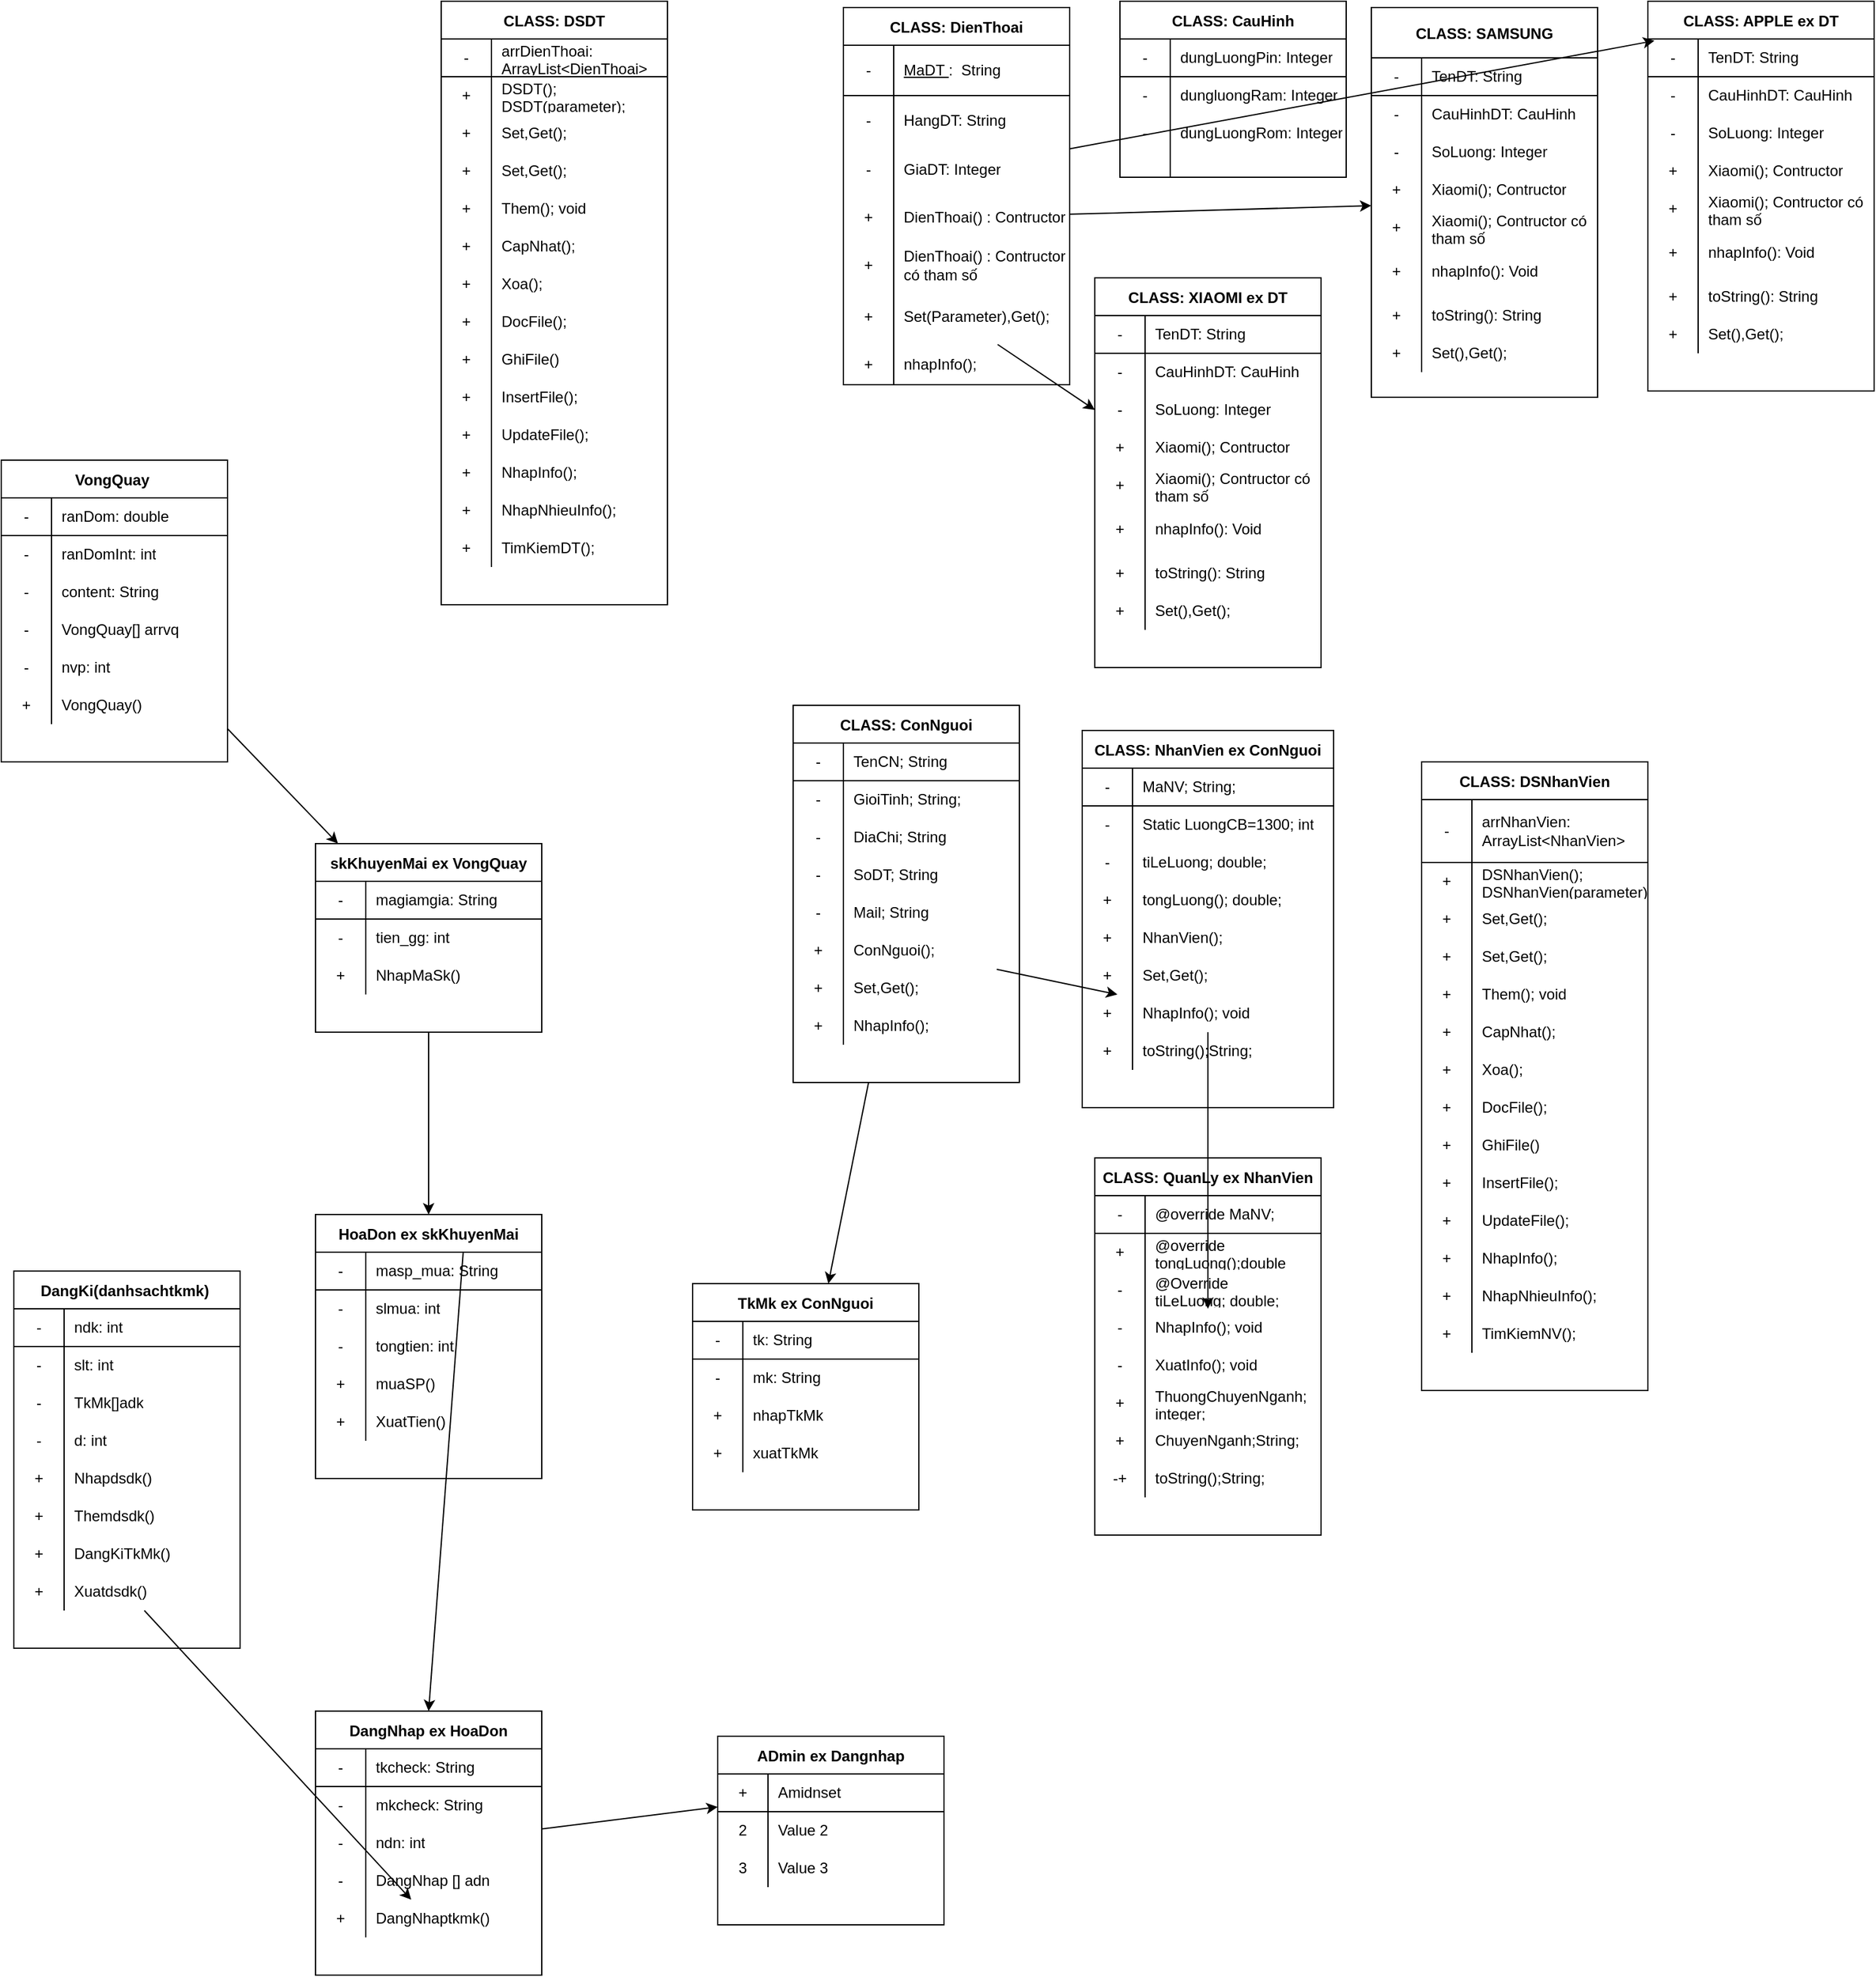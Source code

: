 <mxfile version="15.7.3" type="github">
  <diagram id="R_S1KoIDnYjyLVSejnZ4" name="Page-1">
    <mxGraphModel dx="1848" dy="500" grid="1" gridSize="10" guides="1" tooltips="1" connect="1" arrows="1" fold="1" page="1" pageScale="1" pageWidth="827" pageHeight="1169" math="0" shadow="0">
      <root>
        <mxCell id="0" />
        <mxCell id="1" parent="0" />
        <mxCell id="_g9MzopD_IZ-p9ufCg1U-734" value="CLASS: DienThoai" style="shape=table;startSize=30;container=1;collapsible=0;childLayout=tableLayout;fixedRows=0;rowLines=0;fontStyle=1;align=center;pointerEvents=1;rounded=0;sketch=0;shadow=0;columnLines=1;noLabel=0;arcSize=30;" vertex="1" parent="1">
          <mxGeometry x="-20" y="25" width="180" height="300" as="geometry" />
        </mxCell>
        <mxCell id="_g9MzopD_IZ-p9ufCg1U-735" value="" style="shape=partialRectangle;html=1;whiteSpace=wrap;collapsible=0;dropTarget=0;pointerEvents=1;fillColor=none;top=0;left=0;bottom=1;right=0;points=[[0,0.5],[1,0.5]];portConstraint=eastwest;" vertex="1" parent="_g9MzopD_IZ-p9ufCg1U-734">
          <mxGeometry y="30" width="180" height="40" as="geometry" />
        </mxCell>
        <mxCell id="_g9MzopD_IZ-p9ufCg1U-736" value="-" style="shape=partialRectangle;html=1;whiteSpace=wrap;connectable=0;fillColor=none;top=0;left=0;bottom=0;right=0;overflow=hidden;pointerEvents=1;" vertex="1" parent="_g9MzopD_IZ-p9ufCg1U-735">
          <mxGeometry width="40" height="40" as="geometry">
            <mxRectangle width="40" height="40" as="alternateBounds" />
          </mxGeometry>
        </mxCell>
        <mxCell id="_g9MzopD_IZ-p9ufCg1U-737" value="&lt;u&gt;MaDT &lt;/u&gt;:&amp;nbsp; String" style="shape=partialRectangle;html=1;whiteSpace=wrap;connectable=0;fillColor=none;top=0;left=0;bottom=0;right=0;align=left;spacingLeft=6;overflow=hidden;pointerEvents=1;" vertex="1" parent="_g9MzopD_IZ-p9ufCg1U-735">
          <mxGeometry x="40" width="140" height="40" as="geometry">
            <mxRectangle width="140" height="40" as="alternateBounds" />
          </mxGeometry>
        </mxCell>
        <mxCell id="_g9MzopD_IZ-p9ufCg1U-738" value="" style="shape=partialRectangle;html=1;whiteSpace=wrap;collapsible=0;dropTarget=0;pointerEvents=1;fillColor=none;top=0;left=0;bottom=0;right=0;points=[[0,0.5],[1,0.5]];portConstraint=eastwest;" vertex="1" parent="_g9MzopD_IZ-p9ufCg1U-734">
          <mxGeometry y="70" width="180" height="40" as="geometry" />
        </mxCell>
        <mxCell id="_g9MzopD_IZ-p9ufCg1U-739" value="-" style="shape=partialRectangle;html=1;whiteSpace=wrap;connectable=0;fillColor=none;top=0;left=0;bottom=0;right=0;overflow=hidden;pointerEvents=1;" vertex="1" parent="_g9MzopD_IZ-p9ufCg1U-738">
          <mxGeometry width="40" height="40" as="geometry">
            <mxRectangle width="40" height="40" as="alternateBounds" />
          </mxGeometry>
        </mxCell>
        <mxCell id="_g9MzopD_IZ-p9ufCg1U-740" value="HangDT: String" style="shape=partialRectangle;html=1;whiteSpace=wrap;connectable=0;fillColor=none;top=0;left=0;bottom=0;right=0;align=left;spacingLeft=6;overflow=hidden;pointerEvents=1;" vertex="1" parent="_g9MzopD_IZ-p9ufCg1U-738">
          <mxGeometry x="40" width="140" height="40" as="geometry">
            <mxRectangle width="140" height="40" as="alternateBounds" />
          </mxGeometry>
        </mxCell>
        <mxCell id="_g9MzopD_IZ-p9ufCg1U-741" value="" style="shape=partialRectangle;html=1;whiteSpace=wrap;collapsible=0;dropTarget=0;pointerEvents=1;fillColor=none;top=0;left=0;bottom=0;right=0;points=[[0,0.5],[1,0.5]];portConstraint=eastwest;" vertex="1" parent="_g9MzopD_IZ-p9ufCg1U-734">
          <mxGeometry y="110" width="180" height="38" as="geometry" />
        </mxCell>
        <mxCell id="_g9MzopD_IZ-p9ufCg1U-742" value="-" style="shape=partialRectangle;html=1;whiteSpace=wrap;connectable=0;fillColor=none;top=0;left=0;bottom=0;right=0;overflow=hidden;pointerEvents=1;" vertex="1" parent="_g9MzopD_IZ-p9ufCg1U-741">
          <mxGeometry width="40" height="38" as="geometry">
            <mxRectangle width="40" height="38" as="alternateBounds" />
          </mxGeometry>
        </mxCell>
        <mxCell id="_g9MzopD_IZ-p9ufCg1U-743" value="GiaDT: Integer" style="shape=partialRectangle;html=1;whiteSpace=wrap;connectable=0;fillColor=none;top=0;left=0;bottom=0;right=0;align=left;spacingLeft=6;overflow=hidden;pointerEvents=1;" vertex="1" parent="_g9MzopD_IZ-p9ufCg1U-741">
          <mxGeometry x="40" width="140" height="38" as="geometry">
            <mxRectangle width="140" height="38" as="alternateBounds" />
          </mxGeometry>
        </mxCell>
        <mxCell id="_g9MzopD_IZ-p9ufCg1U-744" value="" style="shape=partialRectangle;html=1;whiteSpace=wrap;collapsible=0;dropTarget=0;pointerEvents=1;fillColor=none;top=0;left=0;bottom=0;right=0;points=[[0,0.5],[1,0.5]];portConstraint=eastwest;" vertex="1" parent="_g9MzopD_IZ-p9ufCg1U-734">
          <mxGeometry y="148" width="180" height="38" as="geometry" />
        </mxCell>
        <mxCell id="_g9MzopD_IZ-p9ufCg1U-745" value="+" style="shape=partialRectangle;html=1;whiteSpace=wrap;connectable=0;fillColor=none;top=0;left=0;bottom=0;right=0;overflow=hidden;pointerEvents=1;" vertex="1" parent="_g9MzopD_IZ-p9ufCg1U-744">
          <mxGeometry width="40" height="38" as="geometry">
            <mxRectangle width="40" height="38" as="alternateBounds" />
          </mxGeometry>
        </mxCell>
        <mxCell id="_g9MzopD_IZ-p9ufCg1U-746" value="DienThoai() : Contructor" style="shape=partialRectangle;html=1;whiteSpace=wrap;connectable=0;fillColor=none;top=0;left=0;bottom=0;right=0;align=left;spacingLeft=6;overflow=hidden;pointerEvents=1;" vertex="1" parent="_g9MzopD_IZ-p9ufCg1U-744">
          <mxGeometry x="40" width="140" height="38" as="geometry">
            <mxRectangle width="140" height="38" as="alternateBounds" />
          </mxGeometry>
        </mxCell>
        <mxCell id="_g9MzopD_IZ-p9ufCg1U-747" value="" style="shape=partialRectangle;html=1;whiteSpace=wrap;collapsible=0;dropTarget=0;pointerEvents=1;fillColor=none;top=0;left=0;bottom=0;right=0;points=[[0,0.5],[1,0.5]];portConstraint=eastwest;" vertex="1" parent="_g9MzopD_IZ-p9ufCg1U-734">
          <mxGeometry y="186" width="180" height="38" as="geometry" />
        </mxCell>
        <mxCell id="_g9MzopD_IZ-p9ufCg1U-748" value="+" style="shape=partialRectangle;html=1;whiteSpace=wrap;connectable=0;fillColor=none;top=0;left=0;bottom=0;right=0;overflow=hidden;pointerEvents=1;" vertex="1" parent="_g9MzopD_IZ-p9ufCg1U-747">
          <mxGeometry width="40" height="38" as="geometry">
            <mxRectangle width="40" height="38" as="alternateBounds" />
          </mxGeometry>
        </mxCell>
        <mxCell id="_g9MzopD_IZ-p9ufCg1U-749" value="DienThoai() : Contructor có tham số" style="shape=partialRectangle;html=1;whiteSpace=wrap;connectable=0;fillColor=none;top=0;left=0;bottom=0;right=0;align=left;spacingLeft=6;overflow=hidden;pointerEvents=1;" vertex="1" parent="_g9MzopD_IZ-p9ufCg1U-747">
          <mxGeometry x="40" width="140" height="38" as="geometry">
            <mxRectangle width="140" height="38" as="alternateBounds" />
          </mxGeometry>
        </mxCell>
        <mxCell id="_g9MzopD_IZ-p9ufCg1U-750" value="" style="shape=partialRectangle;html=1;whiteSpace=wrap;collapsible=0;dropTarget=0;pointerEvents=1;fillColor=none;top=0;left=0;bottom=0;right=0;points=[[0,0.5],[1,0.5]];portConstraint=eastwest;" vertex="1" parent="_g9MzopD_IZ-p9ufCg1U-734">
          <mxGeometry y="224" width="180" height="44" as="geometry" />
        </mxCell>
        <mxCell id="_g9MzopD_IZ-p9ufCg1U-751" value="+" style="shape=partialRectangle;html=1;whiteSpace=wrap;connectable=0;fillColor=none;top=0;left=0;bottom=0;right=0;overflow=hidden;pointerEvents=1;" vertex="1" parent="_g9MzopD_IZ-p9ufCg1U-750">
          <mxGeometry width="40" height="44" as="geometry">
            <mxRectangle width="40" height="44" as="alternateBounds" />
          </mxGeometry>
        </mxCell>
        <mxCell id="_g9MzopD_IZ-p9ufCg1U-752" value="Set(Parameter),Get();" style="shape=partialRectangle;html=1;whiteSpace=wrap;connectable=0;fillColor=none;top=0;left=0;bottom=0;right=0;align=left;spacingLeft=6;overflow=hidden;pointerEvents=1;" vertex="1" parent="_g9MzopD_IZ-p9ufCg1U-750">
          <mxGeometry x="40" width="140" height="44" as="geometry">
            <mxRectangle width="140" height="44" as="alternateBounds" />
          </mxGeometry>
        </mxCell>
        <mxCell id="_g9MzopD_IZ-p9ufCg1U-753" value="" style="shape=partialRectangle;html=1;whiteSpace=wrap;collapsible=0;dropTarget=0;pointerEvents=1;fillColor=none;top=0;left=0;bottom=0;right=0;points=[[0,0.5],[1,0.5]];portConstraint=eastwest;" vertex="1" parent="_g9MzopD_IZ-p9ufCg1U-734">
          <mxGeometry y="268" width="180" height="32" as="geometry" />
        </mxCell>
        <mxCell id="_g9MzopD_IZ-p9ufCg1U-754" value="+" style="shape=partialRectangle;html=1;whiteSpace=wrap;connectable=0;fillColor=none;top=0;left=0;bottom=0;right=0;overflow=hidden;pointerEvents=1;" vertex="1" parent="_g9MzopD_IZ-p9ufCg1U-753">
          <mxGeometry width="40" height="32" as="geometry">
            <mxRectangle width="40" height="32" as="alternateBounds" />
          </mxGeometry>
        </mxCell>
        <mxCell id="_g9MzopD_IZ-p9ufCg1U-755" value="nhapInfo();" style="shape=partialRectangle;html=1;whiteSpace=wrap;connectable=0;fillColor=none;top=0;left=0;bottom=0;right=0;align=left;spacingLeft=6;overflow=hidden;pointerEvents=1;" vertex="1" parent="_g9MzopD_IZ-p9ufCg1U-753">
          <mxGeometry x="40" width="140" height="32" as="geometry">
            <mxRectangle width="140" height="32" as="alternateBounds" />
          </mxGeometry>
        </mxCell>
        <mxCell id="_g9MzopD_IZ-p9ufCg1U-756" value="CLASS: ConNguoi" style="shape=table;startSize=30;container=1;collapsible=0;childLayout=tableLayout;fixedRows=1;rowLines=0;fontStyle=1;align=center;pointerEvents=1;" vertex="1" parent="1">
          <mxGeometry x="-60" y="580" width="180" height="300" as="geometry" />
        </mxCell>
        <mxCell id="_g9MzopD_IZ-p9ufCg1U-757" value="" style="shape=partialRectangle;html=1;whiteSpace=wrap;collapsible=0;dropTarget=0;pointerEvents=1;fillColor=none;top=0;left=0;bottom=1;right=0;points=[[0,0.5],[1,0.5]];portConstraint=eastwest;" vertex="1" parent="_g9MzopD_IZ-p9ufCg1U-756">
          <mxGeometry y="30" width="180" height="30" as="geometry" />
        </mxCell>
        <mxCell id="_g9MzopD_IZ-p9ufCg1U-758" value="-" style="shape=partialRectangle;html=1;whiteSpace=wrap;connectable=0;fillColor=none;top=0;left=0;bottom=0;right=0;overflow=hidden;pointerEvents=1;" vertex="1" parent="_g9MzopD_IZ-p9ufCg1U-757">
          <mxGeometry width="40" height="30" as="geometry">
            <mxRectangle width="40" height="30" as="alternateBounds" />
          </mxGeometry>
        </mxCell>
        <mxCell id="_g9MzopD_IZ-p9ufCg1U-759" value="TenCN; String" style="shape=partialRectangle;html=1;whiteSpace=wrap;connectable=0;fillColor=none;top=0;left=0;bottom=0;right=0;align=left;spacingLeft=6;overflow=hidden;pointerEvents=1;" vertex="1" parent="_g9MzopD_IZ-p9ufCg1U-757">
          <mxGeometry x="40" width="140" height="30" as="geometry">
            <mxRectangle width="140" height="30" as="alternateBounds" />
          </mxGeometry>
        </mxCell>
        <mxCell id="_g9MzopD_IZ-p9ufCg1U-760" value="" style="shape=partialRectangle;html=1;whiteSpace=wrap;collapsible=0;dropTarget=0;pointerEvents=1;fillColor=none;top=0;left=0;bottom=0;right=0;points=[[0,0.5],[1,0.5]];portConstraint=eastwest;" vertex="1" parent="_g9MzopD_IZ-p9ufCg1U-756">
          <mxGeometry y="60" width="180" height="30" as="geometry" />
        </mxCell>
        <mxCell id="_g9MzopD_IZ-p9ufCg1U-761" value="-" style="shape=partialRectangle;html=1;whiteSpace=wrap;connectable=0;fillColor=none;top=0;left=0;bottom=0;right=0;overflow=hidden;pointerEvents=1;" vertex="1" parent="_g9MzopD_IZ-p9ufCg1U-760">
          <mxGeometry width="40" height="30" as="geometry">
            <mxRectangle width="40" height="30" as="alternateBounds" />
          </mxGeometry>
        </mxCell>
        <mxCell id="_g9MzopD_IZ-p9ufCg1U-762" value="GioiTinh; String;" style="shape=partialRectangle;html=1;whiteSpace=wrap;connectable=0;fillColor=none;top=0;left=0;bottom=0;right=0;align=left;spacingLeft=6;overflow=hidden;pointerEvents=1;" vertex="1" parent="_g9MzopD_IZ-p9ufCg1U-760">
          <mxGeometry x="40" width="140" height="30" as="geometry">
            <mxRectangle width="140" height="30" as="alternateBounds" />
          </mxGeometry>
        </mxCell>
        <mxCell id="_g9MzopD_IZ-p9ufCg1U-763" value="" style="shape=partialRectangle;html=1;whiteSpace=wrap;collapsible=0;dropTarget=0;pointerEvents=1;fillColor=none;top=0;left=0;bottom=0;right=0;points=[[0,0.5],[1,0.5]];portConstraint=eastwest;" vertex="1" parent="_g9MzopD_IZ-p9ufCg1U-756">
          <mxGeometry y="90" width="180" height="30" as="geometry" />
        </mxCell>
        <mxCell id="_g9MzopD_IZ-p9ufCg1U-764" value="-" style="shape=partialRectangle;html=1;whiteSpace=wrap;connectable=0;fillColor=none;top=0;left=0;bottom=0;right=0;overflow=hidden;pointerEvents=1;" vertex="1" parent="_g9MzopD_IZ-p9ufCg1U-763">
          <mxGeometry width="40" height="30" as="geometry">
            <mxRectangle width="40" height="30" as="alternateBounds" />
          </mxGeometry>
        </mxCell>
        <mxCell id="_g9MzopD_IZ-p9ufCg1U-765" value="DiaChi; String" style="shape=partialRectangle;html=1;whiteSpace=wrap;connectable=0;fillColor=none;top=0;left=0;bottom=0;right=0;align=left;spacingLeft=6;overflow=hidden;pointerEvents=1;" vertex="1" parent="_g9MzopD_IZ-p9ufCg1U-763">
          <mxGeometry x="40" width="140" height="30" as="geometry">
            <mxRectangle width="140" height="30" as="alternateBounds" />
          </mxGeometry>
        </mxCell>
        <mxCell id="_g9MzopD_IZ-p9ufCg1U-766" value="" style="shape=partialRectangle;html=1;whiteSpace=wrap;collapsible=0;dropTarget=0;pointerEvents=1;fillColor=none;top=0;left=0;bottom=0;right=0;points=[[0,0.5],[1,0.5]];portConstraint=eastwest;" vertex="1" parent="_g9MzopD_IZ-p9ufCg1U-756">
          <mxGeometry y="120" width="180" height="30" as="geometry" />
        </mxCell>
        <mxCell id="_g9MzopD_IZ-p9ufCg1U-767" value="-" style="shape=partialRectangle;html=1;whiteSpace=wrap;connectable=0;fillColor=none;top=0;left=0;bottom=0;right=0;overflow=hidden;pointerEvents=1;" vertex="1" parent="_g9MzopD_IZ-p9ufCg1U-766">
          <mxGeometry width="40" height="30" as="geometry">
            <mxRectangle width="40" height="30" as="alternateBounds" />
          </mxGeometry>
        </mxCell>
        <mxCell id="_g9MzopD_IZ-p9ufCg1U-768" value="SoDT; String" style="shape=partialRectangle;html=1;whiteSpace=wrap;connectable=0;fillColor=none;top=0;left=0;bottom=0;right=0;align=left;spacingLeft=6;overflow=hidden;pointerEvents=1;" vertex="1" parent="_g9MzopD_IZ-p9ufCg1U-766">
          <mxGeometry x="40" width="140" height="30" as="geometry">
            <mxRectangle width="140" height="30" as="alternateBounds" />
          </mxGeometry>
        </mxCell>
        <mxCell id="_g9MzopD_IZ-p9ufCg1U-769" value="" style="shape=partialRectangle;html=1;whiteSpace=wrap;collapsible=0;dropTarget=0;pointerEvents=1;fillColor=none;top=0;left=0;bottom=0;right=0;points=[[0,0.5],[1,0.5]];portConstraint=eastwest;" vertex="1" parent="_g9MzopD_IZ-p9ufCg1U-756">
          <mxGeometry y="150" width="180" height="30" as="geometry" />
        </mxCell>
        <mxCell id="_g9MzopD_IZ-p9ufCg1U-770" value="-" style="shape=partialRectangle;html=1;whiteSpace=wrap;connectable=0;fillColor=none;top=0;left=0;bottom=0;right=0;overflow=hidden;pointerEvents=1;" vertex="1" parent="_g9MzopD_IZ-p9ufCg1U-769">
          <mxGeometry width="40" height="30" as="geometry">
            <mxRectangle width="40" height="30" as="alternateBounds" />
          </mxGeometry>
        </mxCell>
        <mxCell id="_g9MzopD_IZ-p9ufCg1U-771" value="Mail; String" style="shape=partialRectangle;html=1;whiteSpace=wrap;connectable=0;fillColor=none;top=0;left=0;bottom=0;right=0;align=left;spacingLeft=6;overflow=hidden;pointerEvents=1;" vertex="1" parent="_g9MzopD_IZ-p9ufCg1U-769">
          <mxGeometry x="40" width="140" height="30" as="geometry">
            <mxRectangle width="140" height="30" as="alternateBounds" />
          </mxGeometry>
        </mxCell>
        <mxCell id="_g9MzopD_IZ-p9ufCg1U-772" value="" style="shape=partialRectangle;html=1;whiteSpace=wrap;collapsible=0;dropTarget=0;pointerEvents=1;fillColor=none;top=0;left=0;bottom=0;right=0;points=[[0,0.5],[1,0.5]];portConstraint=eastwest;" vertex="1" parent="_g9MzopD_IZ-p9ufCg1U-756">
          <mxGeometry y="180" width="180" height="30" as="geometry" />
        </mxCell>
        <mxCell id="_g9MzopD_IZ-p9ufCg1U-773" value="+" style="shape=partialRectangle;html=1;whiteSpace=wrap;connectable=0;fillColor=none;top=0;left=0;bottom=0;right=0;overflow=hidden;pointerEvents=1;" vertex="1" parent="_g9MzopD_IZ-p9ufCg1U-772">
          <mxGeometry width="40" height="30" as="geometry">
            <mxRectangle width="40" height="30" as="alternateBounds" />
          </mxGeometry>
        </mxCell>
        <mxCell id="_g9MzopD_IZ-p9ufCg1U-774" value="ConNguoi();" style="shape=partialRectangle;html=1;whiteSpace=wrap;connectable=0;fillColor=none;top=0;left=0;bottom=0;right=0;align=left;spacingLeft=6;overflow=hidden;pointerEvents=1;" vertex="1" parent="_g9MzopD_IZ-p9ufCg1U-772">
          <mxGeometry x="40" width="140" height="30" as="geometry">
            <mxRectangle width="140" height="30" as="alternateBounds" />
          </mxGeometry>
        </mxCell>
        <mxCell id="_g9MzopD_IZ-p9ufCg1U-775" value="" style="shape=partialRectangle;html=1;whiteSpace=wrap;collapsible=0;dropTarget=0;pointerEvents=1;fillColor=none;top=0;left=0;bottom=0;right=0;points=[[0,0.5],[1,0.5]];portConstraint=eastwest;" vertex="1" parent="_g9MzopD_IZ-p9ufCg1U-756">
          <mxGeometry y="210" width="180" height="30" as="geometry" />
        </mxCell>
        <mxCell id="_g9MzopD_IZ-p9ufCg1U-776" value="+" style="shape=partialRectangle;html=1;whiteSpace=wrap;connectable=0;fillColor=none;top=0;left=0;bottom=0;right=0;overflow=hidden;pointerEvents=1;" vertex="1" parent="_g9MzopD_IZ-p9ufCg1U-775">
          <mxGeometry width="40" height="30" as="geometry">
            <mxRectangle width="40" height="30" as="alternateBounds" />
          </mxGeometry>
        </mxCell>
        <mxCell id="_g9MzopD_IZ-p9ufCg1U-777" value="Set,Get();" style="shape=partialRectangle;html=1;whiteSpace=wrap;connectable=0;fillColor=none;top=0;left=0;bottom=0;right=0;align=left;spacingLeft=6;overflow=hidden;pointerEvents=1;" vertex="1" parent="_g9MzopD_IZ-p9ufCg1U-775">
          <mxGeometry x="40" width="140" height="30" as="geometry">
            <mxRectangle width="140" height="30" as="alternateBounds" />
          </mxGeometry>
        </mxCell>
        <mxCell id="_g9MzopD_IZ-p9ufCg1U-778" value="" style="shape=partialRectangle;html=1;whiteSpace=wrap;collapsible=0;dropTarget=0;pointerEvents=1;fillColor=none;top=0;left=0;bottom=0;right=0;points=[[0,0.5],[1,0.5]];portConstraint=eastwest;" vertex="1" parent="_g9MzopD_IZ-p9ufCg1U-756">
          <mxGeometry y="240" width="180" height="30" as="geometry" />
        </mxCell>
        <mxCell id="_g9MzopD_IZ-p9ufCg1U-779" value="+" style="shape=partialRectangle;html=1;whiteSpace=wrap;connectable=0;fillColor=none;top=0;left=0;bottom=0;right=0;overflow=hidden;pointerEvents=1;" vertex="1" parent="_g9MzopD_IZ-p9ufCg1U-778">
          <mxGeometry width="40" height="30" as="geometry">
            <mxRectangle width="40" height="30" as="alternateBounds" />
          </mxGeometry>
        </mxCell>
        <mxCell id="_g9MzopD_IZ-p9ufCg1U-780" value="NhapInfo();" style="shape=partialRectangle;html=1;whiteSpace=wrap;connectable=0;fillColor=none;top=0;left=0;bottom=0;right=0;align=left;spacingLeft=6;overflow=hidden;pointerEvents=1;" vertex="1" parent="_g9MzopD_IZ-p9ufCg1U-778">
          <mxGeometry x="40" width="140" height="30" as="geometry">
            <mxRectangle width="140" height="30" as="alternateBounds" />
          </mxGeometry>
        </mxCell>
        <mxCell id="_g9MzopD_IZ-p9ufCg1U-781" value="CLASS: CauHinh" style="shape=table;startSize=30;container=1;collapsible=0;childLayout=tableLayout;fixedRows=1;rowLines=0;fontStyle=1;align=center;pointerEvents=1;rounded=0;shadow=0;sketch=0;" vertex="1" parent="1">
          <mxGeometry x="200" y="20" width="180" height="140" as="geometry" />
        </mxCell>
        <mxCell id="_g9MzopD_IZ-p9ufCg1U-782" value="" style="shape=partialRectangle;html=1;whiteSpace=wrap;collapsible=0;dropTarget=0;pointerEvents=1;fillColor=none;top=0;left=0;bottom=1;right=0;points=[[0,0.5],[1,0.5]];portConstraint=eastwest;rounded=0;shadow=0;sketch=0;startSize=30;" vertex="1" parent="_g9MzopD_IZ-p9ufCg1U-781">
          <mxGeometry y="30" width="180" height="30" as="geometry" />
        </mxCell>
        <mxCell id="_g9MzopD_IZ-p9ufCg1U-783" value="-" style="shape=partialRectangle;html=1;whiteSpace=wrap;connectable=0;fillColor=none;top=0;left=0;bottom=0;right=0;overflow=hidden;pointerEvents=1;rounded=0;shadow=0;sketch=0;startSize=30;" vertex="1" parent="_g9MzopD_IZ-p9ufCg1U-782">
          <mxGeometry width="40" height="30" as="geometry">
            <mxRectangle width="40" height="30" as="alternateBounds" />
          </mxGeometry>
        </mxCell>
        <mxCell id="_g9MzopD_IZ-p9ufCg1U-784" value="dungLuongPin: Integer" style="shape=partialRectangle;html=1;whiteSpace=wrap;connectable=0;fillColor=none;top=0;left=0;bottom=0;right=0;align=left;spacingLeft=6;overflow=hidden;pointerEvents=1;rounded=0;shadow=0;sketch=0;startSize=30;" vertex="1" parent="_g9MzopD_IZ-p9ufCg1U-782">
          <mxGeometry x="40" width="140" height="30" as="geometry">
            <mxRectangle width="140" height="30" as="alternateBounds" />
          </mxGeometry>
        </mxCell>
        <mxCell id="_g9MzopD_IZ-p9ufCg1U-785" value="" style="shape=partialRectangle;html=1;whiteSpace=wrap;collapsible=0;dropTarget=0;pointerEvents=1;fillColor=none;top=0;left=0;bottom=0;right=0;points=[[0,0.5],[1,0.5]];portConstraint=eastwest;rounded=0;shadow=0;sketch=0;startSize=30;" vertex="1" parent="_g9MzopD_IZ-p9ufCg1U-781">
          <mxGeometry y="60" width="180" height="30" as="geometry" />
        </mxCell>
        <mxCell id="_g9MzopD_IZ-p9ufCg1U-786" value="-" style="shape=partialRectangle;html=1;whiteSpace=wrap;connectable=0;fillColor=none;top=0;left=0;bottom=0;right=0;overflow=hidden;pointerEvents=1;rounded=0;shadow=0;sketch=0;startSize=30;" vertex="1" parent="_g9MzopD_IZ-p9ufCg1U-785">
          <mxGeometry width="40" height="30" as="geometry">
            <mxRectangle width="40" height="30" as="alternateBounds" />
          </mxGeometry>
        </mxCell>
        <mxCell id="_g9MzopD_IZ-p9ufCg1U-787" value="dungluongRam: Integer" style="shape=partialRectangle;html=1;whiteSpace=wrap;connectable=0;fillColor=none;top=0;left=0;bottom=0;right=0;align=left;spacingLeft=6;overflow=hidden;pointerEvents=1;rounded=0;shadow=0;sketch=0;startSize=30;" vertex="1" parent="_g9MzopD_IZ-p9ufCg1U-785">
          <mxGeometry x="40" width="140" height="30" as="geometry">
            <mxRectangle width="140" height="30" as="alternateBounds" />
          </mxGeometry>
        </mxCell>
        <mxCell id="_g9MzopD_IZ-p9ufCg1U-788" value="" style="shape=partialRectangle;html=1;whiteSpace=wrap;collapsible=0;dropTarget=0;pointerEvents=1;fillColor=none;top=0;left=0;bottom=0;right=0;points=[[0,0.5],[1,0.5]];portConstraint=eastwest;rounded=0;shadow=0;sketch=0;startSize=30;" vertex="1" parent="_g9MzopD_IZ-p9ufCg1U-781">
          <mxGeometry y="90" width="180" height="30" as="geometry" />
        </mxCell>
        <mxCell id="_g9MzopD_IZ-p9ufCg1U-789" value="-" style="shape=partialRectangle;html=1;whiteSpace=wrap;connectable=0;fillColor=none;top=0;left=0;bottom=0;right=0;overflow=hidden;pointerEvents=1;rounded=0;shadow=0;sketch=0;startSize=30;" vertex="1" parent="_g9MzopD_IZ-p9ufCg1U-788">
          <mxGeometry width="40" height="30" as="geometry">
            <mxRectangle width="40" height="30" as="alternateBounds" />
          </mxGeometry>
        </mxCell>
        <mxCell id="_g9MzopD_IZ-p9ufCg1U-790" value="dungLuongRom: Integer" style="shape=partialRectangle;html=1;whiteSpace=wrap;connectable=0;fillColor=none;top=0;left=0;bottom=0;right=0;align=left;spacingLeft=6;overflow=hidden;pointerEvents=1;rounded=0;shadow=0;sketch=0;startSize=30;" vertex="1" parent="_g9MzopD_IZ-p9ufCg1U-788">
          <mxGeometry x="40" width="140" height="30" as="geometry">
            <mxRectangle width="140" height="30" as="alternateBounds" />
          </mxGeometry>
        </mxCell>
        <mxCell id="_g9MzopD_IZ-p9ufCg1U-791" value="" style="shape=partialRectangle;html=1;whiteSpace=wrap;collapsible=0;dropTarget=0;pointerEvents=1;fillColor=none;top=0;left=0;bottom=0;right=0;points=[[0,0.5],[1,0.5]];portConstraint=eastwest;rounded=0;shadow=0;sketch=0;startSize=30;" vertex="1" parent="_g9MzopD_IZ-p9ufCg1U-781">
          <mxGeometry y="120" width="180" height="20" as="geometry" />
        </mxCell>
        <mxCell id="_g9MzopD_IZ-p9ufCg1U-792" value="" style="shape=partialRectangle;html=1;whiteSpace=wrap;connectable=0;fillColor=none;top=0;left=0;bottom=0;right=0;overflow=hidden;pointerEvents=1;rounded=0;shadow=0;sketch=0;startSize=30;" vertex="1" parent="_g9MzopD_IZ-p9ufCg1U-791">
          <mxGeometry width="40" height="20" as="geometry">
            <mxRectangle width="40" height="20" as="alternateBounds" />
          </mxGeometry>
        </mxCell>
        <mxCell id="_g9MzopD_IZ-p9ufCg1U-793" value="" style="shape=partialRectangle;html=1;whiteSpace=wrap;connectable=0;fillColor=none;top=0;left=0;bottom=0;right=0;align=left;spacingLeft=6;overflow=hidden;pointerEvents=1;rounded=0;shadow=0;sketch=0;startSize=30;" vertex="1" parent="_g9MzopD_IZ-p9ufCg1U-791">
          <mxGeometry x="40" width="140" height="20" as="geometry">
            <mxRectangle width="140" height="20" as="alternateBounds" />
          </mxGeometry>
        </mxCell>
        <mxCell id="_g9MzopD_IZ-p9ufCg1U-794" value="CLASS: XIAOMI ex DT" style="shape=table;startSize=30;container=1;collapsible=0;childLayout=tableLayout;fixedRows=1;rowLines=0;fontStyle=1;align=center;pointerEvents=1;rounded=0;shadow=0;sketch=0;" vertex="1" parent="1">
          <mxGeometry x="180" y="240" width="180" height="310" as="geometry" />
        </mxCell>
        <mxCell id="_g9MzopD_IZ-p9ufCg1U-795" value="" style="shape=partialRectangle;html=1;whiteSpace=wrap;collapsible=0;dropTarget=0;pointerEvents=1;fillColor=none;top=0;left=0;bottom=1;right=0;points=[[0,0.5],[1,0.5]];portConstraint=eastwest;rounded=0;shadow=0;sketch=0;startSize=30;" vertex="1" parent="_g9MzopD_IZ-p9ufCg1U-794">
          <mxGeometry y="30" width="180" height="30" as="geometry" />
        </mxCell>
        <mxCell id="_g9MzopD_IZ-p9ufCg1U-796" value="-" style="shape=partialRectangle;html=1;whiteSpace=wrap;connectable=0;fillColor=none;top=0;left=0;bottom=0;right=0;overflow=hidden;pointerEvents=1;rounded=0;shadow=0;sketch=0;startSize=30;" vertex="1" parent="_g9MzopD_IZ-p9ufCg1U-795">
          <mxGeometry width="40" height="30" as="geometry">
            <mxRectangle width="40" height="30" as="alternateBounds" />
          </mxGeometry>
        </mxCell>
        <mxCell id="_g9MzopD_IZ-p9ufCg1U-797" value="TenDT: String" style="shape=partialRectangle;html=1;whiteSpace=wrap;connectable=0;fillColor=none;top=0;left=0;bottom=0;right=0;align=left;spacingLeft=6;overflow=hidden;pointerEvents=1;rounded=0;shadow=0;sketch=0;startSize=30;" vertex="1" parent="_g9MzopD_IZ-p9ufCg1U-795">
          <mxGeometry x="40" width="140" height="30" as="geometry">
            <mxRectangle width="140" height="30" as="alternateBounds" />
          </mxGeometry>
        </mxCell>
        <mxCell id="_g9MzopD_IZ-p9ufCg1U-798" value="" style="shape=partialRectangle;html=1;whiteSpace=wrap;collapsible=0;dropTarget=0;pointerEvents=1;fillColor=none;top=0;left=0;bottom=0;right=0;points=[[0,0.5],[1,0.5]];portConstraint=eastwest;rounded=0;shadow=0;sketch=0;startSize=30;" vertex="1" parent="_g9MzopD_IZ-p9ufCg1U-794">
          <mxGeometry y="60" width="180" height="30" as="geometry" />
        </mxCell>
        <mxCell id="_g9MzopD_IZ-p9ufCg1U-799" value="-" style="shape=partialRectangle;html=1;whiteSpace=wrap;connectable=0;fillColor=none;top=0;left=0;bottom=0;right=0;overflow=hidden;pointerEvents=1;rounded=0;shadow=0;sketch=0;startSize=30;" vertex="1" parent="_g9MzopD_IZ-p9ufCg1U-798">
          <mxGeometry width="40" height="30" as="geometry">
            <mxRectangle width="40" height="30" as="alternateBounds" />
          </mxGeometry>
        </mxCell>
        <mxCell id="_g9MzopD_IZ-p9ufCg1U-800" value="&lt;span&gt;CauHinhDT: CauHinh&lt;/span&gt;" style="shape=partialRectangle;html=1;whiteSpace=wrap;connectable=0;fillColor=none;top=0;left=0;bottom=0;right=0;align=left;spacingLeft=6;overflow=hidden;pointerEvents=1;rounded=0;shadow=0;sketch=0;startSize=30;" vertex="1" parent="_g9MzopD_IZ-p9ufCg1U-798">
          <mxGeometry x="40" width="140" height="30" as="geometry">
            <mxRectangle width="140" height="30" as="alternateBounds" />
          </mxGeometry>
        </mxCell>
        <mxCell id="_g9MzopD_IZ-p9ufCg1U-801" value="" style="shape=partialRectangle;html=1;whiteSpace=wrap;collapsible=0;dropTarget=0;pointerEvents=1;fillColor=none;top=0;left=0;bottom=0;right=0;points=[[0,0.5],[1,0.5]];portConstraint=eastwest;rounded=0;shadow=0;sketch=0;startSize=30;" vertex="1" parent="_g9MzopD_IZ-p9ufCg1U-794">
          <mxGeometry y="90" width="180" height="30" as="geometry" />
        </mxCell>
        <mxCell id="_g9MzopD_IZ-p9ufCg1U-802" value="-" style="shape=partialRectangle;html=1;whiteSpace=wrap;connectable=0;fillColor=none;top=0;left=0;bottom=0;right=0;overflow=hidden;pointerEvents=1;rounded=0;shadow=0;sketch=0;startSize=30;" vertex="1" parent="_g9MzopD_IZ-p9ufCg1U-801">
          <mxGeometry width="40" height="30" as="geometry">
            <mxRectangle width="40" height="30" as="alternateBounds" />
          </mxGeometry>
        </mxCell>
        <mxCell id="_g9MzopD_IZ-p9ufCg1U-803" value="SoLuong: Integer" style="shape=partialRectangle;html=1;whiteSpace=wrap;connectable=0;fillColor=none;top=0;left=0;bottom=0;right=0;align=left;spacingLeft=6;overflow=hidden;pointerEvents=1;rounded=0;shadow=0;sketch=0;startSize=30;" vertex="1" parent="_g9MzopD_IZ-p9ufCg1U-801">
          <mxGeometry x="40" width="140" height="30" as="geometry">
            <mxRectangle width="140" height="30" as="alternateBounds" />
          </mxGeometry>
        </mxCell>
        <mxCell id="_g9MzopD_IZ-p9ufCg1U-804" value="" style="shape=partialRectangle;html=1;whiteSpace=wrap;collapsible=0;dropTarget=0;pointerEvents=1;fillColor=none;top=0;left=0;bottom=0;right=0;points=[[0,0.5],[1,0.5]];portConstraint=eastwest;rounded=0;shadow=0;sketch=0;startSize=30;" vertex="1" parent="_g9MzopD_IZ-p9ufCg1U-794">
          <mxGeometry y="120" width="180" height="30" as="geometry" />
        </mxCell>
        <mxCell id="_g9MzopD_IZ-p9ufCg1U-805" value="+" style="shape=partialRectangle;html=1;whiteSpace=wrap;connectable=0;fillColor=none;top=0;left=0;bottom=0;right=0;overflow=hidden;pointerEvents=1;rounded=0;shadow=0;sketch=0;startSize=30;" vertex="1" parent="_g9MzopD_IZ-p9ufCg1U-804">
          <mxGeometry width="40" height="30" as="geometry">
            <mxRectangle width="40" height="30" as="alternateBounds" />
          </mxGeometry>
        </mxCell>
        <mxCell id="_g9MzopD_IZ-p9ufCg1U-806" value="Xiaomi(); Contructor" style="shape=partialRectangle;html=1;whiteSpace=wrap;connectable=0;fillColor=none;top=0;left=0;bottom=0;right=0;align=left;spacingLeft=6;overflow=hidden;pointerEvents=1;rounded=0;shadow=0;sketch=0;startSize=30;" vertex="1" parent="_g9MzopD_IZ-p9ufCg1U-804">
          <mxGeometry x="40" width="140" height="30" as="geometry">
            <mxRectangle width="140" height="30" as="alternateBounds" />
          </mxGeometry>
        </mxCell>
        <mxCell id="_g9MzopD_IZ-p9ufCg1U-807" value="" style="shape=partialRectangle;html=1;whiteSpace=wrap;collapsible=0;dropTarget=0;pointerEvents=1;fillColor=none;top=0;left=0;bottom=0;right=0;points=[[0,0.5],[1,0.5]];portConstraint=eastwest;rounded=0;shadow=0;sketch=0;startSize=30;" vertex="1" parent="_g9MzopD_IZ-p9ufCg1U-794">
          <mxGeometry y="150" width="180" height="30" as="geometry" />
        </mxCell>
        <mxCell id="_g9MzopD_IZ-p9ufCg1U-808" value="+" style="shape=partialRectangle;html=1;whiteSpace=wrap;connectable=0;fillColor=none;top=0;left=0;bottom=0;right=0;overflow=hidden;pointerEvents=1;rounded=0;shadow=0;sketch=0;startSize=30;" vertex="1" parent="_g9MzopD_IZ-p9ufCg1U-807">
          <mxGeometry width="40" height="30" as="geometry">
            <mxRectangle width="40" height="30" as="alternateBounds" />
          </mxGeometry>
        </mxCell>
        <mxCell id="_g9MzopD_IZ-p9ufCg1U-809" value="Xiaomi(); Contructor có tham số" style="shape=partialRectangle;html=1;whiteSpace=wrap;connectable=0;fillColor=none;top=0;left=0;bottom=0;right=0;align=left;spacingLeft=6;overflow=hidden;pointerEvents=1;rounded=0;shadow=0;sketch=0;startSize=30;" vertex="1" parent="_g9MzopD_IZ-p9ufCg1U-807">
          <mxGeometry x="40" width="140" height="30" as="geometry">
            <mxRectangle width="140" height="30" as="alternateBounds" />
          </mxGeometry>
        </mxCell>
        <mxCell id="_g9MzopD_IZ-p9ufCg1U-810" value="" style="shape=partialRectangle;html=1;whiteSpace=wrap;collapsible=0;dropTarget=0;pointerEvents=1;fillColor=none;top=0;left=0;bottom=0;right=0;points=[[0,0.5],[1,0.5]];portConstraint=eastwest;rounded=0;shadow=0;sketch=0;startSize=30;" vertex="1" parent="_g9MzopD_IZ-p9ufCg1U-794">
          <mxGeometry y="180" width="180" height="40" as="geometry" />
        </mxCell>
        <mxCell id="_g9MzopD_IZ-p9ufCg1U-811" value="+" style="shape=partialRectangle;html=1;whiteSpace=wrap;connectable=0;fillColor=none;top=0;left=0;bottom=0;right=0;overflow=hidden;pointerEvents=1;rounded=0;shadow=0;sketch=0;startSize=30;" vertex="1" parent="_g9MzopD_IZ-p9ufCg1U-810">
          <mxGeometry width="40" height="40" as="geometry">
            <mxRectangle width="40" height="40" as="alternateBounds" />
          </mxGeometry>
        </mxCell>
        <mxCell id="_g9MzopD_IZ-p9ufCg1U-812" value="nhapInfo(): Void" style="shape=partialRectangle;html=1;whiteSpace=wrap;connectable=0;fillColor=none;top=0;left=0;bottom=0;right=0;align=left;spacingLeft=6;overflow=hidden;pointerEvents=1;rounded=0;shadow=0;sketch=0;startSize=30;" vertex="1" parent="_g9MzopD_IZ-p9ufCg1U-810">
          <mxGeometry x="40" width="140" height="40" as="geometry">
            <mxRectangle width="140" height="40" as="alternateBounds" />
          </mxGeometry>
        </mxCell>
        <mxCell id="_g9MzopD_IZ-p9ufCg1U-813" value="" style="shape=partialRectangle;html=1;whiteSpace=wrap;collapsible=0;dropTarget=0;pointerEvents=1;fillColor=none;top=0;left=0;bottom=0;right=0;points=[[0,0.5],[1,0.5]];portConstraint=eastwest;rounded=0;shadow=0;sketch=0;startSize=30;" vertex="1" parent="_g9MzopD_IZ-p9ufCg1U-794">
          <mxGeometry y="220" width="180" height="30" as="geometry" />
        </mxCell>
        <mxCell id="_g9MzopD_IZ-p9ufCg1U-814" value="+" style="shape=partialRectangle;html=1;whiteSpace=wrap;connectable=0;fillColor=none;top=0;left=0;bottom=0;right=0;overflow=hidden;pointerEvents=1;rounded=0;shadow=0;sketch=0;startSize=30;" vertex="1" parent="_g9MzopD_IZ-p9ufCg1U-813">
          <mxGeometry width="40" height="30" as="geometry">
            <mxRectangle width="40" height="30" as="alternateBounds" />
          </mxGeometry>
        </mxCell>
        <mxCell id="_g9MzopD_IZ-p9ufCg1U-815" value="toString(): String" style="shape=partialRectangle;html=1;whiteSpace=wrap;connectable=0;fillColor=none;top=0;left=0;bottom=0;right=0;align=left;spacingLeft=6;overflow=hidden;pointerEvents=1;rounded=0;shadow=0;sketch=0;startSize=30;" vertex="1" parent="_g9MzopD_IZ-p9ufCg1U-813">
          <mxGeometry x="40" width="140" height="30" as="geometry">
            <mxRectangle width="140" height="30" as="alternateBounds" />
          </mxGeometry>
        </mxCell>
        <mxCell id="_g9MzopD_IZ-p9ufCg1U-816" value="" style="shape=partialRectangle;html=1;whiteSpace=wrap;collapsible=0;dropTarget=0;pointerEvents=1;fillColor=none;top=0;left=0;bottom=0;right=0;points=[[0,0.5],[1,0.5]];portConstraint=eastwest;rounded=0;shadow=0;sketch=0;startSize=30;" vertex="1" parent="_g9MzopD_IZ-p9ufCg1U-794">
          <mxGeometry y="250" width="180" height="30" as="geometry" />
        </mxCell>
        <mxCell id="_g9MzopD_IZ-p9ufCg1U-817" value="+" style="shape=partialRectangle;html=1;whiteSpace=wrap;connectable=0;fillColor=none;top=0;left=0;bottom=0;right=0;overflow=hidden;pointerEvents=1;rounded=0;shadow=0;sketch=0;startSize=30;" vertex="1" parent="_g9MzopD_IZ-p9ufCg1U-816">
          <mxGeometry width="40" height="30" as="geometry">
            <mxRectangle width="40" height="30" as="alternateBounds" />
          </mxGeometry>
        </mxCell>
        <mxCell id="_g9MzopD_IZ-p9ufCg1U-818" value="Set(),Get();" style="shape=partialRectangle;html=1;whiteSpace=wrap;connectable=0;fillColor=none;top=0;left=0;bottom=0;right=0;align=left;spacingLeft=6;overflow=hidden;pointerEvents=1;rounded=0;shadow=0;sketch=0;startSize=30;" vertex="1" parent="_g9MzopD_IZ-p9ufCg1U-816">
          <mxGeometry x="40" width="140" height="30" as="geometry">
            <mxRectangle width="140" height="30" as="alternateBounds" />
          </mxGeometry>
        </mxCell>
        <mxCell id="_g9MzopD_IZ-p9ufCg1U-819" value="CLASS: SAMSUNG" style="shape=table;startSize=40;container=1;collapsible=0;childLayout=tableLayout;fixedRows=1;rowLines=0;fontStyle=1;align=center;pointerEvents=1;rounded=0;shadow=0;sketch=0;" vertex="1" parent="1">
          <mxGeometry x="400" y="25" width="180" height="310" as="geometry" />
        </mxCell>
        <mxCell id="_g9MzopD_IZ-p9ufCg1U-820" value="" style="shape=partialRectangle;html=1;whiteSpace=wrap;collapsible=0;dropTarget=0;pointerEvents=1;fillColor=none;top=0;left=0;bottom=1;right=0;points=[[0,0.5],[1,0.5]];portConstraint=eastwest;rounded=0;shadow=0;sketch=0;startSize=30;" vertex="1" parent="_g9MzopD_IZ-p9ufCg1U-819">
          <mxGeometry y="40" width="180" height="30" as="geometry" />
        </mxCell>
        <mxCell id="_g9MzopD_IZ-p9ufCg1U-821" value="-" style="shape=partialRectangle;html=1;whiteSpace=wrap;connectable=0;fillColor=none;top=0;left=0;bottom=0;right=0;overflow=hidden;pointerEvents=1;rounded=0;shadow=0;sketch=0;startSize=30;" vertex="1" parent="_g9MzopD_IZ-p9ufCg1U-820">
          <mxGeometry width="40" height="30" as="geometry">
            <mxRectangle width="40" height="30" as="alternateBounds" />
          </mxGeometry>
        </mxCell>
        <mxCell id="_g9MzopD_IZ-p9ufCg1U-822" value="TenDT: String" style="shape=partialRectangle;html=1;whiteSpace=wrap;connectable=0;fillColor=none;top=0;left=0;bottom=0;right=0;align=left;spacingLeft=6;overflow=hidden;pointerEvents=1;rounded=0;shadow=0;sketch=0;startSize=30;" vertex="1" parent="_g9MzopD_IZ-p9ufCg1U-820">
          <mxGeometry x="40" width="140" height="30" as="geometry">
            <mxRectangle width="140" height="30" as="alternateBounds" />
          </mxGeometry>
        </mxCell>
        <mxCell id="_g9MzopD_IZ-p9ufCg1U-823" value="" style="shape=partialRectangle;html=1;whiteSpace=wrap;collapsible=0;dropTarget=0;pointerEvents=1;fillColor=none;top=0;left=0;bottom=0;right=0;points=[[0,0.5],[1,0.5]];portConstraint=eastwest;rounded=0;shadow=0;sketch=0;startSize=30;" vertex="1" parent="_g9MzopD_IZ-p9ufCg1U-819">
          <mxGeometry y="70" width="180" height="30" as="geometry" />
        </mxCell>
        <mxCell id="_g9MzopD_IZ-p9ufCg1U-824" value="-" style="shape=partialRectangle;html=1;whiteSpace=wrap;connectable=0;fillColor=none;top=0;left=0;bottom=0;right=0;overflow=hidden;pointerEvents=1;rounded=0;shadow=0;sketch=0;startSize=30;" vertex="1" parent="_g9MzopD_IZ-p9ufCg1U-823">
          <mxGeometry width="40" height="30" as="geometry">
            <mxRectangle width="40" height="30" as="alternateBounds" />
          </mxGeometry>
        </mxCell>
        <mxCell id="_g9MzopD_IZ-p9ufCg1U-825" value="&lt;span&gt;CauHinhDT: CauHinh&lt;/span&gt;" style="shape=partialRectangle;html=1;whiteSpace=wrap;connectable=0;fillColor=none;top=0;left=0;bottom=0;right=0;align=left;spacingLeft=6;overflow=hidden;pointerEvents=1;rounded=0;shadow=0;sketch=0;startSize=30;" vertex="1" parent="_g9MzopD_IZ-p9ufCg1U-823">
          <mxGeometry x="40" width="140" height="30" as="geometry">
            <mxRectangle width="140" height="30" as="alternateBounds" />
          </mxGeometry>
        </mxCell>
        <mxCell id="_g9MzopD_IZ-p9ufCg1U-826" value="" style="shape=partialRectangle;html=1;whiteSpace=wrap;collapsible=0;dropTarget=0;pointerEvents=1;fillColor=none;top=0;left=0;bottom=0;right=0;points=[[0,0.5],[1,0.5]];portConstraint=eastwest;rounded=0;shadow=0;sketch=0;startSize=30;" vertex="1" parent="_g9MzopD_IZ-p9ufCg1U-819">
          <mxGeometry y="100" width="180" height="30" as="geometry" />
        </mxCell>
        <mxCell id="_g9MzopD_IZ-p9ufCg1U-827" value="-" style="shape=partialRectangle;html=1;whiteSpace=wrap;connectable=0;fillColor=none;top=0;left=0;bottom=0;right=0;overflow=hidden;pointerEvents=1;rounded=0;shadow=0;sketch=0;startSize=30;" vertex="1" parent="_g9MzopD_IZ-p9ufCg1U-826">
          <mxGeometry width="40" height="30" as="geometry">
            <mxRectangle width="40" height="30" as="alternateBounds" />
          </mxGeometry>
        </mxCell>
        <mxCell id="_g9MzopD_IZ-p9ufCg1U-828" value="SoLuong: Integer" style="shape=partialRectangle;html=1;whiteSpace=wrap;connectable=0;fillColor=none;top=0;left=0;bottom=0;right=0;align=left;spacingLeft=6;overflow=hidden;pointerEvents=1;rounded=0;shadow=0;sketch=0;startSize=30;" vertex="1" parent="_g9MzopD_IZ-p9ufCg1U-826">
          <mxGeometry x="40" width="140" height="30" as="geometry">
            <mxRectangle width="140" height="30" as="alternateBounds" />
          </mxGeometry>
        </mxCell>
        <mxCell id="_g9MzopD_IZ-p9ufCg1U-829" value="" style="shape=partialRectangle;html=1;whiteSpace=wrap;collapsible=0;dropTarget=0;pointerEvents=1;fillColor=none;top=0;left=0;bottom=0;right=0;points=[[0,0.5],[1,0.5]];portConstraint=eastwest;rounded=0;shadow=0;sketch=0;startSize=30;" vertex="1" parent="_g9MzopD_IZ-p9ufCg1U-819">
          <mxGeometry y="130" width="180" height="30" as="geometry" />
        </mxCell>
        <mxCell id="_g9MzopD_IZ-p9ufCg1U-830" value="+" style="shape=partialRectangle;html=1;whiteSpace=wrap;connectable=0;fillColor=none;top=0;left=0;bottom=0;right=0;overflow=hidden;pointerEvents=1;rounded=0;shadow=0;sketch=0;startSize=30;" vertex="1" parent="_g9MzopD_IZ-p9ufCg1U-829">
          <mxGeometry width="40" height="30" as="geometry">
            <mxRectangle width="40" height="30" as="alternateBounds" />
          </mxGeometry>
        </mxCell>
        <mxCell id="_g9MzopD_IZ-p9ufCg1U-831" value="Xiaomi(); Contructor" style="shape=partialRectangle;html=1;whiteSpace=wrap;connectable=0;fillColor=none;top=0;left=0;bottom=0;right=0;align=left;spacingLeft=6;overflow=hidden;pointerEvents=1;rounded=0;shadow=0;sketch=0;startSize=30;" vertex="1" parent="_g9MzopD_IZ-p9ufCg1U-829">
          <mxGeometry x="40" width="140" height="30" as="geometry">
            <mxRectangle width="140" height="30" as="alternateBounds" />
          </mxGeometry>
        </mxCell>
        <mxCell id="_g9MzopD_IZ-p9ufCg1U-832" value="" style="shape=partialRectangle;html=1;whiteSpace=wrap;collapsible=0;dropTarget=0;pointerEvents=1;fillColor=none;top=0;left=0;bottom=0;right=0;points=[[0,0.5],[1,0.5]];portConstraint=eastwest;rounded=0;shadow=0;sketch=0;startSize=30;" vertex="1" parent="_g9MzopD_IZ-p9ufCg1U-819">
          <mxGeometry y="160" width="180" height="30" as="geometry" />
        </mxCell>
        <mxCell id="_g9MzopD_IZ-p9ufCg1U-833" value="+" style="shape=partialRectangle;html=1;whiteSpace=wrap;connectable=0;fillColor=none;top=0;left=0;bottom=0;right=0;overflow=hidden;pointerEvents=1;rounded=0;shadow=0;sketch=0;startSize=30;" vertex="1" parent="_g9MzopD_IZ-p9ufCg1U-832">
          <mxGeometry width="40" height="30" as="geometry">
            <mxRectangle width="40" height="30" as="alternateBounds" />
          </mxGeometry>
        </mxCell>
        <mxCell id="_g9MzopD_IZ-p9ufCg1U-834" value="Xiaomi(); Contructor có tham số" style="shape=partialRectangle;html=1;whiteSpace=wrap;connectable=0;fillColor=none;top=0;left=0;bottom=0;right=0;align=left;spacingLeft=6;overflow=hidden;pointerEvents=1;rounded=0;shadow=0;sketch=0;startSize=30;" vertex="1" parent="_g9MzopD_IZ-p9ufCg1U-832">
          <mxGeometry x="40" width="140" height="30" as="geometry">
            <mxRectangle width="140" height="30" as="alternateBounds" />
          </mxGeometry>
        </mxCell>
        <mxCell id="_g9MzopD_IZ-p9ufCg1U-835" value="" style="shape=partialRectangle;html=1;whiteSpace=wrap;collapsible=0;dropTarget=0;pointerEvents=1;fillColor=none;top=0;left=0;bottom=0;right=0;points=[[0,0.5],[1,0.5]];portConstraint=eastwest;rounded=0;shadow=0;sketch=0;startSize=30;" vertex="1" parent="_g9MzopD_IZ-p9ufCg1U-819">
          <mxGeometry y="190" width="180" height="40" as="geometry" />
        </mxCell>
        <mxCell id="_g9MzopD_IZ-p9ufCg1U-836" value="+" style="shape=partialRectangle;html=1;whiteSpace=wrap;connectable=0;fillColor=none;top=0;left=0;bottom=0;right=0;overflow=hidden;pointerEvents=1;rounded=0;shadow=0;sketch=0;startSize=30;" vertex="1" parent="_g9MzopD_IZ-p9ufCg1U-835">
          <mxGeometry width="40" height="40" as="geometry">
            <mxRectangle width="40" height="40" as="alternateBounds" />
          </mxGeometry>
        </mxCell>
        <mxCell id="_g9MzopD_IZ-p9ufCg1U-837" value="nhapInfo(): Void" style="shape=partialRectangle;html=1;whiteSpace=wrap;connectable=0;fillColor=none;top=0;left=0;bottom=0;right=0;align=left;spacingLeft=6;overflow=hidden;pointerEvents=1;rounded=0;shadow=0;sketch=0;startSize=30;" vertex="1" parent="_g9MzopD_IZ-p9ufCg1U-835">
          <mxGeometry x="40" width="140" height="40" as="geometry">
            <mxRectangle width="140" height="40" as="alternateBounds" />
          </mxGeometry>
        </mxCell>
        <mxCell id="_g9MzopD_IZ-p9ufCg1U-838" value="" style="shape=partialRectangle;html=1;whiteSpace=wrap;collapsible=0;dropTarget=0;pointerEvents=1;fillColor=none;top=0;left=0;bottom=0;right=0;points=[[0,0.5],[1,0.5]];portConstraint=eastwest;rounded=0;shadow=0;sketch=0;startSize=30;" vertex="1" parent="_g9MzopD_IZ-p9ufCg1U-819">
          <mxGeometry y="230" width="180" height="30" as="geometry" />
        </mxCell>
        <mxCell id="_g9MzopD_IZ-p9ufCg1U-839" value="+" style="shape=partialRectangle;html=1;whiteSpace=wrap;connectable=0;fillColor=none;top=0;left=0;bottom=0;right=0;overflow=hidden;pointerEvents=1;rounded=0;shadow=0;sketch=0;startSize=30;" vertex="1" parent="_g9MzopD_IZ-p9ufCg1U-838">
          <mxGeometry width="40" height="30" as="geometry">
            <mxRectangle width="40" height="30" as="alternateBounds" />
          </mxGeometry>
        </mxCell>
        <mxCell id="_g9MzopD_IZ-p9ufCg1U-840" value="toString(): String" style="shape=partialRectangle;html=1;whiteSpace=wrap;connectable=0;fillColor=none;top=0;left=0;bottom=0;right=0;align=left;spacingLeft=6;overflow=hidden;pointerEvents=1;rounded=0;shadow=0;sketch=0;startSize=30;" vertex="1" parent="_g9MzopD_IZ-p9ufCg1U-838">
          <mxGeometry x="40" width="140" height="30" as="geometry">
            <mxRectangle width="140" height="30" as="alternateBounds" />
          </mxGeometry>
        </mxCell>
        <mxCell id="_g9MzopD_IZ-p9ufCg1U-841" value="" style="shape=partialRectangle;html=1;whiteSpace=wrap;collapsible=0;dropTarget=0;pointerEvents=1;fillColor=none;top=0;left=0;bottom=0;right=0;points=[[0,0.5],[1,0.5]];portConstraint=eastwest;rounded=0;shadow=0;sketch=0;startSize=30;" vertex="1" parent="_g9MzopD_IZ-p9ufCg1U-819">
          <mxGeometry y="260" width="180" height="30" as="geometry" />
        </mxCell>
        <mxCell id="_g9MzopD_IZ-p9ufCg1U-842" value="+" style="shape=partialRectangle;html=1;whiteSpace=wrap;connectable=0;fillColor=none;top=0;left=0;bottom=0;right=0;overflow=hidden;pointerEvents=1;rounded=0;shadow=0;sketch=0;startSize=30;" vertex="1" parent="_g9MzopD_IZ-p9ufCg1U-841">
          <mxGeometry width="40" height="30" as="geometry">
            <mxRectangle width="40" height="30" as="alternateBounds" />
          </mxGeometry>
        </mxCell>
        <mxCell id="_g9MzopD_IZ-p9ufCg1U-843" value="Set(),Get();" style="shape=partialRectangle;html=1;whiteSpace=wrap;connectable=0;fillColor=none;top=0;left=0;bottom=0;right=0;align=left;spacingLeft=6;overflow=hidden;pointerEvents=1;rounded=0;shadow=0;sketch=0;startSize=30;" vertex="1" parent="_g9MzopD_IZ-p9ufCg1U-841">
          <mxGeometry x="40" width="140" height="30" as="geometry">
            <mxRectangle width="140" height="30" as="alternateBounds" />
          </mxGeometry>
        </mxCell>
        <mxCell id="_g9MzopD_IZ-p9ufCg1U-844" value="CLASS: APPLE ex DT" style="shape=table;startSize=30;container=1;collapsible=0;childLayout=tableLayout;fixedRows=1;rowLines=0;fontStyle=1;align=center;pointerEvents=1;rounded=0;shadow=0;sketch=0;" vertex="1" parent="1">
          <mxGeometry x="620" y="20" width="180" height="310" as="geometry" />
        </mxCell>
        <mxCell id="_g9MzopD_IZ-p9ufCg1U-845" value="" style="shape=partialRectangle;html=1;whiteSpace=wrap;collapsible=0;dropTarget=0;pointerEvents=1;fillColor=none;top=0;left=0;bottom=1;right=0;points=[[0,0.5],[1,0.5]];portConstraint=eastwest;rounded=0;shadow=0;sketch=0;startSize=30;" vertex="1" parent="_g9MzopD_IZ-p9ufCg1U-844">
          <mxGeometry y="30" width="180" height="30" as="geometry" />
        </mxCell>
        <mxCell id="_g9MzopD_IZ-p9ufCg1U-846" value="-" style="shape=partialRectangle;html=1;whiteSpace=wrap;connectable=0;fillColor=none;top=0;left=0;bottom=0;right=0;overflow=hidden;pointerEvents=1;rounded=0;shadow=0;sketch=0;startSize=30;" vertex="1" parent="_g9MzopD_IZ-p9ufCg1U-845">
          <mxGeometry width="40" height="30" as="geometry">
            <mxRectangle width="40" height="30" as="alternateBounds" />
          </mxGeometry>
        </mxCell>
        <mxCell id="_g9MzopD_IZ-p9ufCg1U-847" value="TenDT: String" style="shape=partialRectangle;html=1;whiteSpace=wrap;connectable=0;fillColor=none;top=0;left=0;bottom=0;right=0;align=left;spacingLeft=6;overflow=hidden;pointerEvents=1;rounded=0;shadow=0;sketch=0;startSize=30;" vertex="1" parent="_g9MzopD_IZ-p9ufCg1U-845">
          <mxGeometry x="40" width="140" height="30" as="geometry">
            <mxRectangle width="140" height="30" as="alternateBounds" />
          </mxGeometry>
        </mxCell>
        <mxCell id="_g9MzopD_IZ-p9ufCg1U-848" value="" style="shape=partialRectangle;html=1;whiteSpace=wrap;collapsible=0;dropTarget=0;pointerEvents=1;fillColor=none;top=0;left=0;bottom=0;right=0;points=[[0,0.5],[1,0.5]];portConstraint=eastwest;rounded=0;shadow=0;sketch=0;startSize=30;" vertex="1" parent="_g9MzopD_IZ-p9ufCg1U-844">
          <mxGeometry y="60" width="180" height="30" as="geometry" />
        </mxCell>
        <mxCell id="_g9MzopD_IZ-p9ufCg1U-849" value="-" style="shape=partialRectangle;html=1;whiteSpace=wrap;connectable=0;fillColor=none;top=0;left=0;bottom=0;right=0;overflow=hidden;pointerEvents=1;rounded=0;shadow=0;sketch=0;startSize=30;" vertex="1" parent="_g9MzopD_IZ-p9ufCg1U-848">
          <mxGeometry width="40" height="30" as="geometry">
            <mxRectangle width="40" height="30" as="alternateBounds" />
          </mxGeometry>
        </mxCell>
        <mxCell id="_g9MzopD_IZ-p9ufCg1U-850" value="&lt;span&gt;CauHinhDT: CauHinh&lt;/span&gt;" style="shape=partialRectangle;html=1;whiteSpace=wrap;connectable=0;fillColor=none;top=0;left=0;bottom=0;right=0;align=left;spacingLeft=6;overflow=hidden;pointerEvents=1;rounded=0;shadow=0;sketch=0;startSize=30;" vertex="1" parent="_g9MzopD_IZ-p9ufCg1U-848">
          <mxGeometry x="40" width="140" height="30" as="geometry">
            <mxRectangle width="140" height="30" as="alternateBounds" />
          </mxGeometry>
        </mxCell>
        <mxCell id="_g9MzopD_IZ-p9ufCg1U-851" value="" style="shape=partialRectangle;html=1;whiteSpace=wrap;collapsible=0;dropTarget=0;pointerEvents=1;fillColor=none;top=0;left=0;bottom=0;right=0;points=[[0,0.5],[1,0.5]];portConstraint=eastwest;rounded=0;shadow=0;sketch=0;startSize=30;" vertex="1" parent="_g9MzopD_IZ-p9ufCg1U-844">
          <mxGeometry y="90" width="180" height="30" as="geometry" />
        </mxCell>
        <mxCell id="_g9MzopD_IZ-p9ufCg1U-852" value="-" style="shape=partialRectangle;html=1;whiteSpace=wrap;connectable=0;fillColor=none;top=0;left=0;bottom=0;right=0;overflow=hidden;pointerEvents=1;rounded=0;shadow=0;sketch=0;startSize=30;" vertex="1" parent="_g9MzopD_IZ-p9ufCg1U-851">
          <mxGeometry width="40" height="30" as="geometry">
            <mxRectangle width="40" height="30" as="alternateBounds" />
          </mxGeometry>
        </mxCell>
        <mxCell id="_g9MzopD_IZ-p9ufCg1U-853" value="SoLuong: Integer" style="shape=partialRectangle;html=1;whiteSpace=wrap;connectable=0;fillColor=none;top=0;left=0;bottom=0;right=0;align=left;spacingLeft=6;overflow=hidden;pointerEvents=1;rounded=0;shadow=0;sketch=0;startSize=30;" vertex="1" parent="_g9MzopD_IZ-p9ufCg1U-851">
          <mxGeometry x="40" width="140" height="30" as="geometry">
            <mxRectangle width="140" height="30" as="alternateBounds" />
          </mxGeometry>
        </mxCell>
        <mxCell id="_g9MzopD_IZ-p9ufCg1U-854" value="" style="shape=partialRectangle;html=1;whiteSpace=wrap;collapsible=0;dropTarget=0;pointerEvents=1;fillColor=none;top=0;left=0;bottom=0;right=0;points=[[0,0.5],[1,0.5]];portConstraint=eastwest;rounded=0;shadow=0;sketch=0;startSize=30;" vertex="1" parent="_g9MzopD_IZ-p9ufCg1U-844">
          <mxGeometry y="120" width="180" height="30" as="geometry" />
        </mxCell>
        <mxCell id="_g9MzopD_IZ-p9ufCg1U-855" value="+" style="shape=partialRectangle;html=1;whiteSpace=wrap;connectable=0;fillColor=none;top=0;left=0;bottom=0;right=0;overflow=hidden;pointerEvents=1;rounded=0;shadow=0;sketch=0;startSize=30;" vertex="1" parent="_g9MzopD_IZ-p9ufCg1U-854">
          <mxGeometry width="40" height="30" as="geometry">
            <mxRectangle width="40" height="30" as="alternateBounds" />
          </mxGeometry>
        </mxCell>
        <mxCell id="_g9MzopD_IZ-p9ufCg1U-856" value="Xiaomi(); Contructor" style="shape=partialRectangle;html=1;whiteSpace=wrap;connectable=0;fillColor=none;top=0;left=0;bottom=0;right=0;align=left;spacingLeft=6;overflow=hidden;pointerEvents=1;rounded=0;shadow=0;sketch=0;startSize=30;" vertex="1" parent="_g9MzopD_IZ-p9ufCg1U-854">
          <mxGeometry x="40" width="140" height="30" as="geometry">
            <mxRectangle width="140" height="30" as="alternateBounds" />
          </mxGeometry>
        </mxCell>
        <mxCell id="_g9MzopD_IZ-p9ufCg1U-857" value="" style="shape=partialRectangle;html=1;whiteSpace=wrap;collapsible=0;dropTarget=0;pointerEvents=1;fillColor=none;top=0;left=0;bottom=0;right=0;points=[[0,0.5],[1,0.5]];portConstraint=eastwest;rounded=0;shadow=0;sketch=0;startSize=30;" vertex="1" parent="_g9MzopD_IZ-p9ufCg1U-844">
          <mxGeometry y="150" width="180" height="30" as="geometry" />
        </mxCell>
        <mxCell id="_g9MzopD_IZ-p9ufCg1U-858" value="+" style="shape=partialRectangle;html=1;whiteSpace=wrap;connectable=0;fillColor=none;top=0;left=0;bottom=0;right=0;overflow=hidden;pointerEvents=1;rounded=0;shadow=0;sketch=0;startSize=30;" vertex="1" parent="_g9MzopD_IZ-p9ufCg1U-857">
          <mxGeometry width="40" height="30" as="geometry">
            <mxRectangle width="40" height="30" as="alternateBounds" />
          </mxGeometry>
        </mxCell>
        <mxCell id="_g9MzopD_IZ-p9ufCg1U-859" value="Xiaomi(); Contructor có tham số" style="shape=partialRectangle;html=1;whiteSpace=wrap;connectable=0;fillColor=none;top=0;left=0;bottom=0;right=0;align=left;spacingLeft=6;overflow=hidden;pointerEvents=1;rounded=0;shadow=0;sketch=0;startSize=30;" vertex="1" parent="_g9MzopD_IZ-p9ufCg1U-857">
          <mxGeometry x="40" width="140" height="30" as="geometry">
            <mxRectangle width="140" height="30" as="alternateBounds" />
          </mxGeometry>
        </mxCell>
        <mxCell id="_g9MzopD_IZ-p9ufCg1U-860" value="" style="shape=partialRectangle;html=1;whiteSpace=wrap;collapsible=0;dropTarget=0;pointerEvents=1;fillColor=none;top=0;left=0;bottom=0;right=0;points=[[0,0.5],[1,0.5]];portConstraint=eastwest;rounded=0;shadow=0;sketch=0;startSize=30;" vertex="1" parent="_g9MzopD_IZ-p9ufCg1U-844">
          <mxGeometry y="180" width="180" height="40" as="geometry" />
        </mxCell>
        <mxCell id="_g9MzopD_IZ-p9ufCg1U-861" value="+" style="shape=partialRectangle;html=1;whiteSpace=wrap;connectable=0;fillColor=none;top=0;left=0;bottom=0;right=0;overflow=hidden;pointerEvents=1;rounded=0;shadow=0;sketch=0;startSize=30;" vertex="1" parent="_g9MzopD_IZ-p9ufCg1U-860">
          <mxGeometry width="40" height="40" as="geometry">
            <mxRectangle width="40" height="40" as="alternateBounds" />
          </mxGeometry>
        </mxCell>
        <mxCell id="_g9MzopD_IZ-p9ufCg1U-862" value="nhapInfo(): Void" style="shape=partialRectangle;html=1;whiteSpace=wrap;connectable=0;fillColor=none;top=0;left=0;bottom=0;right=0;align=left;spacingLeft=6;overflow=hidden;pointerEvents=1;rounded=0;shadow=0;sketch=0;startSize=30;" vertex="1" parent="_g9MzopD_IZ-p9ufCg1U-860">
          <mxGeometry x="40" width="140" height="40" as="geometry">
            <mxRectangle width="140" height="40" as="alternateBounds" />
          </mxGeometry>
        </mxCell>
        <mxCell id="_g9MzopD_IZ-p9ufCg1U-863" value="" style="shape=partialRectangle;html=1;whiteSpace=wrap;collapsible=0;dropTarget=0;pointerEvents=1;fillColor=none;top=0;left=0;bottom=0;right=0;points=[[0,0.5],[1,0.5]];portConstraint=eastwest;rounded=0;shadow=0;sketch=0;startSize=30;" vertex="1" parent="_g9MzopD_IZ-p9ufCg1U-844">
          <mxGeometry y="220" width="180" height="30" as="geometry" />
        </mxCell>
        <mxCell id="_g9MzopD_IZ-p9ufCg1U-864" value="+" style="shape=partialRectangle;html=1;whiteSpace=wrap;connectable=0;fillColor=none;top=0;left=0;bottom=0;right=0;overflow=hidden;pointerEvents=1;rounded=0;shadow=0;sketch=0;startSize=30;" vertex="1" parent="_g9MzopD_IZ-p9ufCg1U-863">
          <mxGeometry width="40" height="30" as="geometry">
            <mxRectangle width="40" height="30" as="alternateBounds" />
          </mxGeometry>
        </mxCell>
        <mxCell id="_g9MzopD_IZ-p9ufCg1U-865" value="toString(): String" style="shape=partialRectangle;html=1;whiteSpace=wrap;connectable=0;fillColor=none;top=0;left=0;bottom=0;right=0;align=left;spacingLeft=6;overflow=hidden;pointerEvents=1;rounded=0;shadow=0;sketch=0;startSize=30;" vertex="1" parent="_g9MzopD_IZ-p9ufCg1U-863">
          <mxGeometry x="40" width="140" height="30" as="geometry">
            <mxRectangle width="140" height="30" as="alternateBounds" />
          </mxGeometry>
        </mxCell>
        <mxCell id="_g9MzopD_IZ-p9ufCg1U-866" value="" style="shape=partialRectangle;html=1;whiteSpace=wrap;collapsible=0;dropTarget=0;pointerEvents=1;fillColor=none;top=0;left=0;bottom=0;right=0;points=[[0,0.5],[1,0.5]];portConstraint=eastwest;rounded=0;shadow=0;sketch=0;startSize=30;" vertex="1" parent="_g9MzopD_IZ-p9ufCg1U-844">
          <mxGeometry y="250" width="180" height="30" as="geometry" />
        </mxCell>
        <mxCell id="_g9MzopD_IZ-p9ufCg1U-867" value="+" style="shape=partialRectangle;html=1;whiteSpace=wrap;connectable=0;fillColor=none;top=0;left=0;bottom=0;right=0;overflow=hidden;pointerEvents=1;rounded=0;shadow=0;sketch=0;startSize=30;" vertex="1" parent="_g9MzopD_IZ-p9ufCg1U-866">
          <mxGeometry width="40" height="30" as="geometry">
            <mxRectangle width="40" height="30" as="alternateBounds" />
          </mxGeometry>
        </mxCell>
        <mxCell id="_g9MzopD_IZ-p9ufCg1U-868" value="Set(),Get();" style="shape=partialRectangle;html=1;whiteSpace=wrap;connectable=0;fillColor=none;top=0;left=0;bottom=0;right=0;align=left;spacingLeft=6;overflow=hidden;pointerEvents=1;rounded=0;shadow=0;sketch=0;startSize=30;" vertex="1" parent="_g9MzopD_IZ-p9ufCg1U-866">
          <mxGeometry x="40" width="140" height="30" as="geometry">
            <mxRectangle width="140" height="30" as="alternateBounds" />
          </mxGeometry>
        </mxCell>
        <mxCell id="_g9MzopD_IZ-p9ufCg1U-869" value="" style="endArrow=classic;html=1;rounded=0;startSize=30;entryX=0;entryY=0.5;entryDx=0;entryDy=0;" edge="1" parent="1" source="_g9MzopD_IZ-p9ufCg1U-750" target="_g9MzopD_IZ-p9ufCg1U-801">
          <mxGeometry width="50" height="50" relative="1" as="geometry">
            <mxPoint x="240" y="280" as="sourcePoint" />
            <mxPoint x="220" y="286" as="targetPoint" />
          </mxGeometry>
        </mxCell>
        <mxCell id="_g9MzopD_IZ-p9ufCg1U-870" value="" style="endArrow=classic;html=1;rounded=0;startSize=30;" edge="1" parent="1" source="_g9MzopD_IZ-p9ufCg1U-744" target="_g9MzopD_IZ-p9ufCg1U-819">
          <mxGeometry width="50" height="50" relative="1" as="geometry">
            <mxPoint x="480" y="290" as="sourcePoint" />
            <mxPoint x="420" y="200" as="targetPoint" />
          </mxGeometry>
        </mxCell>
        <mxCell id="_g9MzopD_IZ-p9ufCg1U-871" value="" style="endArrow=classic;html=1;rounded=0;startSize=30;entryX=0.029;entryY=0.047;entryDx=0;entryDy=0;entryPerimeter=0;" edge="1" parent="1" source="_g9MzopD_IZ-p9ufCg1U-741" target="_g9MzopD_IZ-p9ufCg1U-845">
          <mxGeometry width="50" height="50" relative="1" as="geometry">
            <mxPoint x="480" y="290" as="sourcePoint" />
            <mxPoint x="530" y="240" as="targetPoint" />
          </mxGeometry>
        </mxCell>
        <mxCell id="_g9MzopD_IZ-p9ufCg1U-872" value="CLASS: DSDT" style="shape=table;startSize=30;container=1;collapsible=0;childLayout=tableLayout;fixedRows=1;rowLines=0;fontStyle=1;align=center;pointerEvents=1;rounded=0;shadow=0;sketch=0;" vertex="1" parent="1">
          <mxGeometry x="-340" y="20" width="180" height="480" as="geometry" />
        </mxCell>
        <mxCell id="_g9MzopD_IZ-p9ufCg1U-873" value="" style="shape=partialRectangle;html=1;whiteSpace=wrap;collapsible=0;dropTarget=0;pointerEvents=1;fillColor=none;top=0;left=0;bottom=1;right=0;points=[[0,0.5],[1,0.5]];portConstraint=eastwest;rounded=0;shadow=0;sketch=0;startSize=30;" vertex="1" parent="_g9MzopD_IZ-p9ufCg1U-872">
          <mxGeometry y="30" width="180" height="30" as="geometry" />
        </mxCell>
        <mxCell id="_g9MzopD_IZ-p9ufCg1U-874" value="-" style="shape=partialRectangle;html=1;whiteSpace=wrap;connectable=0;fillColor=none;top=0;left=0;bottom=0;right=0;overflow=hidden;pointerEvents=1;rounded=0;shadow=0;sketch=0;startSize=30;" vertex="1" parent="_g9MzopD_IZ-p9ufCg1U-873">
          <mxGeometry width="40" height="30" as="geometry">
            <mxRectangle width="40" height="30" as="alternateBounds" />
          </mxGeometry>
        </mxCell>
        <mxCell id="_g9MzopD_IZ-p9ufCg1U-875" value="arrDienThoai: ArrayList&amp;lt;DienThoai&amp;gt;" style="shape=partialRectangle;html=1;whiteSpace=wrap;connectable=0;fillColor=none;top=0;left=0;bottom=0;right=0;align=left;spacingLeft=6;overflow=hidden;pointerEvents=1;rounded=0;shadow=0;sketch=0;startSize=30;" vertex="1" parent="_g9MzopD_IZ-p9ufCg1U-873">
          <mxGeometry x="40" width="140" height="30" as="geometry">
            <mxRectangle width="140" height="30" as="alternateBounds" />
          </mxGeometry>
        </mxCell>
        <mxCell id="_g9MzopD_IZ-p9ufCg1U-876" value="" style="shape=partialRectangle;html=1;whiteSpace=wrap;collapsible=0;dropTarget=0;pointerEvents=1;fillColor=none;top=0;left=0;bottom=0;right=0;points=[[0,0.5],[1,0.5]];portConstraint=eastwest;rounded=0;shadow=0;sketch=0;startSize=30;" vertex="1" parent="_g9MzopD_IZ-p9ufCg1U-872">
          <mxGeometry y="60" width="180" height="30" as="geometry" />
        </mxCell>
        <mxCell id="_g9MzopD_IZ-p9ufCg1U-877" value="+" style="shape=partialRectangle;html=1;whiteSpace=wrap;connectable=0;fillColor=none;top=0;left=0;bottom=0;right=0;overflow=hidden;pointerEvents=1;rounded=0;shadow=0;sketch=0;startSize=30;" vertex="1" parent="_g9MzopD_IZ-p9ufCg1U-876">
          <mxGeometry width="40" height="30" as="geometry">
            <mxRectangle width="40" height="30" as="alternateBounds" />
          </mxGeometry>
        </mxCell>
        <mxCell id="_g9MzopD_IZ-p9ufCg1U-878" value="DSDT(); DSDT(parameter);" style="shape=partialRectangle;html=1;whiteSpace=wrap;connectable=0;fillColor=none;top=0;left=0;bottom=0;right=0;align=left;spacingLeft=6;overflow=hidden;pointerEvents=1;rounded=0;shadow=0;sketch=0;startSize=30;" vertex="1" parent="_g9MzopD_IZ-p9ufCg1U-876">
          <mxGeometry x="40" width="140" height="30" as="geometry">
            <mxRectangle width="140" height="30" as="alternateBounds" />
          </mxGeometry>
        </mxCell>
        <mxCell id="_g9MzopD_IZ-p9ufCg1U-879" value="" style="shape=partialRectangle;html=1;whiteSpace=wrap;collapsible=0;dropTarget=0;pointerEvents=1;fillColor=none;top=0;left=0;bottom=0;right=0;points=[[0,0.5],[1,0.5]];portConstraint=eastwest;rounded=0;shadow=0;sketch=0;startSize=30;" vertex="1" parent="_g9MzopD_IZ-p9ufCg1U-872">
          <mxGeometry y="90" width="180" height="30" as="geometry" />
        </mxCell>
        <mxCell id="_g9MzopD_IZ-p9ufCg1U-880" value="+" style="shape=partialRectangle;html=1;whiteSpace=wrap;connectable=0;fillColor=none;top=0;left=0;bottom=0;right=0;overflow=hidden;pointerEvents=1;rounded=0;shadow=0;sketch=0;startSize=30;" vertex="1" parent="_g9MzopD_IZ-p9ufCg1U-879">
          <mxGeometry width="40" height="30" as="geometry">
            <mxRectangle width="40" height="30" as="alternateBounds" />
          </mxGeometry>
        </mxCell>
        <mxCell id="_g9MzopD_IZ-p9ufCg1U-881" value="Set,Get();" style="shape=partialRectangle;html=1;whiteSpace=wrap;connectable=0;fillColor=none;top=0;left=0;bottom=0;right=0;align=left;spacingLeft=6;overflow=hidden;pointerEvents=1;rounded=0;shadow=0;sketch=0;startSize=30;" vertex="1" parent="_g9MzopD_IZ-p9ufCg1U-879">
          <mxGeometry x="40" width="140" height="30" as="geometry">
            <mxRectangle width="140" height="30" as="alternateBounds" />
          </mxGeometry>
        </mxCell>
        <mxCell id="_g9MzopD_IZ-p9ufCg1U-882" value="" style="shape=partialRectangle;html=1;whiteSpace=wrap;collapsible=0;dropTarget=0;pointerEvents=1;fillColor=none;top=0;left=0;bottom=0;right=0;points=[[0,0.5],[1,0.5]];portConstraint=eastwest;rounded=0;shadow=0;sketch=0;startSize=30;" vertex="1" parent="_g9MzopD_IZ-p9ufCg1U-872">
          <mxGeometry y="120" width="180" height="30" as="geometry" />
        </mxCell>
        <mxCell id="_g9MzopD_IZ-p9ufCg1U-883" value="+" style="shape=partialRectangle;html=1;whiteSpace=wrap;connectable=0;fillColor=none;top=0;left=0;bottom=0;right=0;overflow=hidden;pointerEvents=1;rounded=0;shadow=0;sketch=0;startSize=30;" vertex="1" parent="_g9MzopD_IZ-p9ufCg1U-882">
          <mxGeometry width="40" height="30" as="geometry">
            <mxRectangle width="40" height="30" as="alternateBounds" />
          </mxGeometry>
        </mxCell>
        <mxCell id="_g9MzopD_IZ-p9ufCg1U-884" value="Set,Get();" style="shape=partialRectangle;html=1;whiteSpace=wrap;connectable=0;fillColor=none;top=0;left=0;bottom=0;right=0;align=left;spacingLeft=6;overflow=hidden;pointerEvents=1;rounded=0;shadow=0;sketch=0;startSize=30;" vertex="1" parent="_g9MzopD_IZ-p9ufCg1U-882">
          <mxGeometry x="40" width="140" height="30" as="geometry">
            <mxRectangle width="140" height="30" as="alternateBounds" />
          </mxGeometry>
        </mxCell>
        <mxCell id="_g9MzopD_IZ-p9ufCg1U-885" value="" style="shape=partialRectangle;html=1;whiteSpace=wrap;collapsible=0;dropTarget=0;pointerEvents=1;fillColor=none;top=0;left=0;bottom=0;right=0;points=[[0,0.5],[1,0.5]];portConstraint=eastwest;rounded=0;shadow=0;sketch=0;startSize=30;" vertex="1" parent="_g9MzopD_IZ-p9ufCg1U-872">
          <mxGeometry y="150" width="180" height="30" as="geometry" />
        </mxCell>
        <mxCell id="_g9MzopD_IZ-p9ufCg1U-886" value="+" style="shape=partialRectangle;html=1;whiteSpace=wrap;connectable=0;fillColor=none;top=0;left=0;bottom=0;right=0;overflow=hidden;pointerEvents=1;rounded=0;shadow=0;sketch=0;startSize=30;" vertex="1" parent="_g9MzopD_IZ-p9ufCg1U-885">
          <mxGeometry width="40" height="30" as="geometry">
            <mxRectangle width="40" height="30" as="alternateBounds" />
          </mxGeometry>
        </mxCell>
        <mxCell id="_g9MzopD_IZ-p9ufCg1U-887" value="Them(); void" style="shape=partialRectangle;html=1;whiteSpace=wrap;connectable=0;fillColor=none;top=0;left=0;bottom=0;right=0;align=left;spacingLeft=6;overflow=hidden;pointerEvents=1;rounded=0;shadow=0;sketch=0;startSize=30;" vertex="1" parent="_g9MzopD_IZ-p9ufCg1U-885">
          <mxGeometry x="40" width="140" height="30" as="geometry">
            <mxRectangle width="140" height="30" as="alternateBounds" />
          </mxGeometry>
        </mxCell>
        <mxCell id="_g9MzopD_IZ-p9ufCg1U-888" value="" style="shape=partialRectangle;html=1;whiteSpace=wrap;collapsible=0;dropTarget=0;pointerEvents=1;fillColor=none;top=0;left=0;bottom=0;right=0;points=[[0,0.5],[1,0.5]];portConstraint=eastwest;rounded=0;shadow=0;sketch=0;startSize=30;" vertex="1" parent="_g9MzopD_IZ-p9ufCg1U-872">
          <mxGeometry y="180" width="180" height="30" as="geometry" />
        </mxCell>
        <mxCell id="_g9MzopD_IZ-p9ufCg1U-889" value="+" style="shape=partialRectangle;html=1;whiteSpace=wrap;connectable=0;fillColor=none;top=0;left=0;bottom=0;right=0;overflow=hidden;pointerEvents=1;rounded=0;shadow=0;sketch=0;startSize=30;" vertex="1" parent="_g9MzopD_IZ-p9ufCg1U-888">
          <mxGeometry width="40" height="30" as="geometry">
            <mxRectangle width="40" height="30" as="alternateBounds" />
          </mxGeometry>
        </mxCell>
        <mxCell id="_g9MzopD_IZ-p9ufCg1U-890" value="CapNhat();" style="shape=partialRectangle;html=1;whiteSpace=wrap;connectable=0;fillColor=none;top=0;left=0;bottom=0;right=0;align=left;spacingLeft=6;overflow=hidden;pointerEvents=1;rounded=0;shadow=0;sketch=0;startSize=30;" vertex="1" parent="_g9MzopD_IZ-p9ufCg1U-888">
          <mxGeometry x="40" width="140" height="30" as="geometry">
            <mxRectangle width="140" height="30" as="alternateBounds" />
          </mxGeometry>
        </mxCell>
        <mxCell id="_g9MzopD_IZ-p9ufCg1U-891" value="" style="shape=partialRectangle;html=1;whiteSpace=wrap;collapsible=0;dropTarget=0;pointerEvents=1;fillColor=none;top=0;left=0;bottom=0;right=0;points=[[0,0.5],[1,0.5]];portConstraint=eastwest;rounded=0;shadow=0;sketch=0;startSize=30;" vertex="1" parent="_g9MzopD_IZ-p9ufCg1U-872">
          <mxGeometry y="210" width="180" height="30" as="geometry" />
        </mxCell>
        <mxCell id="_g9MzopD_IZ-p9ufCg1U-892" value="+" style="shape=partialRectangle;html=1;whiteSpace=wrap;connectable=0;fillColor=none;top=0;left=0;bottom=0;right=0;overflow=hidden;pointerEvents=1;rounded=0;shadow=0;sketch=0;startSize=30;" vertex="1" parent="_g9MzopD_IZ-p9ufCg1U-891">
          <mxGeometry width="40" height="30" as="geometry">
            <mxRectangle width="40" height="30" as="alternateBounds" />
          </mxGeometry>
        </mxCell>
        <mxCell id="_g9MzopD_IZ-p9ufCg1U-893" value="Xoa();" style="shape=partialRectangle;html=1;whiteSpace=wrap;connectable=0;fillColor=none;top=0;left=0;bottom=0;right=0;align=left;spacingLeft=6;overflow=hidden;pointerEvents=1;rounded=0;shadow=0;sketch=0;startSize=30;" vertex="1" parent="_g9MzopD_IZ-p9ufCg1U-891">
          <mxGeometry x="40" width="140" height="30" as="geometry">
            <mxRectangle width="140" height="30" as="alternateBounds" />
          </mxGeometry>
        </mxCell>
        <mxCell id="_g9MzopD_IZ-p9ufCg1U-894" value="" style="shape=partialRectangle;html=1;whiteSpace=wrap;collapsible=0;dropTarget=0;pointerEvents=1;fillColor=none;top=0;left=0;bottom=0;right=0;points=[[0,0.5],[1,0.5]];portConstraint=eastwest;rounded=0;shadow=0;sketch=0;startSize=30;" vertex="1" parent="_g9MzopD_IZ-p9ufCg1U-872">
          <mxGeometry y="240" width="180" height="30" as="geometry" />
        </mxCell>
        <mxCell id="_g9MzopD_IZ-p9ufCg1U-895" value="+" style="shape=partialRectangle;html=1;whiteSpace=wrap;connectable=0;fillColor=none;top=0;left=0;bottom=0;right=0;overflow=hidden;pointerEvents=1;rounded=0;shadow=0;sketch=0;startSize=30;" vertex="1" parent="_g9MzopD_IZ-p9ufCg1U-894">
          <mxGeometry width="40" height="30" as="geometry">
            <mxRectangle width="40" height="30" as="alternateBounds" />
          </mxGeometry>
        </mxCell>
        <mxCell id="_g9MzopD_IZ-p9ufCg1U-896" value="DocFile();" style="shape=partialRectangle;html=1;whiteSpace=wrap;connectable=0;fillColor=none;top=0;left=0;bottom=0;right=0;align=left;spacingLeft=6;overflow=hidden;pointerEvents=1;rounded=0;shadow=0;sketch=0;startSize=30;" vertex="1" parent="_g9MzopD_IZ-p9ufCg1U-894">
          <mxGeometry x="40" width="140" height="30" as="geometry">
            <mxRectangle width="140" height="30" as="alternateBounds" />
          </mxGeometry>
        </mxCell>
        <mxCell id="_g9MzopD_IZ-p9ufCg1U-897" value="" style="shape=partialRectangle;html=1;whiteSpace=wrap;collapsible=0;dropTarget=0;pointerEvents=1;fillColor=none;top=0;left=0;bottom=0;right=0;points=[[0,0.5],[1,0.5]];portConstraint=eastwest;rounded=0;shadow=0;sketch=0;startSize=30;" vertex="1" parent="_g9MzopD_IZ-p9ufCg1U-872">
          <mxGeometry y="270" width="180" height="30" as="geometry" />
        </mxCell>
        <mxCell id="_g9MzopD_IZ-p9ufCg1U-898" value="+" style="shape=partialRectangle;html=1;whiteSpace=wrap;connectable=0;fillColor=none;top=0;left=0;bottom=0;right=0;overflow=hidden;pointerEvents=1;rounded=0;shadow=0;sketch=0;startSize=30;" vertex="1" parent="_g9MzopD_IZ-p9ufCg1U-897">
          <mxGeometry width="40" height="30" as="geometry">
            <mxRectangle width="40" height="30" as="alternateBounds" />
          </mxGeometry>
        </mxCell>
        <mxCell id="_g9MzopD_IZ-p9ufCg1U-899" value="GhiFile()" style="shape=partialRectangle;html=1;whiteSpace=wrap;connectable=0;fillColor=none;top=0;left=0;bottom=0;right=0;align=left;spacingLeft=6;overflow=hidden;pointerEvents=1;rounded=0;shadow=0;sketch=0;startSize=30;" vertex="1" parent="_g9MzopD_IZ-p9ufCg1U-897">
          <mxGeometry x="40" width="140" height="30" as="geometry">
            <mxRectangle width="140" height="30" as="alternateBounds" />
          </mxGeometry>
        </mxCell>
        <mxCell id="_g9MzopD_IZ-p9ufCg1U-900" value="" style="shape=partialRectangle;html=1;whiteSpace=wrap;collapsible=0;dropTarget=0;pointerEvents=1;fillColor=none;top=0;left=0;bottom=0;right=0;points=[[0,0.5],[1,0.5]];portConstraint=eastwest;rounded=0;shadow=0;sketch=0;startSize=30;" vertex="1" parent="_g9MzopD_IZ-p9ufCg1U-872">
          <mxGeometry y="300" width="180" height="30" as="geometry" />
        </mxCell>
        <mxCell id="_g9MzopD_IZ-p9ufCg1U-901" value="+" style="shape=partialRectangle;html=1;whiteSpace=wrap;connectable=0;fillColor=none;top=0;left=0;bottom=0;right=0;overflow=hidden;pointerEvents=1;rounded=0;shadow=0;sketch=0;startSize=30;" vertex="1" parent="_g9MzopD_IZ-p9ufCg1U-900">
          <mxGeometry width="40" height="30" as="geometry">
            <mxRectangle width="40" height="30" as="alternateBounds" />
          </mxGeometry>
        </mxCell>
        <mxCell id="_g9MzopD_IZ-p9ufCg1U-902" value="InsertFile();" style="shape=partialRectangle;html=1;whiteSpace=wrap;connectable=0;fillColor=none;top=0;left=0;bottom=0;right=0;align=left;spacingLeft=6;overflow=hidden;pointerEvents=1;rounded=0;shadow=0;sketch=0;startSize=30;" vertex="1" parent="_g9MzopD_IZ-p9ufCg1U-900">
          <mxGeometry x="40" width="140" height="30" as="geometry">
            <mxRectangle width="140" height="30" as="alternateBounds" />
          </mxGeometry>
        </mxCell>
        <mxCell id="_g9MzopD_IZ-p9ufCg1U-903" value="" style="shape=partialRectangle;html=1;whiteSpace=wrap;collapsible=0;dropTarget=0;pointerEvents=1;fillColor=none;top=0;left=0;bottom=0;right=0;points=[[0,0.5],[1,0.5]];portConstraint=eastwest;rounded=0;shadow=0;sketch=0;startSize=30;" vertex="1" parent="_g9MzopD_IZ-p9ufCg1U-872">
          <mxGeometry y="330" width="180" height="30" as="geometry" />
        </mxCell>
        <mxCell id="_g9MzopD_IZ-p9ufCg1U-904" value="+" style="shape=partialRectangle;html=1;whiteSpace=wrap;connectable=0;fillColor=none;top=0;left=0;bottom=0;right=0;overflow=hidden;pointerEvents=1;rounded=0;shadow=0;sketch=0;startSize=30;" vertex="1" parent="_g9MzopD_IZ-p9ufCg1U-903">
          <mxGeometry width="40" height="30" as="geometry">
            <mxRectangle width="40" height="30" as="alternateBounds" />
          </mxGeometry>
        </mxCell>
        <mxCell id="_g9MzopD_IZ-p9ufCg1U-905" value="UpdateFile();" style="shape=partialRectangle;html=1;whiteSpace=wrap;connectable=0;fillColor=none;top=0;left=0;bottom=0;right=0;align=left;spacingLeft=6;overflow=hidden;pointerEvents=1;rounded=0;shadow=0;sketch=0;startSize=30;" vertex="1" parent="_g9MzopD_IZ-p9ufCg1U-903">
          <mxGeometry x="40" width="140" height="30" as="geometry">
            <mxRectangle width="140" height="30" as="alternateBounds" />
          </mxGeometry>
        </mxCell>
        <mxCell id="_g9MzopD_IZ-p9ufCg1U-906" value="" style="shape=partialRectangle;html=1;whiteSpace=wrap;collapsible=0;dropTarget=0;pointerEvents=1;fillColor=none;top=0;left=0;bottom=0;right=0;points=[[0,0.5],[1,0.5]];portConstraint=eastwest;rounded=0;shadow=0;sketch=0;startSize=30;" vertex="1" parent="_g9MzopD_IZ-p9ufCg1U-872">
          <mxGeometry y="360" width="180" height="30" as="geometry" />
        </mxCell>
        <mxCell id="_g9MzopD_IZ-p9ufCg1U-907" value="+" style="shape=partialRectangle;html=1;whiteSpace=wrap;connectable=0;fillColor=none;top=0;left=0;bottom=0;right=0;overflow=hidden;pointerEvents=1;rounded=0;shadow=0;sketch=0;startSize=30;" vertex="1" parent="_g9MzopD_IZ-p9ufCg1U-906">
          <mxGeometry width="40" height="30" as="geometry">
            <mxRectangle width="40" height="30" as="alternateBounds" />
          </mxGeometry>
        </mxCell>
        <mxCell id="_g9MzopD_IZ-p9ufCg1U-908" value="NhapInfo();" style="shape=partialRectangle;html=1;whiteSpace=wrap;connectable=0;fillColor=none;top=0;left=0;bottom=0;right=0;align=left;spacingLeft=6;overflow=hidden;pointerEvents=1;rounded=0;shadow=0;sketch=0;startSize=30;" vertex="1" parent="_g9MzopD_IZ-p9ufCg1U-906">
          <mxGeometry x="40" width="140" height="30" as="geometry">
            <mxRectangle width="140" height="30" as="alternateBounds" />
          </mxGeometry>
        </mxCell>
        <mxCell id="_g9MzopD_IZ-p9ufCg1U-909" value="" style="shape=partialRectangle;html=1;whiteSpace=wrap;collapsible=0;dropTarget=0;pointerEvents=1;fillColor=none;top=0;left=0;bottom=0;right=0;points=[[0,0.5],[1,0.5]];portConstraint=eastwest;rounded=0;shadow=0;sketch=0;startSize=30;" vertex="1" parent="_g9MzopD_IZ-p9ufCg1U-872">
          <mxGeometry y="390" width="180" height="30" as="geometry" />
        </mxCell>
        <mxCell id="_g9MzopD_IZ-p9ufCg1U-910" value="+" style="shape=partialRectangle;html=1;whiteSpace=wrap;connectable=0;fillColor=none;top=0;left=0;bottom=0;right=0;overflow=hidden;pointerEvents=1;rounded=0;shadow=0;sketch=0;startSize=30;" vertex="1" parent="_g9MzopD_IZ-p9ufCg1U-909">
          <mxGeometry width="40" height="30" as="geometry">
            <mxRectangle width="40" height="30" as="alternateBounds" />
          </mxGeometry>
        </mxCell>
        <mxCell id="_g9MzopD_IZ-p9ufCg1U-911" value="NhapNhieuInfo();" style="shape=partialRectangle;html=1;whiteSpace=wrap;connectable=0;fillColor=none;top=0;left=0;bottom=0;right=0;align=left;spacingLeft=6;overflow=hidden;pointerEvents=1;rounded=0;shadow=0;sketch=0;startSize=30;" vertex="1" parent="_g9MzopD_IZ-p9ufCg1U-909">
          <mxGeometry x="40" width="140" height="30" as="geometry">
            <mxRectangle width="140" height="30" as="alternateBounds" />
          </mxGeometry>
        </mxCell>
        <mxCell id="_g9MzopD_IZ-p9ufCg1U-912" value="" style="shape=partialRectangle;html=1;whiteSpace=wrap;collapsible=0;dropTarget=0;pointerEvents=1;fillColor=none;top=0;left=0;bottom=0;right=0;points=[[0,0.5],[1,0.5]];portConstraint=eastwest;rounded=0;shadow=0;sketch=0;startSize=30;" vertex="1" parent="_g9MzopD_IZ-p9ufCg1U-872">
          <mxGeometry y="420" width="180" height="30" as="geometry" />
        </mxCell>
        <mxCell id="_g9MzopD_IZ-p9ufCg1U-913" value="+" style="shape=partialRectangle;html=1;whiteSpace=wrap;connectable=0;fillColor=none;top=0;left=0;bottom=0;right=0;overflow=hidden;pointerEvents=1;rounded=0;shadow=0;sketch=0;startSize=30;" vertex="1" parent="_g9MzopD_IZ-p9ufCg1U-912">
          <mxGeometry width="40" height="30" as="geometry">
            <mxRectangle width="40" height="30" as="alternateBounds" />
          </mxGeometry>
        </mxCell>
        <mxCell id="_g9MzopD_IZ-p9ufCg1U-914" value="TimKiemDT();" style="shape=partialRectangle;html=1;whiteSpace=wrap;connectable=0;fillColor=none;top=0;left=0;bottom=0;right=0;align=left;spacingLeft=6;overflow=hidden;pointerEvents=1;rounded=0;shadow=0;sketch=0;startSize=30;" vertex="1" parent="_g9MzopD_IZ-p9ufCg1U-912">
          <mxGeometry x="40" width="140" height="30" as="geometry">
            <mxRectangle width="140" height="30" as="alternateBounds" />
          </mxGeometry>
        </mxCell>
        <mxCell id="_g9MzopD_IZ-p9ufCg1U-915" value="CLASS: NhanVien ex ConNguoi" style="shape=table;startSize=30;container=1;collapsible=0;childLayout=tableLayout;fixedRows=1;rowLines=0;fontStyle=1;align=center;pointerEvents=1;rounded=0;shadow=0;sketch=0;" vertex="1" parent="1">
          <mxGeometry x="170" y="600" width="200" height="300" as="geometry" />
        </mxCell>
        <mxCell id="_g9MzopD_IZ-p9ufCg1U-916" value="" style="shape=partialRectangle;html=1;whiteSpace=wrap;collapsible=0;dropTarget=0;pointerEvents=1;fillColor=none;top=0;left=0;bottom=1;right=0;points=[[0,0.5],[1,0.5]];portConstraint=eastwest;rounded=0;shadow=0;sketch=0;startSize=30;" vertex="1" parent="_g9MzopD_IZ-p9ufCg1U-915">
          <mxGeometry y="30" width="200" height="30" as="geometry" />
        </mxCell>
        <mxCell id="_g9MzopD_IZ-p9ufCg1U-917" value="-" style="shape=partialRectangle;html=1;whiteSpace=wrap;connectable=0;fillColor=none;top=0;left=0;bottom=0;right=0;overflow=hidden;pointerEvents=1;rounded=0;shadow=0;sketch=0;startSize=30;" vertex="1" parent="_g9MzopD_IZ-p9ufCg1U-916">
          <mxGeometry width="40" height="30" as="geometry">
            <mxRectangle width="40" height="30" as="alternateBounds" />
          </mxGeometry>
        </mxCell>
        <mxCell id="_g9MzopD_IZ-p9ufCg1U-918" value="MaNV; String;" style="shape=partialRectangle;html=1;whiteSpace=wrap;connectable=0;fillColor=none;top=0;left=0;bottom=0;right=0;align=left;spacingLeft=6;overflow=hidden;pointerEvents=1;rounded=0;shadow=0;sketch=0;startSize=30;" vertex="1" parent="_g9MzopD_IZ-p9ufCg1U-916">
          <mxGeometry x="40" width="160" height="30" as="geometry">
            <mxRectangle width="160" height="30" as="alternateBounds" />
          </mxGeometry>
        </mxCell>
        <mxCell id="_g9MzopD_IZ-p9ufCg1U-919" value="" style="shape=partialRectangle;html=1;whiteSpace=wrap;collapsible=0;dropTarget=0;pointerEvents=1;fillColor=none;top=0;left=0;bottom=0;right=0;points=[[0,0.5],[1,0.5]];portConstraint=eastwest;rounded=0;shadow=0;sketch=0;startSize=30;" vertex="1" parent="_g9MzopD_IZ-p9ufCg1U-915">
          <mxGeometry y="60" width="200" height="30" as="geometry" />
        </mxCell>
        <mxCell id="_g9MzopD_IZ-p9ufCg1U-920" value="-" style="shape=partialRectangle;html=1;whiteSpace=wrap;connectable=0;fillColor=none;top=0;left=0;bottom=0;right=0;overflow=hidden;pointerEvents=1;rounded=0;shadow=0;sketch=0;startSize=30;" vertex="1" parent="_g9MzopD_IZ-p9ufCg1U-919">
          <mxGeometry width="40" height="30" as="geometry">
            <mxRectangle width="40" height="30" as="alternateBounds" />
          </mxGeometry>
        </mxCell>
        <mxCell id="_g9MzopD_IZ-p9ufCg1U-921" value="Static LuongCB=1300; int" style="shape=partialRectangle;html=1;whiteSpace=wrap;connectable=0;fillColor=none;top=0;left=0;bottom=0;right=0;align=left;spacingLeft=6;overflow=hidden;pointerEvents=1;rounded=0;shadow=0;sketch=0;startSize=30;" vertex="1" parent="_g9MzopD_IZ-p9ufCg1U-919">
          <mxGeometry x="40" width="160" height="30" as="geometry">
            <mxRectangle width="160" height="30" as="alternateBounds" />
          </mxGeometry>
        </mxCell>
        <mxCell id="_g9MzopD_IZ-p9ufCg1U-922" value="" style="shape=partialRectangle;html=1;whiteSpace=wrap;collapsible=0;dropTarget=0;pointerEvents=1;fillColor=none;top=0;left=0;bottom=0;right=0;points=[[0,0.5],[1,0.5]];portConstraint=eastwest;rounded=0;shadow=0;sketch=0;startSize=30;" vertex="1" parent="_g9MzopD_IZ-p9ufCg1U-915">
          <mxGeometry y="90" width="200" height="30" as="geometry" />
        </mxCell>
        <mxCell id="_g9MzopD_IZ-p9ufCg1U-923" value="-" style="shape=partialRectangle;html=1;whiteSpace=wrap;connectable=0;fillColor=none;top=0;left=0;bottom=0;right=0;overflow=hidden;pointerEvents=1;rounded=0;shadow=0;sketch=0;startSize=30;" vertex="1" parent="_g9MzopD_IZ-p9ufCg1U-922">
          <mxGeometry width="40" height="30" as="geometry">
            <mxRectangle width="40" height="30" as="alternateBounds" />
          </mxGeometry>
        </mxCell>
        <mxCell id="_g9MzopD_IZ-p9ufCg1U-924" value="tiLeLuong; double;" style="shape=partialRectangle;html=1;whiteSpace=wrap;connectable=0;fillColor=none;top=0;left=0;bottom=0;right=0;align=left;spacingLeft=6;overflow=hidden;pointerEvents=1;rounded=0;shadow=0;sketch=0;startSize=30;" vertex="1" parent="_g9MzopD_IZ-p9ufCg1U-922">
          <mxGeometry x="40" width="160" height="30" as="geometry">
            <mxRectangle width="160" height="30" as="alternateBounds" />
          </mxGeometry>
        </mxCell>
        <mxCell id="_g9MzopD_IZ-p9ufCg1U-925" value="" style="shape=partialRectangle;html=1;whiteSpace=wrap;collapsible=0;dropTarget=0;pointerEvents=1;fillColor=none;top=0;left=0;bottom=0;right=0;points=[[0,0.5],[1,0.5]];portConstraint=eastwest;rounded=0;shadow=0;sketch=0;startSize=30;" vertex="1" parent="_g9MzopD_IZ-p9ufCg1U-915">
          <mxGeometry y="120" width="200" height="30" as="geometry" />
        </mxCell>
        <mxCell id="_g9MzopD_IZ-p9ufCg1U-926" value="+" style="shape=partialRectangle;html=1;whiteSpace=wrap;connectable=0;fillColor=none;top=0;left=0;bottom=0;right=0;overflow=hidden;pointerEvents=1;rounded=0;shadow=0;sketch=0;startSize=30;" vertex="1" parent="_g9MzopD_IZ-p9ufCg1U-925">
          <mxGeometry width="40" height="30" as="geometry">
            <mxRectangle width="40" height="30" as="alternateBounds" />
          </mxGeometry>
        </mxCell>
        <mxCell id="_g9MzopD_IZ-p9ufCg1U-927" value="tongLuong(); double;" style="shape=partialRectangle;html=1;whiteSpace=wrap;connectable=0;fillColor=none;top=0;left=0;bottom=0;right=0;align=left;spacingLeft=6;overflow=hidden;pointerEvents=1;rounded=0;shadow=0;sketch=0;startSize=30;" vertex="1" parent="_g9MzopD_IZ-p9ufCg1U-925">
          <mxGeometry x="40" width="160" height="30" as="geometry">
            <mxRectangle width="160" height="30" as="alternateBounds" />
          </mxGeometry>
        </mxCell>
        <mxCell id="_g9MzopD_IZ-p9ufCg1U-928" value="" style="shape=partialRectangle;html=1;whiteSpace=wrap;collapsible=0;dropTarget=0;pointerEvents=1;fillColor=none;top=0;left=0;bottom=0;right=0;points=[[0,0.5],[1,0.5]];portConstraint=eastwest;rounded=0;shadow=0;sketch=0;startSize=30;" vertex="1" parent="_g9MzopD_IZ-p9ufCg1U-915">
          <mxGeometry y="150" width="200" height="30" as="geometry" />
        </mxCell>
        <mxCell id="_g9MzopD_IZ-p9ufCg1U-929" value="+" style="shape=partialRectangle;html=1;whiteSpace=wrap;connectable=0;fillColor=none;top=0;left=0;bottom=0;right=0;overflow=hidden;pointerEvents=1;rounded=0;shadow=0;sketch=0;startSize=30;" vertex="1" parent="_g9MzopD_IZ-p9ufCg1U-928">
          <mxGeometry width="40" height="30" as="geometry">
            <mxRectangle width="40" height="30" as="alternateBounds" />
          </mxGeometry>
        </mxCell>
        <mxCell id="_g9MzopD_IZ-p9ufCg1U-930" value="NhanVien();" style="shape=partialRectangle;html=1;whiteSpace=wrap;connectable=0;fillColor=none;top=0;left=0;bottom=0;right=0;align=left;spacingLeft=6;overflow=hidden;pointerEvents=1;rounded=0;shadow=0;sketch=0;startSize=30;" vertex="1" parent="_g9MzopD_IZ-p9ufCg1U-928">
          <mxGeometry x="40" width="160" height="30" as="geometry">
            <mxRectangle width="160" height="30" as="alternateBounds" />
          </mxGeometry>
        </mxCell>
        <mxCell id="_g9MzopD_IZ-p9ufCg1U-931" value="" style="shape=partialRectangle;html=1;whiteSpace=wrap;collapsible=0;dropTarget=0;pointerEvents=1;fillColor=none;top=0;left=0;bottom=0;right=0;points=[[0,0.5],[1,0.5]];portConstraint=eastwest;rounded=0;shadow=0;sketch=0;startSize=30;" vertex="1" parent="_g9MzopD_IZ-p9ufCg1U-915">
          <mxGeometry y="180" width="200" height="30" as="geometry" />
        </mxCell>
        <mxCell id="_g9MzopD_IZ-p9ufCg1U-932" value="+" style="shape=partialRectangle;html=1;whiteSpace=wrap;connectable=0;fillColor=none;top=0;left=0;bottom=0;right=0;overflow=hidden;pointerEvents=1;rounded=0;shadow=0;sketch=0;startSize=30;" vertex="1" parent="_g9MzopD_IZ-p9ufCg1U-931">
          <mxGeometry width="40" height="30" as="geometry">
            <mxRectangle width="40" height="30" as="alternateBounds" />
          </mxGeometry>
        </mxCell>
        <mxCell id="_g9MzopD_IZ-p9ufCg1U-933" value="Set,Get();" style="shape=partialRectangle;html=1;whiteSpace=wrap;connectable=0;fillColor=none;top=0;left=0;bottom=0;right=0;align=left;spacingLeft=6;overflow=hidden;pointerEvents=1;rounded=0;shadow=0;sketch=0;startSize=30;" vertex="1" parent="_g9MzopD_IZ-p9ufCg1U-931">
          <mxGeometry x="40" width="160" height="30" as="geometry">
            <mxRectangle width="160" height="30" as="alternateBounds" />
          </mxGeometry>
        </mxCell>
        <mxCell id="_g9MzopD_IZ-p9ufCg1U-934" value="" style="shape=partialRectangle;html=1;whiteSpace=wrap;collapsible=0;dropTarget=0;pointerEvents=1;fillColor=none;top=0;left=0;bottom=0;right=0;points=[[0,0.5],[1,0.5]];portConstraint=eastwest;rounded=0;shadow=0;sketch=0;startSize=30;" vertex="1" parent="_g9MzopD_IZ-p9ufCg1U-915">
          <mxGeometry y="210" width="200" height="30" as="geometry" />
        </mxCell>
        <mxCell id="_g9MzopD_IZ-p9ufCg1U-935" value="+" style="shape=partialRectangle;html=1;whiteSpace=wrap;connectable=0;fillColor=none;top=0;left=0;bottom=0;right=0;overflow=hidden;pointerEvents=1;rounded=0;shadow=0;sketch=0;startSize=30;" vertex="1" parent="_g9MzopD_IZ-p9ufCg1U-934">
          <mxGeometry width="40" height="30" as="geometry">
            <mxRectangle width="40" height="30" as="alternateBounds" />
          </mxGeometry>
        </mxCell>
        <mxCell id="_g9MzopD_IZ-p9ufCg1U-936" value="NhapInfo(); void" style="shape=partialRectangle;html=1;whiteSpace=wrap;connectable=0;fillColor=none;top=0;left=0;bottom=0;right=0;align=left;spacingLeft=6;overflow=hidden;pointerEvents=1;rounded=0;shadow=0;sketch=0;startSize=30;" vertex="1" parent="_g9MzopD_IZ-p9ufCg1U-934">
          <mxGeometry x="40" width="160" height="30" as="geometry">
            <mxRectangle width="160" height="30" as="alternateBounds" />
          </mxGeometry>
        </mxCell>
        <mxCell id="_g9MzopD_IZ-p9ufCg1U-937" value="" style="shape=partialRectangle;html=1;whiteSpace=wrap;collapsible=0;dropTarget=0;pointerEvents=1;fillColor=none;top=0;left=0;bottom=0;right=0;points=[[0,0.5],[1,0.5]];portConstraint=eastwest;rounded=0;shadow=0;sketch=0;startSize=30;" vertex="1" parent="_g9MzopD_IZ-p9ufCg1U-915">
          <mxGeometry y="240" width="200" height="30" as="geometry" />
        </mxCell>
        <mxCell id="_g9MzopD_IZ-p9ufCg1U-938" value="+" style="shape=partialRectangle;html=1;whiteSpace=wrap;connectable=0;fillColor=none;top=0;left=0;bottom=0;right=0;overflow=hidden;pointerEvents=1;rounded=0;shadow=0;sketch=0;startSize=30;" vertex="1" parent="_g9MzopD_IZ-p9ufCg1U-937">
          <mxGeometry width="40" height="30" as="geometry">
            <mxRectangle width="40" height="30" as="alternateBounds" />
          </mxGeometry>
        </mxCell>
        <mxCell id="_g9MzopD_IZ-p9ufCg1U-939" value="toString();String;" style="shape=partialRectangle;html=1;whiteSpace=wrap;connectable=0;fillColor=none;top=0;left=0;bottom=0;right=0;align=left;spacingLeft=6;overflow=hidden;pointerEvents=1;rounded=0;shadow=0;sketch=0;startSize=30;" vertex="1" parent="_g9MzopD_IZ-p9ufCg1U-937">
          <mxGeometry x="40" width="160" height="30" as="geometry">
            <mxRectangle width="160" height="30" as="alternateBounds" />
          </mxGeometry>
        </mxCell>
        <mxCell id="_g9MzopD_IZ-p9ufCg1U-940" value="CLASS: QuanLy ex NhanVien" style="shape=table;startSize=30;container=1;collapsible=0;childLayout=tableLayout;fixedRows=1;rowLines=0;fontStyle=1;align=center;pointerEvents=1;rounded=0;shadow=0;sketch=0;" vertex="1" parent="1">
          <mxGeometry x="180" y="940" width="180" height="300" as="geometry" />
        </mxCell>
        <mxCell id="_g9MzopD_IZ-p9ufCg1U-941" value="" style="shape=partialRectangle;html=1;whiteSpace=wrap;collapsible=0;dropTarget=0;pointerEvents=1;fillColor=none;top=0;left=0;bottom=1;right=0;points=[[0,0.5],[1,0.5]];portConstraint=eastwest;rounded=0;shadow=0;sketch=0;startSize=30;" vertex="1" parent="_g9MzopD_IZ-p9ufCg1U-940">
          <mxGeometry y="30" width="180" height="30" as="geometry" />
        </mxCell>
        <mxCell id="_g9MzopD_IZ-p9ufCg1U-942" value="-" style="shape=partialRectangle;html=1;whiteSpace=wrap;connectable=0;fillColor=none;top=0;left=0;bottom=0;right=0;overflow=hidden;pointerEvents=1;rounded=0;shadow=0;sketch=0;startSize=30;" vertex="1" parent="_g9MzopD_IZ-p9ufCg1U-941">
          <mxGeometry width="40" height="30" as="geometry">
            <mxRectangle width="40" height="30" as="alternateBounds" />
          </mxGeometry>
        </mxCell>
        <mxCell id="_g9MzopD_IZ-p9ufCg1U-943" value="@override MaNV;" style="shape=partialRectangle;html=1;whiteSpace=wrap;connectable=0;fillColor=none;top=0;left=0;bottom=0;right=0;align=left;spacingLeft=6;overflow=hidden;pointerEvents=1;rounded=0;shadow=0;sketch=0;startSize=30;" vertex="1" parent="_g9MzopD_IZ-p9ufCg1U-941">
          <mxGeometry x="40" width="140" height="30" as="geometry">
            <mxRectangle width="140" height="30" as="alternateBounds" />
          </mxGeometry>
        </mxCell>
        <mxCell id="_g9MzopD_IZ-p9ufCg1U-944" value="" style="shape=partialRectangle;html=1;whiteSpace=wrap;collapsible=0;dropTarget=0;pointerEvents=1;fillColor=none;top=0;left=0;bottom=0;right=0;points=[[0,0.5],[1,0.5]];portConstraint=eastwest;rounded=0;shadow=0;sketch=0;startSize=30;" vertex="1" parent="_g9MzopD_IZ-p9ufCg1U-940">
          <mxGeometry y="60" width="180" height="30" as="geometry" />
        </mxCell>
        <mxCell id="_g9MzopD_IZ-p9ufCg1U-945" value="+" style="shape=partialRectangle;html=1;whiteSpace=wrap;connectable=0;fillColor=none;top=0;left=0;bottom=0;right=0;overflow=hidden;pointerEvents=1;rounded=0;shadow=0;sketch=0;startSize=30;" vertex="1" parent="_g9MzopD_IZ-p9ufCg1U-944">
          <mxGeometry width="40" height="30" as="geometry">
            <mxRectangle width="40" height="30" as="alternateBounds" />
          </mxGeometry>
        </mxCell>
        <mxCell id="_g9MzopD_IZ-p9ufCg1U-946" value="@override&amp;nbsp;&lt;br&gt;tongLuong();double" style="shape=partialRectangle;html=1;whiteSpace=wrap;connectable=0;fillColor=none;top=0;left=0;bottom=0;right=0;align=left;spacingLeft=6;overflow=hidden;pointerEvents=1;rounded=0;shadow=0;sketch=0;startSize=30;" vertex="1" parent="_g9MzopD_IZ-p9ufCg1U-944">
          <mxGeometry x="40" width="140" height="30" as="geometry">
            <mxRectangle width="140" height="30" as="alternateBounds" />
          </mxGeometry>
        </mxCell>
        <mxCell id="_g9MzopD_IZ-p9ufCg1U-947" value="" style="shape=partialRectangle;html=1;whiteSpace=wrap;collapsible=0;dropTarget=0;pointerEvents=1;fillColor=none;top=0;left=0;bottom=0;right=0;points=[[0,0.5],[1,0.5]];portConstraint=eastwest;rounded=0;shadow=0;sketch=0;startSize=30;" vertex="1" parent="_g9MzopD_IZ-p9ufCg1U-940">
          <mxGeometry y="90" width="180" height="30" as="geometry" />
        </mxCell>
        <mxCell id="_g9MzopD_IZ-p9ufCg1U-948" value="-" style="shape=partialRectangle;html=1;whiteSpace=wrap;connectable=0;fillColor=none;top=0;left=0;bottom=0;right=0;overflow=hidden;pointerEvents=1;rounded=0;shadow=0;sketch=0;startSize=30;" vertex="1" parent="_g9MzopD_IZ-p9ufCg1U-947">
          <mxGeometry width="40" height="30" as="geometry">
            <mxRectangle width="40" height="30" as="alternateBounds" />
          </mxGeometry>
        </mxCell>
        <mxCell id="_g9MzopD_IZ-p9ufCg1U-949" value="@Override&lt;br&gt;tiLeLuong; double;" style="shape=partialRectangle;html=1;whiteSpace=wrap;connectable=0;fillColor=none;top=0;left=0;bottom=0;right=0;align=left;spacingLeft=6;overflow=hidden;pointerEvents=1;rounded=0;shadow=0;sketch=0;startSize=30;" vertex="1" parent="_g9MzopD_IZ-p9ufCg1U-947">
          <mxGeometry x="40" width="140" height="30" as="geometry">
            <mxRectangle width="140" height="30" as="alternateBounds" />
          </mxGeometry>
        </mxCell>
        <mxCell id="_g9MzopD_IZ-p9ufCg1U-950" value="" style="shape=partialRectangle;html=1;whiteSpace=wrap;collapsible=0;dropTarget=0;pointerEvents=1;fillColor=none;top=0;left=0;bottom=0;right=0;points=[[0,0.5],[1,0.5]];portConstraint=eastwest;rounded=0;shadow=0;sketch=0;startSize=30;" vertex="1" parent="_g9MzopD_IZ-p9ufCg1U-940">
          <mxGeometry y="120" width="180" height="30" as="geometry" />
        </mxCell>
        <mxCell id="_g9MzopD_IZ-p9ufCg1U-951" value="-" style="shape=partialRectangle;html=1;whiteSpace=wrap;connectable=0;fillColor=none;top=0;left=0;bottom=0;right=0;overflow=hidden;pointerEvents=1;rounded=0;shadow=0;sketch=0;startSize=30;" vertex="1" parent="_g9MzopD_IZ-p9ufCg1U-950">
          <mxGeometry width="40" height="30" as="geometry">
            <mxRectangle width="40" height="30" as="alternateBounds" />
          </mxGeometry>
        </mxCell>
        <mxCell id="_g9MzopD_IZ-p9ufCg1U-952" value="NhapInfo(); void" style="shape=partialRectangle;html=1;whiteSpace=wrap;connectable=0;fillColor=none;top=0;left=0;bottom=0;right=0;align=left;spacingLeft=6;overflow=hidden;pointerEvents=1;rounded=0;shadow=0;sketch=0;startSize=30;" vertex="1" parent="_g9MzopD_IZ-p9ufCg1U-950">
          <mxGeometry x="40" width="140" height="30" as="geometry">
            <mxRectangle width="140" height="30" as="alternateBounds" />
          </mxGeometry>
        </mxCell>
        <mxCell id="_g9MzopD_IZ-p9ufCg1U-953" value="" style="shape=partialRectangle;html=1;whiteSpace=wrap;collapsible=0;dropTarget=0;pointerEvents=1;fillColor=none;top=0;left=0;bottom=0;right=0;points=[[0,0.5],[1,0.5]];portConstraint=eastwest;rounded=0;shadow=0;sketch=0;startSize=30;" vertex="1" parent="_g9MzopD_IZ-p9ufCg1U-940">
          <mxGeometry y="150" width="180" height="30" as="geometry" />
        </mxCell>
        <mxCell id="_g9MzopD_IZ-p9ufCg1U-954" value="-" style="shape=partialRectangle;html=1;whiteSpace=wrap;connectable=0;fillColor=none;top=0;left=0;bottom=0;right=0;overflow=hidden;pointerEvents=1;rounded=0;shadow=0;sketch=0;startSize=30;" vertex="1" parent="_g9MzopD_IZ-p9ufCg1U-953">
          <mxGeometry width="40" height="30" as="geometry">
            <mxRectangle width="40" height="30" as="alternateBounds" />
          </mxGeometry>
        </mxCell>
        <mxCell id="_g9MzopD_IZ-p9ufCg1U-955" value="XuatInfo(); void" style="shape=partialRectangle;html=1;whiteSpace=wrap;connectable=0;fillColor=none;top=0;left=0;bottom=0;right=0;align=left;spacingLeft=6;overflow=hidden;pointerEvents=1;rounded=0;shadow=0;sketch=0;startSize=30;" vertex="1" parent="_g9MzopD_IZ-p9ufCg1U-953">
          <mxGeometry x="40" width="140" height="30" as="geometry">
            <mxRectangle width="140" height="30" as="alternateBounds" />
          </mxGeometry>
        </mxCell>
        <mxCell id="_g9MzopD_IZ-p9ufCg1U-956" value="" style="shape=partialRectangle;html=1;whiteSpace=wrap;collapsible=0;dropTarget=0;pointerEvents=1;fillColor=none;top=0;left=0;bottom=0;right=0;points=[[0,0.5],[1,0.5]];portConstraint=eastwest;rounded=0;shadow=0;sketch=0;startSize=30;" vertex="1" parent="_g9MzopD_IZ-p9ufCg1U-940">
          <mxGeometry y="180" width="180" height="30" as="geometry" />
        </mxCell>
        <mxCell id="_g9MzopD_IZ-p9ufCg1U-957" value="+" style="shape=partialRectangle;html=1;whiteSpace=wrap;connectable=0;fillColor=none;top=0;left=0;bottom=0;right=0;overflow=hidden;pointerEvents=1;rounded=0;shadow=0;sketch=0;startSize=30;" vertex="1" parent="_g9MzopD_IZ-p9ufCg1U-956">
          <mxGeometry width="40" height="30" as="geometry">
            <mxRectangle width="40" height="30" as="alternateBounds" />
          </mxGeometry>
        </mxCell>
        <mxCell id="_g9MzopD_IZ-p9ufCg1U-958" value="ThuongChuyenNganh;&lt;br&gt;integer;" style="shape=partialRectangle;html=1;whiteSpace=wrap;connectable=0;fillColor=none;top=0;left=0;bottom=0;right=0;align=left;spacingLeft=6;overflow=hidden;pointerEvents=1;rounded=0;shadow=0;sketch=0;startSize=30;" vertex="1" parent="_g9MzopD_IZ-p9ufCg1U-956">
          <mxGeometry x="40" width="140" height="30" as="geometry">
            <mxRectangle width="140" height="30" as="alternateBounds" />
          </mxGeometry>
        </mxCell>
        <mxCell id="_g9MzopD_IZ-p9ufCg1U-959" value="" style="shape=partialRectangle;html=1;whiteSpace=wrap;collapsible=0;dropTarget=0;pointerEvents=1;fillColor=none;top=0;left=0;bottom=0;right=0;points=[[0,0.5],[1,0.5]];portConstraint=eastwest;rounded=0;shadow=0;sketch=0;startSize=30;" vertex="1" parent="_g9MzopD_IZ-p9ufCg1U-940">
          <mxGeometry y="210" width="180" height="30" as="geometry" />
        </mxCell>
        <mxCell id="_g9MzopD_IZ-p9ufCg1U-960" value="+" style="shape=partialRectangle;html=1;whiteSpace=wrap;connectable=0;fillColor=none;top=0;left=0;bottom=0;right=0;overflow=hidden;pointerEvents=1;rounded=0;shadow=0;sketch=0;startSize=30;" vertex="1" parent="_g9MzopD_IZ-p9ufCg1U-959">
          <mxGeometry width="40" height="30" as="geometry">
            <mxRectangle width="40" height="30" as="alternateBounds" />
          </mxGeometry>
        </mxCell>
        <mxCell id="_g9MzopD_IZ-p9ufCg1U-961" value="ChuyenNganh;String;" style="shape=partialRectangle;html=1;whiteSpace=wrap;connectable=0;fillColor=none;top=0;left=0;bottom=0;right=0;align=left;spacingLeft=6;overflow=hidden;pointerEvents=1;rounded=0;shadow=0;sketch=0;startSize=30;" vertex="1" parent="_g9MzopD_IZ-p9ufCg1U-959">
          <mxGeometry x="40" width="140" height="30" as="geometry">
            <mxRectangle width="140" height="30" as="alternateBounds" />
          </mxGeometry>
        </mxCell>
        <mxCell id="_g9MzopD_IZ-p9ufCg1U-962" value="" style="shape=partialRectangle;html=1;whiteSpace=wrap;collapsible=0;dropTarget=0;pointerEvents=1;fillColor=none;top=0;left=0;bottom=0;right=0;points=[[0,0.5],[1,0.5]];portConstraint=eastwest;rounded=0;shadow=0;sketch=0;startSize=30;" vertex="1" parent="_g9MzopD_IZ-p9ufCg1U-940">
          <mxGeometry y="240" width="180" height="30" as="geometry" />
        </mxCell>
        <mxCell id="_g9MzopD_IZ-p9ufCg1U-963" value="-+" style="shape=partialRectangle;html=1;whiteSpace=wrap;connectable=0;fillColor=none;top=0;left=0;bottom=0;right=0;overflow=hidden;pointerEvents=1;rounded=0;shadow=0;sketch=0;startSize=30;" vertex="1" parent="_g9MzopD_IZ-p9ufCg1U-962">
          <mxGeometry width="40" height="30" as="geometry">
            <mxRectangle width="40" height="30" as="alternateBounds" />
          </mxGeometry>
        </mxCell>
        <mxCell id="_g9MzopD_IZ-p9ufCg1U-964" value="toString();String;" style="shape=partialRectangle;html=1;whiteSpace=wrap;connectable=0;fillColor=none;top=0;left=0;bottom=0;right=0;align=left;spacingLeft=6;overflow=hidden;pointerEvents=1;rounded=0;shadow=0;sketch=0;startSize=30;" vertex="1" parent="_g9MzopD_IZ-p9ufCg1U-962">
          <mxGeometry x="40" width="140" height="30" as="geometry">
            <mxRectangle width="140" height="30" as="alternateBounds" />
          </mxGeometry>
        </mxCell>
        <mxCell id="_g9MzopD_IZ-p9ufCg1U-965" value="CLASS: DSNhanVien" style="shape=table;startSize=30;container=1;collapsible=0;childLayout=tableLayout;fixedRows=1;rowLines=0;fontStyle=1;align=center;pointerEvents=1;rounded=0;shadow=0;sketch=0;" vertex="1" parent="1">
          <mxGeometry x="440" y="625" width="180" height="500" as="geometry" />
        </mxCell>
        <mxCell id="_g9MzopD_IZ-p9ufCg1U-966" value="" style="shape=partialRectangle;html=1;whiteSpace=wrap;collapsible=0;dropTarget=0;pointerEvents=1;fillColor=none;top=0;left=0;bottom=1;right=0;points=[[0,0.5],[1,0.5]];portConstraint=eastwest;rounded=0;shadow=0;sketch=0;startSize=30;" vertex="1" parent="_g9MzopD_IZ-p9ufCg1U-965">
          <mxGeometry y="30" width="180" height="50" as="geometry" />
        </mxCell>
        <mxCell id="_g9MzopD_IZ-p9ufCg1U-967" value="-" style="shape=partialRectangle;html=1;whiteSpace=wrap;connectable=0;fillColor=none;top=0;left=0;bottom=0;right=0;overflow=hidden;pointerEvents=1;rounded=0;shadow=0;sketch=0;startSize=30;" vertex="1" parent="_g9MzopD_IZ-p9ufCg1U-966">
          <mxGeometry width="40" height="50" as="geometry">
            <mxRectangle width="40" height="50" as="alternateBounds" />
          </mxGeometry>
        </mxCell>
        <mxCell id="_g9MzopD_IZ-p9ufCg1U-968" value="arrNhanVien: ArrayList&amp;lt;NhanVien&amp;gt;" style="shape=partialRectangle;html=1;whiteSpace=wrap;connectable=0;fillColor=none;top=0;left=0;bottom=0;right=0;align=left;spacingLeft=6;overflow=hidden;pointerEvents=1;rounded=0;shadow=0;sketch=0;startSize=30;" vertex="1" parent="_g9MzopD_IZ-p9ufCg1U-966">
          <mxGeometry x="40" width="140" height="50" as="geometry">
            <mxRectangle width="140" height="50" as="alternateBounds" />
          </mxGeometry>
        </mxCell>
        <mxCell id="_g9MzopD_IZ-p9ufCg1U-969" value="" style="shape=partialRectangle;html=1;whiteSpace=wrap;collapsible=0;dropTarget=0;pointerEvents=1;fillColor=none;top=0;left=0;bottom=0;right=0;points=[[0,0.5],[1,0.5]];portConstraint=eastwest;rounded=0;shadow=0;sketch=0;startSize=30;" vertex="1" parent="_g9MzopD_IZ-p9ufCg1U-965">
          <mxGeometry y="80" width="180" height="30" as="geometry" />
        </mxCell>
        <mxCell id="_g9MzopD_IZ-p9ufCg1U-970" value="+" style="shape=partialRectangle;html=1;whiteSpace=wrap;connectable=0;fillColor=none;top=0;left=0;bottom=0;right=0;overflow=hidden;pointerEvents=1;rounded=0;shadow=0;sketch=0;startSize=30;" vertex="1" parent="_g9MzopD_IZ-p9ufCg1U-969">
          <mxGeometry width="40" height="30" as="geometry">
            <mxRectangle width="40" height="30" as="alternateBounds" />
          </mxGeometry>
        </mxCell>
        <mxCell id="_g9MzopD_IZ-p9ufCg1U-971" value="DSNhanVien(); DSNhanVien(parameter);" style="shape=partialRectangle;html=1;whiteSpace=wrap;connectable=0;fillColor=none;top=0;left=0;bottom=0;right=0;align=left;spacingLeft=6;overflow=hidden;pointerEvents=1;rounded=0;shadow=0;sketch=0;startSize=30;" vertex="1" parent="_g9MzopD_IZ-p9ufCg1U-969">
          <mxGeometry x="40" width="140" height="30" as="geometry">
            <mxRectangle width="140" height="30" as="alternateBounds" />
          </mxGeometry>
        </mxCell>
        <mxCell id="_g9MzopD_IZ-p9ufCg1U-972" value="" style="shape=partialRectangle;html=1;whiteSpace=wrap;collapsible=0;dropTarget=0;pointerEvents=1;fillColor=none;top=0;left=0;bottom=0;right=0;points=[[0,0.5],[1,0.5]];portConstraint=eastwest;rounded=0;shadow=0;sketch=0;startSize=30;" vertex="1" parent="_g9MzopD_IZ-p9ufCg1U-965">
          <mxGeometry y="110" width="180" height="30" as="geometry" />
        </mxCell>
        <mxCell id="_g9MzopD_IZ-p9ufCg1U-973" value="+" style="shape=partialRectangle;html=1;whiteSpace=wrap;connectable=0;fillColor=none;top=0;left=0;bottom=0;right=0;overflow=hidden;pointerEvents=1;rounded=0;shadow=0;sketch=0;startSize=30;" vertex="1" parent="_g9MzopD_IZ-p9ufCg1U-972">
          <mxGeometry width="40" height="30" as="geometry">
            <mxRectangle width="40" height="30" as="alternateBounds" />
          </mxGeometry>
        </mxCell>
        <mxCell id="_g9MzopD_IZ-p9ufCg1U-974" value="Set,Get();" style="shape=partialRectangle;html=1;whiteSpace=wrap;connectable=0;fillColor=none;top=0;left=0;bottom=0;right=0;align=left;spacingLeft=6;overflow=hidden;pointerEvents=1;rounded=0;shadow=0;sketch=0;startSize=30;" vertex="1" parent="_g9MzopD_IZ-p9ufCg1U-972">
          <mxGeometry x="40" width="140" height="30" as="geometry">
            <mxRectangle width="140" height="30" as="alternateBounds" />
          </mxGeometry>
        </mxCell>
        <mxCell id="_g9MzopD_IZ-p9ufCg1U-975" value="" style="shape=partialRectangle;html=1;whiteSpace=wrap;collapsible=0;dropTarget=0;pointerEvents=1;fillColor=none;top=0;left=0;bottom=0;right=0;points=[[0,0.5],[1,0.5]];portConstraint=eastwest;rounded=0;shadow=0;sketch=0;startSize=30;" vertex="1" parent="_g9MzopD_IZ-p9ufCg1U-965">
          <mxGeometry y="140" width="180" height="30" as="geometry" />
        </mxCell>
        <mxCell id="_g9MzopD_IZ-p9ufCg1U-976" value="+" style="shape=partialRectangle;html=1;whiteSpace=wrap;connectable=0;fillColor=none;top=0;left=0;bottom=0;right=0;overflow=hidden;pointerEvents=1;rounded=0;shadow=0;sketch=0;startSize=30;" vertex="1" parent="_g9MzopD_IZ-p9ufCg1U-975">
          <mxGeometry width="40" height="30" as="geometry">
            <mxRectangle width="40" height="30" as="alternateBounds" />
          </mxGeometry>
        </mxCell>
        <mxCell id="_g9MzopD_IZ-p9ufCg1U-977" value="Set,Get();" style="shape=partialRectangle;html=1;whiteSpace=wrap;connectable=0;fillColor=none;top=0;left=0;bottom=0;right=0;align=left;spacingLeft=6;overflow=hidden;pointerEvents=1;rounded=0;shadow=0;sketch=0;startSize=30;" vertex="1" parent="_g9MzopD_IZ-p9ufCg1U-975">
          <mxGeometry x="40" width="140" height="30" as="geometry">
            <mxRectangle width="140" height="30" as="alternateBounds" />
          </mxGeometry>
        </mxCell>
        <mxCell id="_g9MzopD_IZ-p9ufCg1U-978" value="" style="shape=partialRectangle;html=1;whiteSpace=wrap;collapsible=0;dropTarget=0;pointerEvents=1;fillColor=none;top=0;left=0;bottom=0;right=0;points=[[0,0.5],[1,0.5]];portConstraint=eastwest;rounded=0;shadow=0;sketch=0;startSize=30;" vertex="1" parent="_g9MzopD_IZ-p9ufCg1U-965">
          <mxGeometry y="170" width="180" height="30" as="geometry" />
        </mxCell>
        <mxCell id="_g9MzopD_IZ-p9ufCg1U-979" value="+" style="shape=partialRectangle;html=1;whiteSpace=wrap;connectable=0;fillColor=none;top=0;left=0;bottom=0;right=0;overflow=hidden;pointerEvents=1;rounded=0;shadow=0;sketch=0;startSize=30;" vertex="1" parent="_g9MzopD_IZ-p9ufCg1U-978">
          <mxGeometry width="40" height="30" as="geometry">
            <mxRectangle width="40" height="30" as="alternateBounds" />
          </mxGeometry>
        </mxCell>
        <mxCell id="_g9MzopD_IZ-p9ufCg1U-980" value="Them(); void" style="shape=partialRectangle;html=1;whiteSpace=wrap;connectable=0;fillColor=none;top=0;left=0;bottom=0;right=0;align=left;spacingLeft=6;overflow=hidden;pointerEvents=1;rounded=0;shadow=0;sketch=0;startSize=30;" vertex="1" parent="_g9MzopD_IZ-p9ufCg1U-978">
          <mxGeometry x="40" width="140" height="30" as="geometry">
            <mxRectangle width="140" height="30" as="alternateBounds" />
          </mxGeometry>
        </mxCell>
        <mxCell id="_g9MzopD_IZ-p9ufCg1U-981" value="" style="shape=partialRectangle;html=1;whiteSpace=wrap;collapsible=0;dropTarget=0;pointerEvents=1;fillColor=none;top=0;left=0;bottom=0;right=0;points=[[0,0.5],[1,0.5]];portConstraint=eastwest;rounded=0;shadow=0;sketch=0;startSize=30;" vertex="1" parent="_g9MzopD_IZ-p9ufCg1U-965">
          <mxGeometry y="200" width="180" height="30" as="geometry" />
        </mxCell>
        <mxCell id="_g9MzopD_IZ-p9ufCg1U-982" value="+" style="shape=partialRectangle;html=1;whiteSpace=wrap;connectable=0;fillColor=none;top=0;left=0;bottom=0;right=0;overflow=hidden;pointerEvents=1;rounded=0;shadow=0;sketch=0;startSize=30;" vertex="1" parent="_g9MzopD_IZ-p9ufCg1U-981">
          <mxGeometry width="40" height="30" as="geometry">
            <mxRectangle width="40" height="30" as="alternateBounds" />
          </mxGeometry>
        </mxCell>
        <mxCell id="_g9MzopD_IZ-p9ufCg1U-983" value="CapNhat();" style="shape=partialRectangle;html=1;whiteSpace=wrap;connectable=0;fillColor=none;top=0;left=0;bottom=0;right=0;align=left;spacingLeft=6;overflow=hidden;pointerEvents=1;rounded=0;shadow=0;sketch=0;startSize=30;" vertex="1" parent="_g9MzopD_IZ-p9ufCg1U-981">
          <mxGeometry x="40" width="140" height="30" as="geometry">
            <mxRectangle width="140" height="30" as="alternateBounds" />
          </mxGeometry>
        </mxCell>
        <mxCell id="_g9MzopD_IZ-p9ufCg1U-984" value="" style="shape=partialRectangle;html=1;whiteSpace=wrap;collapsible=0;dropTarget=0;pointerEvents=1;fillColor=none;top=0;left=0;bottom=0;right=0;points=[[0,0.5],[1,0.5]];portConstraint=eastwest;rounded=0;shadow=0;sketch=0;startSize=30;" vertex="1" parent="_g9MzopD_IZ-p9ufCg1U-965">
          <mxGeometry y="230" width="180" height="30" as="geometry" />
        </mxCell>
        <mxCell id="_g9MzopD_IZ-p9ufCg1U-985" value="+" style="shape=partialRectangle;html=1;whiteSpace=wrap;connectable=0;fillColor=none;top=0;left=0;bottom=0;right=0;overflow=hidden;pointerEvents=1;rounded=0;shadow=0;sketch=0;startSize=30;" vertex="1" parent="_g9MzopD_IZ-p9ufCg1U-984">
          <mxGeometry width="40" height="30" as="geometry">
            <mxRectangle width="40" height="30" as="alternateBounds" />
          </mxGeometry>
        </mxCell>
        <mxCell id="_g9MzopD_IZ-p9ufCg1U-986" value="Xoa();" style="shape=partialRectangle;html=1;whiteSpace=wrap;connectable=0;fillColor=none;top=0;left=0;bottom=0;right=0;align=left;spacingLeft=6;overflow=hidden;pointerEvents=1;rounded=0;shadow=0;sketch=0;startSize=30;" vertex="1" parent="_g9MzopD_IZ-p9ufCg1U-984">
          <mxGeometry x="40" width="140" height="30" as="geometry">
            <mxRectangle width="140" height="30" as="alternateBounds" />
          </mxGeometry>
        </mxCell>
        <mxCell id="_g9MzopD_IZ-p9ufCg1U-987" value="" style="shape=partialRectangle;html=1;whiteSpace=wrap;collapsible=0;dropTarget=0;pointerEvents=1;fillColor=none;top=0;left=0;bottom=0;right=0;points=[[0,0.5],[1,0.5]];portConstraint=eastwest;rounded=0;shadow=0;sketch=0;startSize=30;" vertex="1" parent="_g9MzopD_IZ-p9ufCg1U-965">
          <mxGeometry y="260" width="180" height="30" as="geometry" />
        </mxCell>
        <mxCell id="_g9MzopD_IZ-p9ufCg1U-988" value="+" style="shape=partialRectangle;html=1;whiteSpace=wrap;connectable=0;fillColor=none;top=0;left=0;bottom=0;right=0;overflow=hidden;pointerEvents=1;rounded=0;shadow=0;sketch=0;startSize=30;" vertex="1" parent="_g9MzopD_IZ-p9ufCg1U-987">
          <mxGeometry width="40" height="30" as="geometry">
            <mxRectangle width="40" height="30" as="alternateBounds" />
          </mxGeometry>
        </mxCell>
        <mxCell id="_g9MzopD_IZ-p9ufCg1U-989" value="DocFile();" style="shape=partialRectangle;html=1;whiteSpace=wrap;connectable=0;fillColor=none;top=0;left=0;bottom=0;right=0;align=left;spacingLeft=6;overflow=hidden;pointerEvents=1;rounded=0;shadow=0;sketch=0;startSize=30;" vertex="1" parent="_g9MzopD_IZ-p9ufCg1U-987">
          <mxGeometry x="40" width="140" height="30" as="geometry">
            <mxRectangle width="140" height="30" as="alternateBounds" />
          </mxGeometry>
        </mxCell>
        <mxCell id="_g9MzopD_IZ-p9ufCg1U-990" value="" style="shape=partialRectangle;html=1;whiteSpace=wrap;collapsible=0;dropTarget=0;pointerEvents=1;fillColor=none;top=0;left=0;bottom=0;right=0;points=[[0,0.5],[1,0.5]];portConstraint=eastwest;rounded=0;shadow=0;sketch=0;startSize=30;" vertex="1" parent="_g9MzopD_IZ-p9ufCg1U-965">
          <mxGeometry y="290" width="180" height="30" as="geometry" />
        </mxCell>
        <mxCell id="_g9MzopD_IZ-p9ufCg1U-991" value="+" style="shape=partialRectangle;html=1;whiteSpace=wrap;connectable=0;fillColor=none;top=0;left=0;bottom=0;right=0;overflow=hidden;pointerEvents=1;rounded=0;shadow=0;sketch=0;startSize=30;" vertex="1" parent="_g9MzopD_IZ-p9ufCg1U-990">
          <mxGeometry width="40" height="30" as="geometry">
            <mxRectangle width="40" height="30" as="alternateBounds" />
          </mxGeometry>
        </mxCell>
        <mxCell id="_g9MzopD_IZ-p9ufCg1U-992" value="GhiFile()" style="shape=partialRectangle;html=1;whiteSpace=wrap;connectable=0;fillColor=none;top=0;left=0;bottom=0;right=0;align=left;spacingLeft=6;overflow=hidden;pointerEvents=1;rounded=0;shadow=0;sketch=0;startSize=30;" vertex="1" parent="_g9MzopD_IZ-p9ufCg1U-990">
          <mxGeometry x="40" width="140" height="30" as="geometry">
            <mxRectangle width="140" height="30" as="alternateBounds" />
          </mxGeometry>
        </mxCell>
        <mxCell id="_g9MzopD_IZ-p9ufCg1U-993" value="" style="shape=partialRectangle;html=1;whiteSpace=wrap;collapsible=0;dropTarget=0;pointerEvents=1;fillColor=none;top=0;left=0;bottom=0;right=0;points=[[0,0.5],[1,0.5]];portConstraint=eastwest;rounded=0;shadow=0;sketch=0;startSize=30;" vertex="1" parent="_g9MzopD_IZ-p9ufCg1U-965">
          <mxGeometry y="320" width="180" height="30" as="geometry" />
        </mxCell>
        <mxCell id="_g9MzopD_IZ-p9ufCg1U-994" value="+" style="shape=partialRectangle;html=1;whiteSpace=wrap;connectable=0;fillColor=none;top=0;left=0;bottom=0;right=0;overflow=hidden;pointerEvents=1;rounded=0;shadow=0;sketch=0;startSize=30;" vertex="1" parent="_g9MzopD_IZ-p9ufCg1U-993">
          <mxGeometry width="40" height="30" as="geometry">
            <mxRectangle width="40" height="30" as="alternateBounds" />
          </mxGeometry>
        </mxCell>
        <mxCell id="_g9MzopD_IZ-p9ufCg1U-995" value="InsertFile();" style="shape=partialRectangle;html=1;whiteSpace=wrap;connectable=0;fillColor=none;top=0;left=0;bottom=0;right=0;align=left;spacingLeft=6;overflow=hidden;pointerEvents=1;rounded=0;shadow=0;sketch=0;startSize=30;" vertex="1" parent="_g9MzopD_IZ-p9ufCg1U-993">
          <mxGeometry x="40" width="140" height="30" as="geometry">
            <mxRectangle width="140" height="30" as="alternateBounds" />
          </mxGeometry>
        </mxCell>
        <mxCell id="_g9MzopD_IZ-p9ufCg1U-996" value="" style="shape=partialRectangle;html=1;whiteSpace=wrap;collapsible=0;dropTarget=0;pointerEvents=1;fillColor=none;top=0;left=0;bottom=0;right=0;points=[[0,0.5],[1,0.5]];portConstraint=eastwest;rounded=0;shadow=0;sketch=0;startSize=30;" vertex="1" parent="_g9MzopD_IZ-p9ufCg1U-965">
          <mxGeometry y="350" width="180" height="30" as="geometry" />
        </mxCell>
        <mxCell id="_g9MzopD_IZ-p9ufCg1U-997" value="+" style="shape=partialRectangle;html=1;whiteSpace=wrap;connectable=0;fillColor=none;top=0;left=0;bottom=0;right=0;overflow=hidden;pointerEvents=1;rounded=0;shadow=0;sketch=0;startSize=30;" vertex="1" parent="_g9MzopD_IZ-p9ufCg1U-996">
          <mxGeometry width="40" height="30" as="geometry">
            <mxRectangle width="40" height="30" as="alternateBounds" />
          </mxGeometry>
        </mxCell>
        <mxCell id="_g9MzopD_IZ-p9ufCg1U-998" value="UpdateFile();" style="shape=partialRectangle;html=1;whiteSpace=wrap;connectable=0;fillColor=none;top=0;left=0;bottom=0;right=0;align=left;spacingLeft=6;overflow=hidden;pointerEvents=1;rounded=0;shadow=0;sketch=0;startSize=30;" vertex="1" parent="_g9MzopD_IZ-p9ufCg1U-996">
          <mxGeometry x="40" width="140" height="30" as="geometry">
            <mxRectangle width="140" height="30" as="alternateBounds" />
          </mxGeometry>
        </mxCell>
        <mxCell id="_g9MzopD_IZ-p9ufCg1U-999" value="" style="shape=partialRectangle;html=1;whiteSpace=wrap;collapsible=0;dropTarget=0;pointerEvents=1;fillColor=none;top=0;left=0;bottom=0;right=0;points=[[0,0.5],[1,0.5]];portConstraint=eastwest;rounded=0;shadow=0;sketch=0;startSize=30;" vertex="1" parent="_g9MzopD_IZ-p9ufCg1U-965">
          <mxGeometry y="380" width="180" height="30" as="geometry" />
        </mxCell>
        <mxCell id="_g9MzopD_IZ-p9ufCg1U-1000" value="+" style="shape=partialRectangle;html=1;whiteSpace=wrap;connectable=0;fillColor=none;top=0;left=0;bottom=0;right=0;overflow=hidden;pointerEvents=1;rounded=0;shadow=0;sketch=0;startSize=30;" vertex="1" parent="_g9MzopD_IZ-p9ufCg1U-999">
          <mxGeometry width="40" height="30" as="geometry">
            <mxRectangle width="40" height="30" as="alternateBounds" />
          </mxGeometry>
        </mxCell>
        <mxCell id="_g9MzopD_IZ-p9ufCg1U-1001" value="NhapInfo();" style="shape=partialRectangle;html=1;whiteSpace=wrap;connectable=0;fillColor=none;top=0;left=0;bottom=0;right=0;align=left;spacingLeft=6;overflow=hidden;pointerEvents=1;rounded=0;shadow=0;sketch=0;startSize=30;" vertex="1" parent="_g9MzopD_IZ-p9ufCg1U-999">
          <mxGeometry x="40" width="140" height="30" as="geometry">
            <mxRectangle width="140" height="30" as="alternateBounds" />
          </mxGeometry>
        </mxCell>
        <mxCell id="_g9MzopD_IZ-p9ufCg1U-1002" value="" style="shape=partialRectangle;html=1;whiteSpace=wrap;collapsible=0;dropTarget=0;pointerEvents=1;fillColor=none;top=0;left=0;bottom=0;right=0;points=[[0,0.5],[1,0.5]];portConstraint=eastwest;rounded=0;shadow=0;sketch=0;startSize=30;" vertex="1" parent="_g9MzopD_IZ-p9ufCg1U-965">
          <mxGeometry y="410" width="180" height="30" as="geometry" />
        </mxCell>
        <mxCell id="_g9MzopD_IZ-p9ufCg1U-1003" value="+" style="shape=partialRectangle;html=1;whiteSpace=wrap;connectable=0;fillColor=none;top=0;left=0;bottom=0;right=0;overflow=hidden;pointerEvents=1;rounded=0;shadow=0;sketch=0;startSize=30;" vertex="1" parent="_g9MzopD_IZ-p9ufCg1U-1002">
          <mxGeometry width="40" height="30" as="geometry">
            <mxRectangle width="40" height="30" as="alternateBounds" />
          </mxGeometry>
        </mxCell>
        <mxCell id="_g9MzopD_IZ-p9ufCg1U-1004" value="NhapNhieuInfo();" style="shape=partialRectangle;html=1;whiteSpace=wrap;connectable=0;fillColor=none;top=0;left=0;bottom=0;right=0;align=left;spacingLeft=6;overflow=hidden;pointerEvents=1;rounded=0;shadow=0;sketch=0;startSize=30;" vertex="1" parent="_g9MzopD_IZ-p9ufCg1U-1002">
          <mxGeometry x="40" width="140" height="30" as="geometry">
            <mxRectangle width="140" height="30" as="alternateBounds" />
          </mxGeometry>
        </mxCell>
        <mxCell id="_g9MzopD_IZ-p9ufCg1U-1005" value="" style="shape=partialRectangle;html=1;whiteSpace=wrap;collapsible=0;dropTarget=0;pointerEvents=1;fillColor=none;top=0;left=0;bottom=0;right=0;points=[[0,0.5],[1,0.5]];portConstraint=eastwest;rounded=0;shadow=0;sketch=0;startSize=30;" vertex="1" parent="_g9MzopD_IZ-p9ufCg1U-965">
          <mxGeometry y="440" width="180" height="30" as="geometry" />
        </mxCell>
        <mxCell id="_g9MzopD_IZ-p9ufCg1U-1006" value="+" style="shape=partialRectangle;html=1;whiteSpace=wrap;connectable=0;fillColor=none;top=0;left=0;bottom=0;right=0;overflow=hidden;pointerEvents=1;rounded=0;shadow=0;sketch=0;startSize=30;" vertex="1" parent="_g9MzopD_IZ-p9ufCg1U-1005">
          <mxGeometry width="40" height="30" as="geometry">
            <mxRectangle width="40" height="30" as="alternateBounds" />
          </mxGeometry>
        </mxCell>
        <mxCell id="_g9MzopD_IZ-p9ufCg1U-1007" value="TimKiemNV();" style="shape=partialRectangle;html=1;whiteSpace=wrap;connectable=0;fillColor=none;top=0;left=0;bottom=0;right=0;align=left;spacingLeft=6;overflow=hidden;pointerEvents=1;rounded=0;shadow=0;sketch=0;startSize=30;" vertex="1" parent="_g9MzopD_IZ-p9ufCg1U-1005">
          <mxGeometry x="40" width="140" height="30" as="geometry">
            <mxRectangle width="140" height="30" as="alternateBounds" />
          </mxGeometry>
        </mxCell>
        <mxCell id="_g9MzopD_IZ-p9ufCg1U-1008" value="" style="endArrow=classic;html=1;rounded=0;" edge="1" parent="1" source="_g9MzopD_IZ-p9ufCg1U-772" target="_g9MzopD_IZ-p9ufCg1U-934">
          <mxGeometry width="50" height="50" relative="1" as="geometry">
            <mxPoint x="240" y="710" as="sourcePoint" />
            <mxPoint x="290" y="660" as="targetPoint" />
          </mxGeometry>
        </mxCell>
        <mxCell id="_g9MzopD_IZ-p9ufCg1U-1009" value="" style="endArrow=classic;html=1;rounded=0;" edge="1" parent="1" source="_g9MzopD_IZ-p9ufCg1U-934" target="_g9MzopD_IZ-p9ufCg1U-950">
          <mxGeometry width="50" height="50" relative="1" as="geometry">
            <mxPoint x="240" y="950" as="sourcePoint" />
            <mxPoint x="290" y="900" as="targetPoint" />
          </mxGeometry>
        </mxCell>
        <mxCell id="_g9MzopD_IZ-p9ufCg1U-1010" value="TkMk ex ConNguoi" style="shape=table;startSize=30;container=1;collapsible=0;childLayout=tableLayout;fixedRows=1;rowLines=0;fontStyle=1;align=center;pointerEvents=1;" vertex="1" parent="1">
          <mxGeometry x="-140" y="1040" width="180" height="180" as="geometry" />
        </mxCell>
        <mxCell id="_g9MzopD_IZ-p9ufCg1U-1011" value="" style="shape=partialRectangle;html=1;whiteSpace=wrap;collapsible=0;dropTarget=0;pointerEvents=1;fillColor=none;top=0;left=0;bottom=1;right=0;points=[[0,0.5],[1,0.5]];portConstraint=eastwest;" vertex="1" parent="_g9MzopD_IZ-p9ufCg1U-1010">
          <mxGeometry y="30" width="180" height="30" as="geometry" />
        </mxCell>
        <mxCell id="_g9MzopD_IZ-p9ufCg1U-1012" value="-" style="shape=partialRectangle;html=1;whiteSpace=wrap;connectable=0;fillColor=none;top=0;left=0;bottom=0;right=0;overflow=hidden;pointerEvents=1;" vertex="1" parent="_g9MzopD_IZ-p9ufCg1U-1011">
          <mxGeometry width="40" height="30" as="geometry">
            <mxRectangle width="40" height="30" as="alternateBounds" />
          </mxGeometry>
        </mxCell>
        <mxCell id="_g9MzopD_IZ-p9ufCg1U-1013" value="tk: String" style="shape=partialRectangle;html=1;whiteSpace=wrap;connectable=0;fillColor=none;top=0;left=0;bottom=0;right=0;align=left;spacingLeft=6;overflow=hidden;pointerEvents=1;" vertex="1" parent="_g9MzopD_IZ-p9ufCg1U-1011">
          <mxGeometry x="40" width="140" height="30" as="geometry">
            <mxRectangle width="140" height="30" as="alternateBounds" />
          </mxGeometry>
        </mxCell>
        <mxCell id="_g9MzopD_IZ-p9ufCg1U-1014" value="" style="shape=partialRectangle;html=1;whiteSpace=wrap;collapsible=0;dropTarget=0;pointerEvents=1;fillColor=none;top=0;left=0;bottom=0;right=0;points=[[0,0.5],[1,0.5]];portConstraint=eastwest;" vertex="1" parent="_g9MzopD_IZ-p9ufCg1U-1010">
          <mxGeometry y="60" width="180" height="30" as="geometry" />
        </mxCell>
        <mxCell id="_g9MzopD_IZ-p9ufCg1U-1015" value="-" style="shape=partialRectangle;html=1;whiteSpace=wrap;connectable=0;fillColor=none;top=0;left=0;bottom=0;right=0;overflow=hidden;pointerEvents=1;" vertex="1" parent="_g9MzopD_IZ-p9ufCg1U-1014">
          <mxGeometry width="40" height="30" as="geometry">
            <mxRectangle width="40" height="30" as="alternateBounds" />
          </mxGeometry>
        </mxCell>
        <mxCell id="_g9MzopD_IZ-p9ufCg1U-1016" value="mk: String" style="shape=partialRectangle;html=1;whiteSpace=wrap;connectable=0;fillColor=none;top=0;left=0;bottom=0;right=0;align=left;spacingLeft=6;overflow=hidden;pointerEvents=1;" vertex="1" parent="_g9MzopD_IZ-p9ufCg1U-1014">
          <mxGeometry x="40" width="140" height="30" as="geometry">
            <mxRectangle width="140" height="30" as="alternateBounds" />
          </mxGeometry>
        </mxCell>
        <mxCell id="_g9MzopD_IZ-p9ufCg1U-1017" value="" style="shape=partialRectangle;html=1;whiteSpace=wrap;collapsible=0;dropTarget=0;pointerEvents=1;fillColor=none;top=0;left=0;bottom=0;right=0;points=[[0,0.5],[1,0.5]];portConstraint=eastwest;" vertex="1" parent="_g9MzopD_IZ-p9ufCg1U-1010">
          <mxGeometry y="90" width="180" height="30" as="geometry" />
        </mxCell>
        <mxCell id="_g9MzopD_IZ-p9ufCg1U-1018" value="+" style="shape=partialRectangle;html=1;whiteSpace=wrap;connectable=0;fillColor=none;top=0;left=0;bottom=0;right=0;overflow=hidden;pointerEvents=1;" vertex="1" parent="_g9MzopD_IZ-p9ufCg1U-1017">
          <mxGeometry width="40" height="30" as="geometry">
            <mxRectangle width="40" height="30" as="alternateBounds" />
          </mxGeometry>
        </mxCell>
        <mxCell id="_g9MzopD_IZ-p9ufCg1U-1019" value="nhapTkMk" style="shape=partialRectangle;html=1;whiteSpace=wrap;connectable=0;fillColor=none;top=0;left=0;bottom=0;right=0;align=left;spacingLeft=6;overflow=hidden;pointerEvents=1;" vertex="1" parent="_g9MzopD_IZ-p9ufCg1U-1017">
          <mxGeometry x="40" width="140" height="30" as="geometry">
            <mxRectangle width="140" height="30" as="alternateBounds" />
          </mxGeometry>
        </mxCell>
        <mxCell id="_g9MzopD_IZ-p9ufCg1U-1020" value="" style="shape=partialRectangle;html=1;whiteSpace=wrap;collapsible=0;dropTarget=0;pointerEvents=1;fillColor=none;top=0;left=0;bottom=0;right=0;points=[[0,0.5],[1,0.5]];portConstraint=eastwest;" vertex="1" parent="_g9MzopD_IZ-p9ufCg1U-1010">
          <mxGeometry y="120" width="180" height="30" as="geometry" />
        </mxCell>
        <mxCell id="_g9MzopD_IZ-p9ufCg1U-1021" value="+" style="shape=partialRectangle;html=1;whiteSpace=wrap;connectable=0;fillColor=none;top=0;left=0;bottom=0;right=0;overflow=hidden;pointerEvents=1;" vertex="1" parent="_g9MzopD_IZ-p9ufCg1U-1020">
          <mxGeometry width="40" height="30" as="geometry">
            <mxRectangle width="40" height="30" as="alternateBounds" />
          </mxGeometry>
        </mxCell>
        <mxCell id="_g9MzopD_IZ-p9ufCg1U-1022" value="xuatTkMk" style="shape=partialRectangle;html=1;whiteSpace=wrap;connectable=0;fillColor=none;top=0;left=0;bottom=0;right=0;align=left;spacingLeft=6;overflow=hidden;pointerEvents=1;" vertex="1" parent="_g9MzopD_IZ-p9ufCg1U-1020">
          <mxGeometry x="40" width="140" height="30" as="geometry">
            <mxRectangle width="140" height="30" as="alternateBounds" />
          </mxGeometry>
        </mxCell>
        <mxCell id="_g9MzopD_IZ-p9ufCg1U-1023" value="DangKi(danhsachtkmk) " style="shape=table;startSize=30;container=1;collapsible=0;childLayout=tableLayout;fixedRows=1;rowLines=0;fontStyle=1;align=center;pointerEvents=1;" vertex="1" parent="1">
          <mxGeometry x="-680" y="1030" width="180" height="300" as="geometry" />
        </mxCell>
        <mxCell id="_g9MzopD_IZ-p9ufCg1U-1024" value="" style="shape=partialRectangle;html=1;whiteSpace=wrap;collapsible=0;dropTarget=0;pointerEvents=1;fillColor=none;top=0;left=0;bottom=1;right=0;points=[[0,0.5],[1,0.5]];portConstraint=eastwest;" vertex="1" parent="_g9MzopD_IZ-p9ufCg1U-1023">
          <mxGeometry y="30" width="180" height="30" as="geometry" />
        </mxCell>
        <mxCell id="_g9MzopD_IZ-p9ufCg1U-1025" value="-" style="shape=partialRectangle;html=1;whiteSpace=wrap;connectable=0;fillColor=none;top=0;left=0;bottom=0;right=0;overflow=hidden;pointerEvents=1;" vertex="1" parent="_g9MzopD_IZ-p9ufCg1U-1024">
          <mxGeometry width="40" height="30" as="geometry">
            <mxRectangle width="40" height="30" as="alternateBounds" />
          </mxGeometry>
        </mxCell>
        <mxCell id="_g9MzopD_IZ-p9ufCg1U-1026" value="ndk: int" style="shape=partialRectangle;html=1;whiteSpace=wrap;connectable=0;fillColor=none;top=0;left=0;bottom=0;right=0;align=left;spacingLeft=6;overflow=hidden;pointerEvents=1;" vertex="1" parent="_g9MzopD_IZ-p9ufCg1U-1024">
          <mxGeometry x="40" width="140" height="30" as="geometry">
            <mxRectangle width="140" height="30" as="alternateBounds" />
          </mxGeometry>
        </mxCell>
        <mxCell id="_g9MzopD_IZ-p9ufCg1U-1027" value="" style="shape=partialRectangle;html=1;whiteSpace=wrap;collapsible=0;dropTarget=0;pointerEvents=1;fillColor=none;top=0;left=0;bottom=0;right=0;points=[[0,0.5],[1,0.5]];portConstraint=eastwest;" vertex="1" parent="_g9MzopD_IZ-p9ufCg1U-1023">
          <mxGeometry y="60" width="180" height="30" as="geometry" />
        </mxCell>
        <mxCell id="_g9MzopD_IZ-p9ufCg1U-1028" value="-" style="shape=partialRectangle;html=1;whiteSpace=wrap;connectable=0;fillColor=none;top=0;left=0;bottom=0;right=0;overflow=hidden;pointerEvents=1;" vertex="1" parent="_g9MzopD_IZ-p9ufCg1U-1027">
          <mxGeometry width="40" height="30" as="geometry">
            <mxRectangle width="40" height="30" as="alternateBounds" />
          </mxGeometry>
        </mxCell>
        <mxCell id="_g9MzopD_IZ-p9ufCg1U-1029" value="slt: int&amp;nbsp;" style="shape=partialRectangle;html=1;whiteSpace=wrap;connectable=0;fillColor=none;top=0;left=0;bottom=0;right=0;align=left;spacingLeft=6;overflow=hidden;pointerEvents=1;" vertex="1" parent="_g9MzopD_IZ-p9ufCg1U-1027">
          <mxGeometry x="40" width="140" height="30" as="geometry">
            <mxRectangle width="140" height="30" as="alternateBounds" />
          </mxGeometry>
        </mxCell>
        <mxCell id="_g9MzopD_IZ-p9ufCg1U-1030" value="" style="shape=partialRectangle;html=1;whiteSpace=wrap;collapsible=0;dropTarget=0;pointerEvents=1;fillColor=none;top=0;left=0;bottom=0;right=0;points=[[0,0.5],[1,0.5]];portConstraint=eastwest;" vertex="1" parent="_g9MzopD_IZ-p9ufCg1U-1023">
          <mxGeometry y="90" width="180" height="30" as="geometry" />
        </mxCell>
        <mxCell id="_g9MzopD_IZ-p9ufCg1U-1031" value="-" style="shape=partialRectangle;html=1;whiteSpace=wrap;connectable=0;fillColor=none;top=0;left=0;bottom=0;right=0;overflow=hidden;pointerEvents=1;" vertex="1" parent="_g9MzopD_IZ-p9ufCg1U-1030">
          <mxGeometry width="40" height="30" as="geometry">
            <mxRectangle width="40" height="30" as="alternateBounds" />
          </mxGeometry>
        </mxCell>
        <mxCell id="_g9MzopD_IZ-p9ufCg1U-1032" value="TkMk[]adk" style="shape=partialRectangle;html=1;whiteSpace=wrap;connectable=0;fillColor=none;top=0;left=0;bottom=0;right=0;align=left;spacingLeft=6;overflow=hidden;pointerEvents=1;" vertex="1" parent="_g9MzopD_IZ-p9ufCg1U-1030">
          <mxGeometry x="40" width="140" height="30" as="geometry">
            <mxRectangle width="140" height="30" as="alternateBounds" />
          </mxGeometry>
        </mxCell>
        <mxCell id="_g9MzopD_IZ-p9ufCg1U-1033" value="" style="shape=partialRectangle;html=1;whiteSpace=wrap;collapsible=0;dropTarget=0;pointerEvents=1;fillColor=none;top=0;left=0;bottom=0;right=0;points=[[0,0.5],[1,0.5]];portConstraint=eastwest;" vertex="1" parent="_g9MzopD_IZ-p9ufCg1U-1023">
          <mxGeometry y="120" width="180" height="30" as="geometry" />
        </mxCell>
        <mxCell id="_g9MzopD_IZ-p9ufCg1U-1034" value="-" style="shape=partialRectangle;html=1;whiteSpace=wrap;connectable=0;fillColor=none;top=0;left=0;bottom=0;right=0;overflow=hidden;pointerEvents=1;" vertex="1" parent="_g9MzopD_IZ-p9ufCg1U-1033">
          <mxGeometry width="40" height="30" as="geometry">
            <mxRectangle width="40" height="30" as="alternateBounds" />
          </mxGeometry>
        </mxCell>
        <mxCell id="_g9MzopD_IZ-p9ufCg1U-1035" value="d: int" style="shape=partialRectangle;html=1;whiteSpace=wrap;connectable=0;fillColor=none;top=0;left=0;bottom=0;right=0;align=left;spacingLeft=6;overflow=hidden;pointerEvents=1;" vertex="1" parent="_g9MzopD_IZ-p9ufCg1U-1033">
          <mxGeometry x="40" width="140" height="30" as="geometry">
            <mxRectangle width="140" height="30" as="alternateBounds" />
          </mxGeometry>
        </mxCell>
        <mxCell id="_g9MzopD_IZ-p9ufCg1U-1036" value="" style="shape=partialRectangle;html=1;whiteSpace=wrap;collapsible=0;dropTarget=0;pointerEvents=1;fillColor=none;top=0;left=0;bottom=0;right=0;points=[[0,0.5],[1,0.5]];portConstraint=eastwest;" vertex="1" parent="_g9MzopD_IZ-p9ufCg1U-1023">
          <mxGeometry y="150" width="180" height="30" as="geometry" />
        </mxCell>
        <mxCell id="_g9MzopD_IZ-p9ufCg1U-1037" value="+" style="shape=partialRectangle;html=1;whiteSpace=wrap;connectable=0;fillColor=none;top=0;left=0;bottom=0;right=0;overflow=hidden;pointerEvents=1;" vertex="1" parent="_g9MzopD_IZ-p9ufCg1U-1036">
          <mxGeometry width="40" height="30" as="geometry">
            <mxRectangle width="40" height="30" as="alternateBounds" />
          </mxGeometry>
        </mxCell>
        <mxCell id="_g9MzopD_IZ-p9ufCg1U-1038" value="Nhapdsdk()" style="shape=partialRectangle;html=1;whiteSpace=wrap;connectable=0;fillColor=none;top=0;left=0;bottom=0;right=0;align=left;spacingLeft=6;overflow=hidden;pointerEvents=1;" vertex="1" parent="_g9MzopD_IZ-p9ufCg1U-1036">
          <mxGeometry x="40" width="140" height="30" as="geometry">
            <mxRectangle width="140" height="30" as="alternateBounds" />
          </mxGeometry>
        </mxCell>
        <mxCell id="_g9MzopD_IZ-p9ufCg1U-1039" value="" style="shape=partialRectangle;html=1;whiteSpace=wrap;collapsible=0;dropTarget=0;pointerEvents=1;fillColor=none;top=0;left=0;bottom=0;right=0;points=[[0,0.5],[1,0.5]];portConstraint=eastwest;" vertex="1" parent="_g9MzopD_IZ-p9ufCg1U-1023">
          <mxGeometry y="180" width="180" height="30" as="geometry" />
        </mxCell>
        <mxCell id="_g9MzopD_IZ-p9ufCg1U-1040" value="+" style="shape=partialRectangle;html=1;whiteSpace=wrap;connectable=0;fillColor=none;top=0;left=0;bottom=0;right=0;overflow=hidden;pointerEvents=1;" vertex="1" parent="_g9MzopD_IZ-p9ufCg1U-1039">
          <mxGeometry width="40" height="30" as="geometry">
            <mxRectangle width="40" height="30" as="alternateBounds" />
          </mxGeometry>
        </mxCell>
        <mxCell id="_g9MzopD_IZ-p9ufCg1U-1041" value="Themdsdk()" style="shape=partialRectangle;html=1;whiteSpace=wrap;connectable=0;fillColor=none;top=0;left=0;bottom=0;right=0;align=left;spacingLeft=6;overflow=hidden;pointerEvents=1;" vertex="1" parent="_g9MzopD_IZ-p9ufCg1U-1039">
          <mxGeometry x="40" width="140" height="30" as="geometry">
            <mxRectangle width="140" height="30" as="alternateBounds" />
          </mxGeometry>
        </mxCell>
        <mxCell id="_g9MzopD_IZ-p9ufCg1U-1042" value="" style="shape=partialRectangle;html=1;whiteSpace=wrap;collapsible=0;dropTarget=0;pointerEvents=1;fillColor=none;top=0;left=0;bottom=0;right=0;points=[[0,0.5],[1,0.5]];portConstraint=eastwest;" vertex="1" parent="_g9MzopD_IZ-p9ufCg1U-1023">
          <mxGeometry y="210" width="180" height="30" as="geometry" />
        </mxCell>
        <mxCell id="_g9MzopD_IZ-p9ufCg1U-1043" value="+" style="shape=partialRectangle;html=1;whiteSpace=wrap;connectable=0;fillColor=none;top=0;left=0;bottom=0;right=0;overflow=hidden;pointerEvents=1;" vertex="1" parent="_g9MzopD_IZ-p9ufCg1U-1042">
          <mxGeometry width="40" height="30" as="geometry">
            <mxRectangle width="40" height="30" as="alternateBounds" />
          </mxGeometry>
        </mxCell>
        <mxCell id="_g9MzopD_IZ-p9ufCg1U-1044" value="DangKiTkMk()" style="shape=partialRectangle;html=1;whiteSpace=wrap;connectable=0;fillColor=none;top=0;left=0;bottom=0;right=0;align=left;spacingLeft=6;overflow=hidden;pointerEvents=1;" vertex="1" parent="_g9MzopD_IZ-p9ufCg1U-1042">
          <mxGeometry x="40" width="140" height="30" as="geometry">
            <mxRectangle width="140" height="30" as="alternateBounds" />
          </mxGeometry>
        </mxCell>
        <mxCell id="_g9MzopD_IZ-p9ufCg1U-1045" value="" style="shape=partialRectangle;html=1;whiteSpace=wrap;collapsible=0;dropTarget=0;pointerEvents=1;fillColor=none;top=0;left=0;bottom=0;right=0;points=[[0,0.5],[1,0.5]];portConstraint=eastwest;" vertex="1" parent="_g9MzopD_IZ-p9ufCg1U-1023">
          <mxGeometry y="240" width="180" height="30" as="geometry" />
        </mxCell>
        <mxCell id="_g9MzopD_IZ-p9ufCg1U-1046" value="+" style="shape=partialRectangle;html=1;whiteSpace=wrap;connectable=0;fillColor=none;top=0;left=0;bottom=0;right=0;overflow=hidden;pointerEvents=1;" vertex="1" parent="_g9MzopD_IZ-p9ufCg1U-1045">
          <mxGeometry width="40" height="30" as="geometry">
            <mxRectangle width="40" height="30" as="alternateBounds" />
          </mxGeometry>
        </mxCell>
        <mxCell id="_g9MzopD_IZ-p9ufCg1U-1047" value="Xuatdsdk()" style="shape=partialRectangle;html=1;whiteSpace=wrap;connectable=0;fillColor=none;top=0;left=0;bottom=0;right=0;align=left;spacingLeft=6;overflow=hidden;pointerEvents=1;" vertex="1" parent="_g9MzopD_IZ-p9ufCg1U-1045">
          <mxGeometry x="40" width="140" height="30" as="geometry">
            <mxRectangle width="140" height="30" as="alternateBounds" />
          </mxGeometry>
        </mxCell>
        <mxCell id="_g9MzopD_IZ-p9ufCg1U-1048" value="VongQuay " style="shape=table;startSize=30;container=1;collapsible=0;childLayout=tableLayout;fixedRows=1;rowLines=0;fontStyle=1;align=center;pointerEvents=1;" vertex="1" parent="1">
          <mxGeometry x="-690" y="385" width="180" height="240" as="geometry" />
        </mxCell>
        <mxCell id="_g9MzopD_IZ-p9ufCg1U-1049" value="" style="shape=partialRectangle;html=1;whiteSpace=wrap;collapsible=0;dropTarget=0;pointerEvents=1;fillColor=none;top=0;left=0;bottom=1;right=0;points=[[0,0.5],[1,0.5]];portConstraint=eastwest;" vertex="1" parent="_g9MzopD_IZ-p9ufCg1U-1048">
          <mxGeometry y="30" width="180" height="30" as="geometry" />
        </mxCell>
        <mxCell id="_g9MzopD_IZ-p9ufCg1U-1050" value="-" style="shape=partialRectangle;html=1;whiteSpace=wrap;connectable=0;fillColor=none;top=0;left=0;bottom=0;right=0;overflow=hidden;pointerEvents=1;" vertex="1" parent="_g9MzopD_IZ-p9ufCg1U-1049">
          <mxGeometry width="40" height="30" as="geometry">
            <mxRectangle width="40" height="30" as="alternateBounds" />
          </mxGeometry>
        </mxCell>
        <mxCell id="_g9MzopD_IZ-p9ufCg1U-1051" value="ranDom: double" style="shape=partialRectangle;html=1;whiteSpace=wrap;connectable=0;fillColor=none;top=0;left=0;bottom=0;right=0;align=left;spacingLeft=6;overflow=hidden;pointerEvents=1;" vertex="1" parent="_g9MzopD_IZ-p9ufCg1U-1049">
          <mxGeometry x="40" width="140" height="30" as="geometry">
            <mxRectangle width="140" height="30" as="alternateBounds" />
          </mxGeometry>
        </mxCell>
        <mxCell id="_g9MzopD_IZ-p9ufCg1U-1052" value="" style="shape=partialRectangle;html=1;whiteSpace=wrap;collapsible=0;dropTarget=0;pointerEvents=1;fillColor=none;top=0;left=0;bottom=0;right=0;points=[[0,0.5],[1,0.5]];portConstraint=eastwest;" vertex="1" parent="_g9MzopD_IZ-p9ufCg1U-1048">
          <mxGeometry y="60" width="180" height="30" as="geometry" />
        </mxCell>
        <mxCell id="_g9MzopD_IZ-p9ufCg1U-1053" value="-" style="shape=partialRectangle;html=1;whiteSpace=wrap;connectable=0;fillColor=none;top=0;left=0;bottom=0;right=0;overflow=hidden;pointerEvents=1;" vertex="1" parent="_g9MzopD_IZ-p9ufCg1U-1052">
          <mxGeometry width="40" height="30" as="geometry">
            <mxRectangle width="40" height="30" as="alternateBounds" />
          </mxGeometry>
        </mxCell>
        <mxCell id="_g9MzopD_IZ-p9ufCg1U-1054" value="ranDomInt: int" style="shape=partialRectangle;html=1;whiteSpace=wrap;connectable=0;fillColor=none;top=0;left=0;bottom=0;right=0;align=left;spacingLeft=6;overflow=hidden;pointerEvents=1;" vertex="1" parent="_g9MzopD_IZ-p9ufCg1U-1052">
          <mxGeometry x="40" width="140" height="30" as="geometry">
            <mxRectangle width="140" height="30" as="alternateBounds" />
          </mxGeometry>
        </mxCell>
        <mxCell id="_g9MzopD_IZ-p9ufCg1U-1055" value="" style="shape=partialRectangle;html=1;whiteSpace=wrap;collapsible=0;dropTarget=0;pointerEvents=1;fillColor=none;top=0;left=0;bottom=0;right=0;points=[[0,0.5],[1,0.5]];portConstraint=eastwest;" vertex="1" parent="_g9MzopD_IZ-p9ufCg1U-1048">
          <mxGeometry y="90" width="180" height="30" as="geometry" />
        </mxCell>
        <mxCell id="_g9MzopD_IZ-p9ufCg1U-1056" value="-" style="shape=partialRectangle;html=1;whiteSpace=wrap;connectable=0;fillColor=none;top=0;left=0;bottom=0;right=0;overflow=hidden;pointerEvents=1;" vertex="1" parent="_g9MzopD_IZ-p9ufCg1U-1055">
          <mxGeometry width="40" height="30" as="geometry">
            <mxRectangle width="40" height="30" as="alternateBounds" />
          </mxGeometry>
        </mxCell>
        <mxCell id="_g9MzopD_IZ-p9ufCg1U-1057" value="content: String" style="shape=partialRectangle;html=1;whiteSpace=wrap;connectable=0;fillColor=none;top=0;left=0;bottom=0;right=0;align=left;spacingLeft=6;overflow=hidden;pointerEvents=1;" vertex="1" parent="_g9MzopD_IZ-p9ufCg1U-1055">
          <mxGeometry x="40" width="140" height="30" as="geometry">
            <mxRectangle width="140" height="30" as="alternateBounds" />
          </mxGeometry>
        </mxCell>
        <mxCell id="_g9MzopD_IZ-p9ufCg1U-1058" value="" style="shape=partialRectangle;html=1;whiteSpace=wrap;collapsible=0;dropTarget=0;pointerEvents=1;fillColor=none;top=0;left=0;bottom=0;right=0;points=[[0,0.5],[1,0.5]];portConstraint=eastwest;" vertex="1" parent="_g9MzopD_IZ-p9ufCg1U-1048">
          <mxGeometry y="120" width="180" height="30" as="geometry" />
        </mxCell>
        <mxCell id="_g9MzopD_IZ-p9ufCg1U-1059" value="-" style="shape=partialRectangle;html=1;whiteSpace=wrap;connectable=0;fillColor=none;top=0;left=0;bottom=0;right=0;overflow=hidden;pointerEvents=1;" vertex="1" parent="_g9MzopD_IZ-p9ufCg1U-1058">
          <mxGeometry width="40" height="30" as="geometry">
            <mxRectangle width="40" height="30" as="alternateBounds" />
          </mxGeometry>
        </mxCell>
        <mxCell id="_g9MzopD_IZ-p9ufCg1U-1060" value="VongQuay[] arrvq" style="shape=partialRectangle;html=1;whiteSpace=wrap;connectable=0;fillColor=none;top=0;left=0;bottom=0;right=0;align=left;spacingLeft=6;overflow=hidden;pointerEvents=1;" vertex="1" parent="_g9MzopD_IZ-p9ufCg1U-1058">
          <mxGeometry x="40" width="140" height="30" as="geometry">
            <mxRectangle width="140" height="30" as="alternateBounds" />
          </mxGeometry>
        </mxCell>
        <mxCell id="_g9MzopD_IZ-p9ufCg1U-1061" value="" style="shape=partialRectangle;html=1;whiteSpace=wrap;collapsible=0;dropTarget=0;pointerEvents=1;fillColor=none;top=0;left=0;bottom=0;right=0;points=[[0,0.5],[1,0.5]];portConstraint=eastwest;" vertex="1" parent="_g9MzopD_IZ-p9ufCg1U-1048">
          <mxGeometry y="150" width="180" height="30" as="geometry" />
        </mxCell>
        <mxCell id="_g9MzopD_IZ-p9ufCg1U-1062" value="-" style="shape=partialRectangle;html=1;whiteSpace=wrap;connectable=0;fillColor=none;top=0;left=0;bottom=0;right=0;overflow=hidden;pointerEvents=1;" vertex="1" parent="_g9MzopD_IZ-p9ufCg1U-1061">
          <mxGeometry width="40" height="30" as="geometry">
            <mxRectangle width="40" height="30" as="alternateBounds" />
          </mxGeometry>
        </mxCell>
        <mxCell id="_g9MzopD_IZ-p9ufCg1U-1063" value="nvp: int&amp;nbsp;" style="shape=partialRectangle;html=1;whiteSpace=wrap;connectable=0;fillColor=none;top=0;left=0;bottom=0;right=0;align=left;spacingLeft=6;overflow=hidden;pointerEvents=1;" vertex="1" parent="_g9MzopD_IZ-p9ufCg1U-1061">
          <mxGeometry x="40" width="140" height="30" as="geometry">
            <mxRectangle width="140" height="30" as="alternateBounds" />
          </mxGeometry>
        </mxCell>
        <mxCell id="_g9MzopD_IZ-p9ufCg1U-1064" value="" style="shape=partialRectangle;html=1;whiteSpace=wrap;collapsible=0;dropTarget=0;pointerEvents=1;fillColor=none;top=0;left=0;bottom=0;right=0;points=[[0,0.5],[1,0.5]];portConstraint=eastwest;" vertex="1" parent="_g9MzopD_IZ-p9ufCg1U-1048">
          <mxGeometry y="180" width="180" height="30" as="geometry" />
        </mxCell>
        <mxCell id="_g9MzopD_IZ-p9ufCg1U-1065" value="+" style="shape=partialRectangle;html=1;whiteSpace=wrap;connectable=0;fillColor=none;top=0;left=0;bottom=0;right=0;overflow=hidden;pointerEvents=1;" vertex="1" parent="_g9MzopD_IZ-p9ufCg1U-1064">
          <mxGeometry width="40" height="30" as="geometry">
            <mxRectangle width="40" height="30" as="alternateBounds" />
          </mxGeometry>
        </mxCell>
        <mxCell id="_g9MzopD_IZ-p9ufCg1U-1066" value="VongQuay()" style="shape=partialRectangle;html=1;whiteSpace=wrap;connectable=0;fillColor=none;top=0;left=0;bottom=0;right=0;align=left;spacingLeft=6;overflow=hidden;pointerEvents=1;" vertex="1" parent="_g9MzopD_IZ-p9ufCg1U-1064">
          <mxGeometry x="40" width="140" height="30" as="geometry">
            <mxRectangle width="140" height="30" as="alternateBounds" />
          </mxGeometry>
        </mxCell>
        <mxCell id="_g9MzopD_IZ-p9ufCg1U-1067" value="" style="endArrow=classic;html=1;rounded=0;entryX=0.5;entryY=0;entryDx=0;entryDy=0;exitX=0.655;exitY=0.118;exitDx=0;exitDy=0;exitPerimeter=0;" edge="1" parent="1" source="_g9MzopD_IZ-p9ufCg1U-1079" target="_g9MzopD_IZ-p9ufCg1U-1097">
          <mxGeometry width="50" height="50" relative="1" as="geometry">
            <mxPoint x="-350" y="1050" as="sourcePoint" />
            <mxPoint x="-170" y="900" as="targetPoint" />
          </mxGeometry>
        </mxCell>
        <mxCell id="_g9MzopD_IZ-p9ufCg1U-1068" value="skKhuyenMai ex VongQuay" style="shape=table;startSize=30;container=1;collapsible=0;childLayout=tableLayout;fixedRows=1;rowLines=0;fontStyle=1;align=center;pointerEvents=1;" vertex="1" parent="1">
          <mxGeometry x="-440" y="690" width="180" height="150" as="geometry" />
        </mxCell>
        <mxCell id="_g9MzopD_IZ-p9ufCg1U-1069" value="" style="shape=partialRectangle;html=1;whiteSpace=wrap;collapsible=0;dropTarget=0;pointerEvents=1;fillColor=none;top=0;left=0;bottom=1;right=0;points=[[0,0.5],[1,0.5]];portConstraint=eastwest;" vertex="1" parent="_g9MzopD_IZ-p9ufCg1U-1068">
          <mxGeometry y="30" width="180" height="30" as="geometry" />
        </mxCell>
        <mxCell id="_g9MzopD_IZ-p9ufCg1U-1070" value="-" style="shape=partialRectangle;html=1;whiteSpace=wrap;connectable=0;fillColor=none;top=0;left=0;bottom=0;right=0;overflow=hidden;pointerEvents=1;" vertex="1" parent="_g9MzopD_IZ-p9ufCg1U-1069">
          <mxGeometry width="40" height="30" as="geometry">
            <mxRectangle width="40" height="30" as="alternateBounds" />
          </mxGeometry>
        </mxCell>
        <mxCell id="_g9MzopD_IZ-p9ufCg1U-1071" value="magiamgia: String" style="shape=partialRectangle;html=1;whiteSpace=wrap;connectable=0;fillColor=none;top=0;left=0;bottom=0;right=0;align=left;spacingLeft=6;overflow=hidden;pointerEvents=1;" vertex="1" parent="_g9MzopD_IZ-p9ufCg1U-1069">
          <mxGeometry x="40" width="140" height="30" as="geometry">
            <mxRectangle width="140" height="30" as="alternateBounds" />
          </mxGeometry>
        </mxCell>
        <mxCell id="_g9MzopD_IZ-p9ufCg1U-1072" value="" style="shape=partialRectangle;html=1;whiteSpace=wrap;collapsible=0;dropTarget=0;pointerEvents=1;fillColor=none;top=0;left=0;bottom=0;right=0;points=[[0,0.5],[1,0.5]];portConstraint=eastwest;" vertex="1" parent="_g9MzopD_IZ-p9ufCg1U-1068">
          <mxGeometry y="60" width="180" height="30" as="geometry" />
        </mxCell>
        <mxCell id="_g9MzopD_IZ-p9ufCg1U-1073" value="-" style="shape=partialRectangle;html=1;whiteSpace=wrap;connectable=0;fillColor=none;top=0;left=0;bottom=0;right=0;overflow=hidden;pointerEvents=1;" vertex="1" parent="_g9MzopD_IZ-p9ufCg1U-1072">
          <mxGeometry width="40" height="30" as="geometry">
            <mxRectangle width="40" height="30" as="alternateBounds" />
          </mxGeometry>
        </mxCell>
        <mxCell id="_g9MzopD_IZ-p9ufCg1U-1074" value="tien_gg: int" style="shape=partialRectangle;html=1;whiteSpace=wrap;connectable=0;fillColor=none;top=0;left=0;bottom=0;right=0;align=left;spacingLeft=6;overflow=hidden;pointerEvents=1;" vertex="1" parent="_g9MzopD_IZ-p9ufCg1U-1072">
          <mxGeometry x="40" width="140" height="30" as="geometry">
            <mxRectangle width="140" height="30" as="alternateBounds" />
          </mxGeometry>
        </mxCell>
        <mxCell id="_g9MzopD_IZ-p9ufCg1U-1075" value="" style="shape=partialRectangle;html=1;whiteSpace=wrap;collapsible=0;dropTarget=0;pointerEvents=1;fillColor=none;top=0;left=0;bottom=0;right=0;points=[[0,0.5],[1,0.5]];portConstraint=eastwest;" vertex="1" parent="_g9MzopD_IZ-p9ufCg1U-1068">
          <mxGeometry y="90" width="180" height="30" as="geometry" />
        </mxCell>
        <mxCell id="_g9MzopD_IZ-p9ufCg1U-1076" value="+" style="shape=partialRectangle;html=1;whiteSpace=wrap;connectable=0;fillColor=none;top=0;left=0;bottom=0;right=0;overflow=hidden;pointerEvents=1;" vertex="1" parent="_g9MzopD_IZ-p9ufCg1U-1075">
          <mxGeometry width="40" height="30" as="geometry">
            <mxRectangle width="40" height="30" as="alternateBounds" />
          </mxGeometry>
        </mxCell>
        <mxCell id="_g9MzopD_IZ-p9ufCg1U-1077" value="NhapMaSk()" style="shape=partialRectangle;html=1;whiteSpace=wrap;connectable=0;fillColor=none;top=0;left=0;bottom=0;right=0;align=left;spacingLeft=6;overflow=hidden;pointerEvents=1;" vertex="1" parent="_g9MzopD_IZ-p9ufCg1U-1075">
          <mxGeometry x="40" width="140" height="30" as="geometry">
            <mxRectangle width="140" height="30" as="alternateBounds" />
          </mxGeometry>
        </mxCell>
        <mxCell id="_g9MzopD_IZ-p9ufCg1U-1078" value="" style="endArrow=classic;html=1;rounded=0;" edge="1" parent="1" source="_g9MzopD_IZ-p9ufCg1U-1048" target="_g9MzopD_IZ-p9ufCg1U-1068">
          <mxGeometry width="50" height="50" relative="1" as="geometry">
            <mxPoint x="-560" y="670" as="sourcePoint" />
            <mxPoint x="-460" y="740" as="targetPoint" />
          </mxGeometry>
        </mxCell>
        <mxCell id="_g9MzopD_IZ-p9ufCg1U-1079" value="HoaDon ex skKhuyenMai" style="shape=table;startSize=30;container=1;collapsible=0;childLayout=tableLayout;fixedRows=1;rowLines=0;fontStyle=1;align=center;pointerEvents=1;" vertex="1" parent="1">
          <mxGeometry x="-440" y="985" width="180" height="210" as="geometry" />
        </mxCell>
        <mxCell id="_g9MzopD_IZ-p9ufCg1U-1080" value="" style="shape=partialRectangle;html=1;whiteSpace=wrap;collapsible=0;dropTarget=0;pointerEvents=1;fillColor=none;top=0;left=0;bottom=1;right=0;points=[[0,0.5],[1,0.5]];portConstraint=eastwest;" vertex="1" parent="_g9MzopD_IZ-p9ufCg1U-1079">
          <mxGeometry y="30" width="180" height="30" as="geometry" />
        </mxCell>
        <mxCell id="_g9MzopD_IZ-p9ufCg1U-1081" value="-" style="shape=partialRectangle;html=1;whiteSpace=wrap;connectable=0;fillColor=none;top=0;left=0;bottom=0;right=0;overflow=hidden;pointerEvents=1;" vertex="1" parent="_g9MzopD_IZ-p9ufCg1U-1080">
          <mxGeometry width="40" height="30" as="geometry">
            <mxRectangle width="40" height="30" as="alternateBounds" />
          </mxGeometry>
        </mxCell>
        <mxCell id="_g9MzopD_IZ-p9ufCg1U-1082" value="masp_mua: String" style="shape=partialRectangle;html=1;whiteSpace=wrap;connectable=0;fillColor=none;top=0;left=0;bottom=0;right=0;align=left;spacingLeft=6;overflow=hidden;pointerEvents=1;" vertex="1" parent="_g9MzopD_IZ-p9ufCg1U-1080">
          <mxGeometry x="40" width="140" height="30" as="geometry">
            <mxRectangle width="140" height="30" as="alternateBounds" />
          </mxGeometry>
        </mxCell>
        <mxCell id="_g9MzopD_IZ-p9ufCg1U-1083" value="" style="shape=partialRectangle;html=1;whiteSpace=wrap;collapsible=0;dropTarget=0;pointerEvents=1;fillColor=none;top=0;left=0;bottom=0;right=0;points=[[0,0.5],[1,0.5]];portConstraint=eastwest;" vertex="1" parent="_g9MzopD_IZ-p9ufCg1U-1079">
          <mxGeometry y="60" width="180" height="30" as="geometry" />
        </mxCell>
        <mxCell id="_g9MzopD_IZ-p9ufCg1U-1084" value="-" style="shape=partialRectangle;html=1;whiteSpace=wrap;connectable=0;fillColor=none;top=0;left=0;bottom=0;right=0;overflow=hidden;pointerEvents=1;" vertex="1" parent="_g9MzopD_IZ-p9ufCg1U-1083">
          <mxGeometry width="40" height="30" as="geometry">
            <mxRectangle width="40" height="30" as="alternateBounds" />
          </mxGeometry>
        </mxCell>
        <mxCell id="_g9MzopD_IZ-p9ufCg1U-1085" value="slmua: int" style="shape=partialRectangle;html=1;whiteSpace=wrap;connectable=0;fillColor=none;top=0;left=0;bottom=0;right=0;align=left;spacingLeft=6;overflow=hidden;pointerEvents=1;" vertex="1" parent="_g9MzopD_IZ-p9ufCg1U-1083">
          <mxGeometry x="40" width="140" height="30" as="geometry">
            <mxRectangle width="140" height="30" as="alternateBounds" />
          </mxGeometry>
        </mxCell>
        <mxCell id="_g9MzopD_IZ-p9ufCg1U-1086" value="" style="shape=partialRectangle;html=1;whiteSpace=wrap;collapsible=0;dropTarget=0;pointerEvents=1;fillColor=none;top=0;left=0;bottom=0;right=0;points=[[0,0.5],[1,0.5]];portConstraint=eastwest;" vertex="1" parent="_g9MzopD_IZ-p9ufCg1U-1079">
          <mxGeometry y="90" width="180" height="30" as="geometry" />
        </mxCell>
        <mxCell id="_g9MzopD_IZ-p9ufCg1U-1087" value="-" style="shape=partialRectangle;html=1;whiteSpace=wrap;connectable=0;fillColor=none;top=0;left=0;bottom=0;right=0;overflow=hidden;pointerEvents=1;" vertex="1" parent="_g9MzopD_IZ-p9ufCg1U-1086">
          <mxGeometry width="40" height="30" as="geometry">
            <mxRectangle width="40" height="30" as="alternateBounds" />
          </mxGeometry>
        </mxCell>
        <mxCell id="_g9MzopD_IZ-p9ufCg1U-1088" value="tongtien: int&amp;nbsp;" style="shape=partialRectangle;html=1;whiteSpace=wrap;connectable=0;fillColor=none;top=0;left=0;bottom=0;right=0;align=left;spacingLeft=6;overflow=hidden;pointerEvents=1;" vertex="1" parent="_g9MzopD_IZ-p9ufCg1U-1086">
          <mxGeometry x="40" width="140" height="30" as="geometry">
            <mxRectangle width="140" height="30" as="alternateBounds" />
          </mxGeometry>
        </mxCell>
        <mxCell id="_g9MzopD_IZ-p9ufCg1U-1089" value="" style="shape=partialRectangle;html=1;whiteSpace=wrap;collapsible=0;dropTarget=0;pointerEvents=1;fillColor=none;top=0;left=0;bottom=0;right=0;points=[[0,0.5],[1,0.5]];portConstraint=eastwest;" vertex="1" parent="_g9MzopD_IZ-p9ufCg1U-1079">
          <mxGeometry y="120" width="180" height="30" as="geometry" />
        </mxCell>
        <mxCell id="_g9MzopD_IZ-p9ufCg1U-1090" value="+" style="shape=partialRectangle;html=1;whiteSpace=wrap;connectable=0;fillColor=none;top=0;left=0;bottom=0;right=0;overflow=hidden;pointerEvents=1;" vertex="1" parent="_g9MzopD_IZ-p9ufCg1U-1089">
          <mxGeometry width="40" height="30" as="geometry">
            <mxRectangle width="40" height="30" as="alternateBounds" />
          </mxGeometry>
        </mxCell>
        <mxCell id="_g9MzopD_IZ-p9ufCg1U-1091" value="muaSP()" style="shape=partialRectangle;html=1;whiteSpace=wrap;connectable=0;fillColor=none;top=0;left=0;bottom=0;right=0;align=left;spacingLeft=6;overflow=hidden;pointerEvents=1;" vertex="1" parent="_g9MzopD_IZ-p9ufCg1U-1089">
          <mxGeometry x="40" width="140" height="30" as="geometry">
            <mxRectangle width="140" height="30" as="alternateBounds" />
          </mxGeometry>
        </mxCell>
        <mxCell id="_g9MzopD_IZ-p9ufCg1U-1092" value="" style="shape=partialRectangle;html=1;whiteSpace=wrap;collapsible=0;dropTarget=0;pointerEvents=1;fillColor=none;top=0;left=0;bottom=0;right=0;points=[[0,0.5],[1,0.5]];portConstraint=eastwest;" vertex="1" parent="_g9MzopD_IZ-p9ufCg1U-1079">
          <mxGeometry y="150" width="180" height="30" as="geometry" />
        </mxCell>
        <mxCell id="_g9MzopD_IZ-p9ufCg1U-1093" value="+" style="shape=partialRectangle;html=1;whiteSpace=wrap;connectable=0;fillColor=none;top=0;left=0;bottom=0;right=0;overflow=hidden;pointerEvents=1;" vertex="1" parent="_g9MzopD_IZ-p9ufCg1U-1092">
          <mxGeometry width="40" height="30" as="geometry">
            <mxRectangle width="40" height="30" as="alternateBounds" />
          </mxGeometry>
        </mxCell>
        <mxCell id="_g9MzopD_IZ-p9ufCg1U-1094" value="XuatTien()" style="shape=partialRectangle;html=1;whiteSpace=wrap;connectable=0;fillColor=none;top=0;left=0;bottom=0;right=0;align=left;spacingLeft=6;overflow=hidden;pointerEvents=1;" vertex="1" parent="_g9MzopD_IZ-p9ufCg1U-1092">
          <mxGeometry x="40" width="140" height="30" as="geometry">
            <mxRectangle width="140" height="30" as="alternateBounds" />
          </mxGeometry>
        </mxCell>
        <mxCell id="_g9MzopD_IZ-p9ufCg1U-1096" value="" style="endArrow=classic;html=1;rounded=0;" edge="1" parent="1" source="_g9MzopD_IZ-p9ufCg1U-1068" target="_g9MzopD_IZ-p9ufCg1U-1079">
          <mxGeometry width="50" height="50" relative="1" as="geometry">
            <mxPoint x="-520" y="910" as="sourcePoint" />
            <mxPoint x="-350" y="880" as="targetPoint" />
          </mxGeometry>
        </mxCell>
        <mxCell id="_g9MzopD_IZ-p9ufCg1U-1097" value="DangNhap ex HoaDon" style="shape=table;startSize=30;container=1;collapsible=0;childLayout=tableLayout;fixedRows=1;rowLines=0;fontStyle=1;align=center;pointerEvents=1;" vertex="1" parent="1">
          <mxGeometry x="-440" y="1380" width="180" height="210" as="geometry" />
        </mxCell>
        <mxCell id="_g9MzopD_IZ-p9ufCg1U-1098" value="" style="shape=partialRectangle;html=1;whiteSpace=wrap;collapsible=0;dropTarget=0;pointerEvents=1;fillColor=none;top=0;left=0;bottom=1;right=0;points=[[0,0.5],[1,0.5]];portConstraint=eastwest;" vertex="1" parent="_g9MzopD_IZ-p9ufCg1U-1097">
          <mxGeometry y="30" width="180" height="30" as="geometry" />
        </mxCell>
        <mxCell id="_g9MzopD_IZ-p9ufCg1U-1099" value="-" style="shape=partialRectangle;html=1;whiteSpace=wrap;connectable=0;fillColor=none;top=0;left=0;bottom=0;right=0;overflow=hidden;pointerEvents=1;" vertex="1" parent="_g9MzopD_IZ-p9ufCg1U-1098">
          <mxGeometry width="40" height="30" as="geometry">
            <mxRectangle width="40" height="30" as="alternateBounds" />
          </mxGeometry>
        </mxCell>
        <mxCell id="_g9MzopD_IZ-p9ufCg1U-1100" value="tkcheck: String" style="shape=partialRectangle;html=1;whiteSpace=wrap;connectable=0;fillColor=none;top=0;left=0;bottom=0;right=0;align=left;spacingLeft=6;overflow=hidden;pointerEvents=1;" vertex="1" parent="_g9MzopD_IZ-p9ufCg1U-1098">
          <mxGeometry x="40" width="140" height="30" as="geometry">
            <mxRectangle width="140" height="30" as="alternateBounds" />
          </mxGeometry>
        </mxCell>
        <mxCell id="_g9MzopD_IZ-p9ufCg1U-1101" value="" style="shape=partialRectangle;html=1;whiteSpace=wrap;collapsible=0;dropTarget=0;pointerEvents=1;fillColor=none;top=0;left=0;bottom=0;right=0;points=[[0,0.5],[1,0.5]];portConstraint=eastwest;" vertex="1" parent="_g9MzopD_IZ-p9ufCg1U-1097">
          <mxGeometry y="60" width="180" height="30" as="geometry" />
        </mxCell>
        <mxCell id="_g9MzopD_IZ-p9ufCg1U-1102" value="-" style="shape=partialRectangle;html=1;whiteSpace=wrap;connectable=0;fillColor=none;top=0;left=0;bottom=0;right=0;overflow=hidden;pointerEvents=1;" vertex="1" parent="_g9MzopD_IZ-p9ufCg1U-1101">
          <mxGeometry width="40" height="30" as="geometry">
            <mxRectangle width="40" height="30" as="alternateBounds" />
          </mxGeometry>
        </mxCell>
        <mxCell id="_g9MzopD_IZ-p9ufCg1U-1103" value="mkcheck: String" style="shape=partialRectangle;html=1;whiteSpace=wrap;connectable=0;fillColor=none;top=0;left=0;bottom=0;right=0;align=left;spacingLeft=6;overflow=hidden;pointerEvents=1;" vertex="1" parent="_g9MzopD_IZ-p9ufCg1U-1101">
          <mxGeometry x="40" width="140" height="30" as="geometry">
            <mxRectangle width="140" height="30" as="alternateBounds" />
          </mxGeometry>
        </mxCell>
        <mxCell id="_g9MzopD_IZ-p9ufCg1U-1104" value="" style="shape=partialRectangle;html=1;whiteSpace=wrap;collapsible=0;dropTarget=0;pointerEvents=1;fillColor=none;top=0;left=0;bottom=0;right=0;points=[[0,0.5],[1,0.5]];portConstraint=eastwest;" vertex="1" parent="_g9MzopD_IZ-p9ufCg1U-1097">
          <mxGeometry y="90" width="180" height="30" as="geometry" />
        </mxCell>
        <mxCell id="_g9MzopD_IZ-p9ufCg1U-1105" value="-" style="shape=partialRectangle;html=1;whiteSpace=wrap;connectable=0;fillColor=none;top=0;left=0;bottom=0;right=0;overflow=hidden;pointerEvents=1;" vertex="1" parent="_g9MzopD_IZ-p9ufCg1U-1104">
          <mxGeometry width="40" height="30" as="geometry">
            <mxRectangle width="40" height="30" as="alternateBounds" />
          </mxGeometry>
        </mxCell>
        <mxCell id="_g9MzopD_IZ-p9ufCg1U-1106" value="ndn: int" style="shape=partialRectangle;html=1;whiteSpace=wrap;connectable=0;fillColor=none;top=0;left=0;bottom=0;right=0;align=left;spacingLeft=6;overflow=hidden;pointerEvents=1;" vertex="1" parent="_g9MzopD_IZ-p9ufCg1U-1104">
          <mxGeometry x="40" width="140" height="30" as="geometry">
            <mxRectangle width="140" height="30" as="alternateBounds" />
          </mxGeometry>
        </mxCell>
        <mxCell id="_g9MzopD_IZ-p9ufCg1U-1107" value="" style="shape=partialRectangle;html=1;whiteSpace=wrap;collapsible=0;dropTarget=0;pointerEvents=1;fillColor=none;top=0;left=0;bottom=0;right=0;points=[[0,0.5],[1,0.5]];portConstraint=eastwest;" vertex="1" parent="_g9MzopD_IZ-p9ufCg1U-1097">
          <mxGeometry y="120" width="180" height="30" as="geometry" />
        </mxCell>
        <mxCell id="_g9MzopD_IZ-p9ufCg1U-1108" value="-" style="shape=partialRectangle;html=1;whiteSpace=wrap;connectable=0;fillColor=none;top=0;left=0;bottom=0;right=0;overflow=hidden;pointerEvents=1;" vertex="1" parent="_g9MzopD_IZ-p9ufCg1U-1107">
          <mxGeometry width="40" height="30" as="geometry">
            <mxRectangle width="40" height="30" as="alternateBounds" />
          </mxGeometry>
        </mxCell>
        <mxCell id="_g9MzopD_IZ-p9ufCg1U-1109" value="DangNhap [] adn" style="shape=partialRectangle;html=1;whiteSpace=wrap;connectable=0;fillColor=none;top=0;left=0;bottom=0;right=0;align=left;spacingLeft=6;overflow=hidden;pointerEvents=1;" vertex="1" parent="_g9MzopD_IZ-p9ufCg1U-1107">
          <mxGeometry x="40" width="140" height="30" as="geometry">
            <mxRectangle width="140" height="30" as="alternateBounds" />
          </mxGeometry>
        </mxCell>
        <mxCell id="_g9MzopD_IZ-p9ufCg1U-1110" value="" style="shape=partialRectangle;html=1;whiteSpace=wrap;collapsible=0;dropTarget=0;pointerEvents=1;fillColor=none;top=0;left=0;bottom=0;right=0;points=[[0,0.5],[1,0.5]];portConstraint=eastwest;" vertex="1" parent="_g9MzopD_IZ-p9ufCg1U-1097">
          <mxGeometry y="150" width="180" height="30" as="geometry" />
        </mxCell>
        <mxCell id="_g9MzopD_IZ-p9ufCg1U-1111" value="+" style="shape=partialRectangle;html=1;whiteSpace=wrap;connectable=0;fillColor=none;top=0;left=0;bottom=0;right=0;overflow=hidden;pointerEvents=1;" vertex="1" parent="_g9MzopD_IZ-p9ufCg1U-1110">
          <mxGeometry width="40" height="30" as="geometry">
            <mxRectangle width="40" height="30" as="alternateBounds" />
          </mxGeometry>
        </mxCell>
        <mxCell id="_g9MzopD_IZ-p9ufCg1U-1112" value="DangNhaptkmk()" style="shape=partialRectangle;html=1;whiteSpace=wrap;connectable=0;fillColor=none;top=0;left=0;bottom=0;right=0;align=left;spacingLeft=6;overflow=hidden;pointerEvents=1;" vertex="1" parent="_g9MzopD_IZ-p9ufCg1U-1110">
          <mxGeometry x="40" width="140" height="30" as="geometry">
            <mxRectangle width="140" height="30" as="alternateBounds" />
          </mxGeometry>
        </mxCell>
        <mxCell id="_g9MzopD_IZ-p9ufCg1U-1119" value="" style="endArrow=classic;html=1;rounded=0;" edge="1" parent="1" source="_g9MzopD_IZ-p9ufCg1U-1045" target="_g9MzopD_IZ-p9ufCg1U-1110">
          <mxGeometry width="50" height="50" relative="1" as="geometry">
            <mxPoint x="-520" y="1350" as="sourcePoint" />
            <mxPoint x="-470" y="1300" as="targetPoint" />
          </mxGeometry>
        </mxCell>
        <mxCell id="_g9MzopD_IZ-p9ufCg1U-1120" value="ADmin ex Dangnhap" style="shape=table;startSize=30;container=1;collapsible=0;childLayout=tableLayout;fixedRows=1;rowLines=0;fontStyle=1;align=center;pointerEvents=1;" vertex="1" parent="1">
          <mxGeometry x="-120" y="1400" width="180" height="150" as="geometry" />
        </mxCell>
        <mxCell id="_g9MzopD_IZ-p9ufCg1U-1121" value="" style="shape=partialRectangle;html=1;whiteSpace=wrap;collapsible=0;dropTarget=0;pointerEvents=1;fillColor=none;top=0;left=0;bottom=1;right=0;points=[[0,0.5],[1,0.5]];portConstraint=eastwest;" vertex="1" parent="_g9MzopD_IZ-p9ufCg1U-1120">
          <mxGeometry y="30" width="180" height="30" as="geometry" />
        </mxCell>
        <mxCell id="_g9MzopD_IZ-p9ufCg1U-1122" value="+" style="shape=partialRectangle;html=1;whiteSpace=wrap;connectable=0;fillColor=none;top=0;left=0;bottom=0;right=0;overflow=hidden;pointerEvents=1;" vertex="1" parent="_g9MzopD_IZ-p9ufCg1U-1121">
          <mxGeometry width="40" height="30" as="geometry">
            <mxRectangle width="40" height="30" as="alternateBounds" />
          </mxGeometry>
        </mxCell>
        <mxCell id="_g9MzopD_IZ-p9ufCg1U-1123" value="Amidnset" style="shape=partialRectangle;html=1;whiteSpace=wrap;connectable=0;fillColor=none;top=0;left=0;bottom=0;right=0;align=left;spacingLeft=6;overflow=hidden;pointerEvents=1;" vertex="1" parent="_g9MzopD_IZ-p9ufCg1U-1121">
          <mxGeometry x="40" width="140" height="30" as="geometry">
            <mxRectangle width="140" height="30" as="alternateBounds" />
          </mxGeometry>
        </mxCell>
        <mxCell id="_g9MzopD_IZ-p9ufCg1U-1124" value="" style="shape=partialRectangle;html=1;whiteSpace=wrap;collapsible=0;dropTarget=0;pointerEvents=1;fillColor=none;top=0;left=0;bottom=0;right=0;points=[[0,0.5],[1,0.5]];portConstraint=eastwest;" vertex="1" parent="_g9MzopD_IZ-p9ufCg1U-1120">
          <mxGeometry y="60" width="180" height="30" as="geometry" />
        </mxCell>
        <mxCell id="_g9MzopD_IZ-p9ufCg1U-1125" value="2" style="shape=partialRectangle;html=1;whiteSpace=wrap;connectable=0;fillColor=none;top=0;left=0;bottom=0;right=0;overflow=hidden;pointerEvents=1;" vertex="1" parent="_g9MzopD_IZ-p9ufCg1U-1124">
          <mxGeometry width="40" height="30" as="geometry">
            <mxRectangle width="40" height="30" as="alternateBounds" />
          </mxGeometry>
        </mxCell>
        <mxCell id="_g9MzopD_IZ-p9ufCg1U-1126" value="Value 2" style="shape=partialRectangle;html=1;whiteSpace=wrap;connectable=0;fillColor=none;top=0;left=0;bottom=0;right=0;align=left;spacingLeft=6;overflow=hidden;pointerEvents=1;" vertex="1" parent="_g9MzopD_IZ-p9ufCg1U-1124">
          <mxGeometry x="40" width="140" height="30" as="geometry">
            <mxRectangle width="140" height="30" as="alternateBounds" />
          </mxGeometry>
        </mxCell>
        <mxCell id="_g9MzopD_IZ-p9ufCg1U-1127" value="" style="shape=partialRectangle;html=1;whiteSpace=wrap;collapsible=0;dropTarget=0;pointerEvents=1;fillColor=none;top=0;left=0;bottom=0;right=0;points=[[0,0.5],[1,0.5]];portConstraint=eastwest;" vertex="1" parent="_g9MzopD_IZ-p9ufCg1U-1120">
          <mxGeometry y="90" width="180" height="30" as="geometry" />
        </mxCell>
        <mxCell id="_g9MzopD_IZ-p9ufCg1U-1128" value="3" style="shape=partialRectangle;html=1;whiteSpace=wrap;connectable=0;fillColor=none;top=0;left=0;bottom=0;right=0;overflow=hidden;pointerEvents=1;" vertex="1" parent="_g9MzopD_IZ-p9ufCg1U-1127">
          <mxGeometry width="40" height="30" as="geometry">
            <mxRectangle width="40" height="30" as="alternateBounds" />
          </mxGeometry>
        </mxCell>
        <mxCell id="_g9MzopD_IZ-p9ufCg1U-1129" value="Value 3" style="shape=partialRectangle;html=1;whiteSpace=wrap;connectable=0;fillColor=none;top=0;left=0;bottom=0;right=0;align=left;spacingLeft=6;overflow=hidden;pointerEvents=1;" vertex="1" parent="_g9MzopD_IZ-p9ufCg1U-1127">
          <mxGeometry x="40" width="140" height="30" as="geometry">
            <mxRectangle width="140" height="30" as="alternateBounds" />
          </mxGeometry>
        </mxCell>
        <mxCell id="_g9MzopD_IZ-p9ufCg1U-1130" value="" style="endArrow=classic;html=1;rounded=0;" edge="1" parent="1" source="_g9MzopD_IZ-p9ufCg1U-1097" target="_g9MzopD_IZ-p9ufCg1U-1121">
          <mxGeometry width="50" height="50" relative="1" as="geometry">
            <mxPoint x="160" y="1480" as="sourcePoint" />
            <mxPoint x="30" y="1400" as="targetPoint" />
          </mxGeometry>
        </mxCell>
        <mxCell id="_g9MzopD_IZ-p9ufCg1U-1131" value="" style="endArrow=classic;html=1;rounded=0;" edge="1" parent="1" source="_g9MzopD_IZ-p9ufCg1U-756" target="_g9MzopD_IZ-p9ufCg1U-1010">
          <mxGeometry width="50" height="50" relative="1" as="geometry">
            <mxPoint x="-200" y="950" as="sourcePoint" />
            <mxPoint x="-150" y="900" as="targetPoint" />
          </mxGeometry>
        </mxCell>
      </root>
    </mxGraphModel>
  </diagram>
</mxfile>
